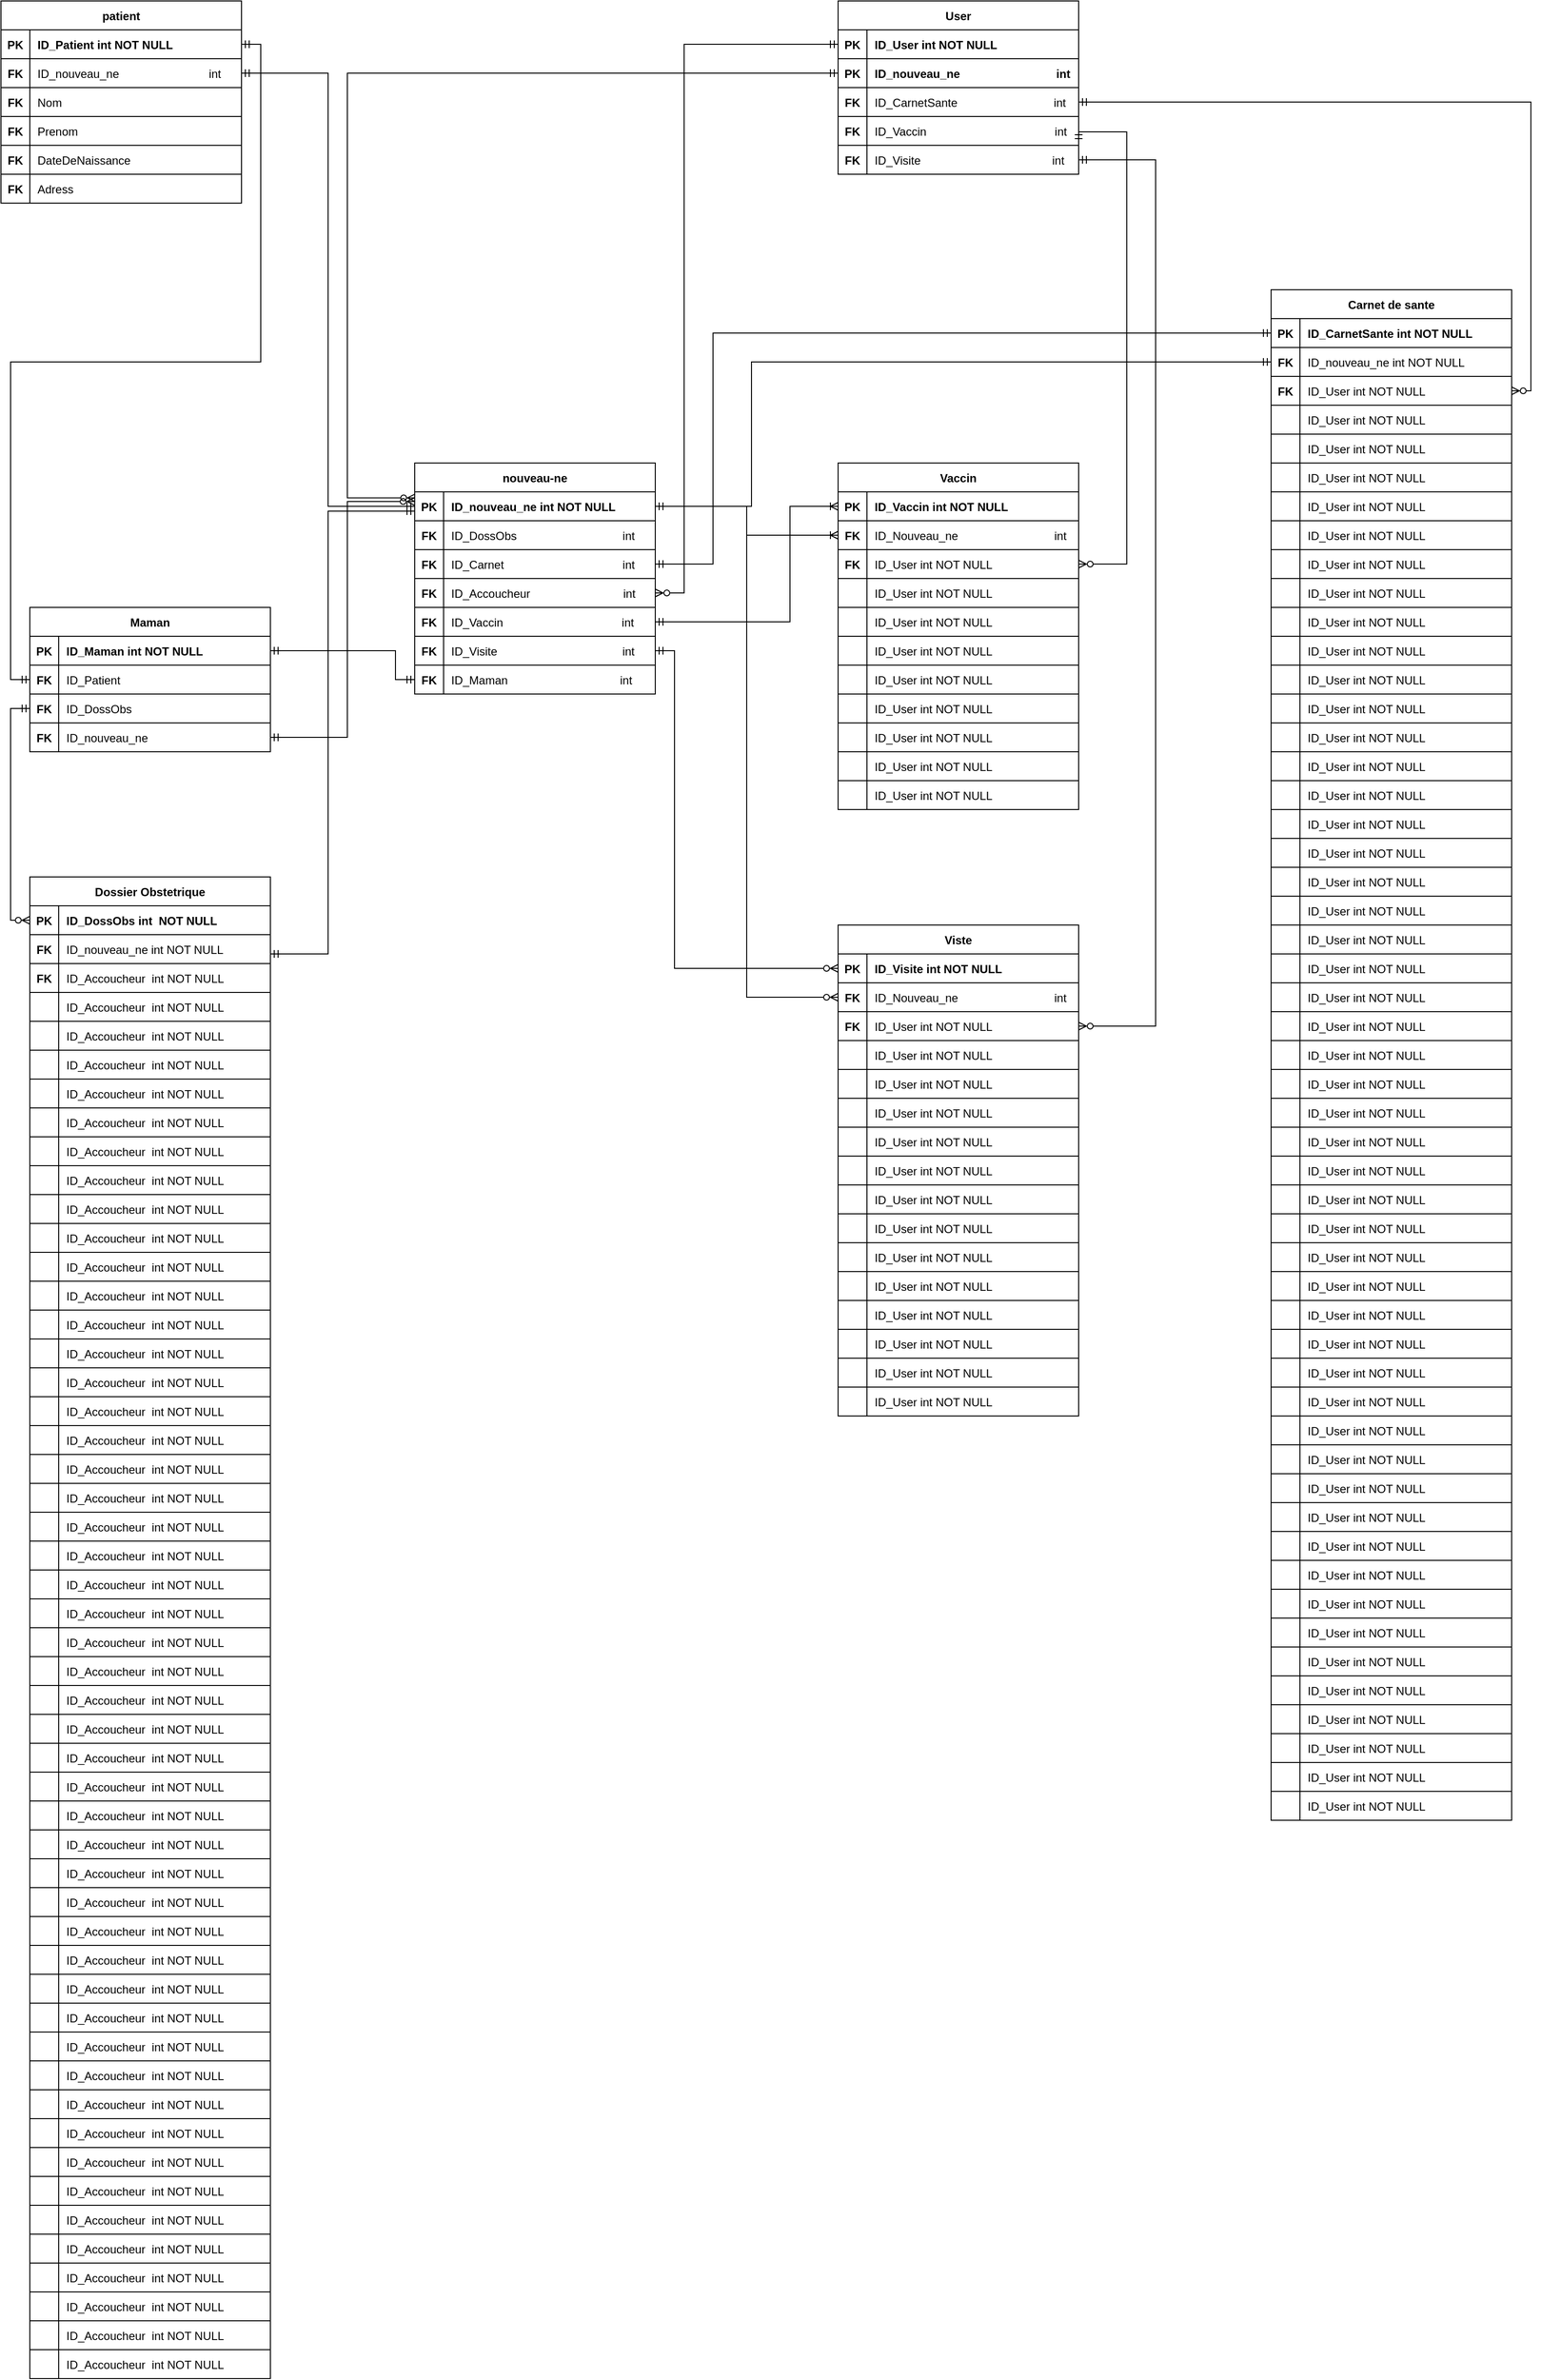 <mxfile version="21.2.8" type="github">
  <diagram id="R2lEEEUBdFMjLlhIrx00" name="Page-1">
    <mxGraphModel dx="3176" dy="2872" grid="1" gridSize="10" guides="1" tooltips="1" connect="1" arrows="1" fold="1" page="1" pageScale="1" pageWidth="850" pageHeight="1100" math="0" shadow="0" extFonts="Permanent Marker^https://fonts.googleapis.com/css?family=Permanent+Marker">
      <root>
        <mxCell id="0" />
        <mxCell id="1" parent="0" />
        <mxCell id="mAi7TiheJM4DYkqwbIXv-197" style="edgeStyle=orthogonalEdgeStyle;rounded=0;orthogonalLoop=1;jettySize=auto;html=1;endArrow=ERmandOne;endFill=0;startArrow=ERmandOne;startFill=0;entryX=0;entryY=0.664;entryDx=0;entryDy=0;entryPerimeter=0;" edge="1" parent="1" source="C-vyLk0tnHw3VtMMgP7b-2" target="C-vyLk0tnHw3VtMMgP7b-24">
          <mxGeometry relative="1" as="geometry">
            <mxPoint x="520" y="600" as="targetPoint" />
            <Array as="points">
              <mxPoint x="430" y="1060" />
              <mxPoint x="430" y="600" />
              <mxPoint x="520" y="600" />
            </Array>
          </mxGeometry>
        </mxCell>
        <mxCell id="C-vyLk0tnHw3VtMMgP7b-2" value="Dossier Obstetrique" style="shape=table;startSize=30;container=1;collapsible=1;childLayout=tableLayout;fixedRows=1;rowLines=0;fontStyle=1;align=center;resizeLast=1;" parent="1" vertex="1">
          <mxGeometry x="120" y="980" width="250" height="1560" as="geometry" />
        </mxCell>
        <mxCell id="C-vyLk0tnHw3VtMMgP7b-3" value="" style="shape=partialRectangle;collapsible=0;dropTarget=0;pointerEvents=0;fillColor=none;points=[[0,0.5],[1,0.5]];portConstraint=eastwest;top=0;left=0;right=0;bottom=1;" parent="C-vyLk0tnHw3VtMMgP7b-2" vertex="1">
          <mxGeometry y="30" width="250" height="30" as="geometry" />
        </mxCell>
        <mxCell id="C-vyLk0tnHw3VtMMgP7b-4" value="PK" style="shape=partialRectangle;overflow=hidden;connectable=0;fillColor=none;top=0;left=0;bottom=0;right=0;fontStyle=1;" parent="C-vyLk0tnHw3VtMMgP7b-3" vertex="1">
          <mxGeometry width="30" height="30" as="geometry">
            <mxRectangle width="30" height="30" as="alternateBounds" />
          </mxGeometry>
        </mxCell>
        <mxCell id="C-vyLk0tnHw3VtMMgP7b-5" value="ID_DossObs int  NOT NULL " style="shape=partialRectangle;overflow=hidden;connectable=0;fillColor=none;top=0;left=0;bottom=0;right=0;align=left;spacingLeft=6;fontStyle=1;" parent="C-vyLk0tnHw3VtMMgP7b-3" vertex="1">
          <mxGeometry x="30" width="220" height="30" as="geometry">
            <mxRectangle width="220" height="30" as="alternateBounds" />
          </mxGeometry>
        </mxCell>
        <mxCell id="mAi7TiheJM4DYkqwbIXv-78" value="" style="shape=partialRectangle;collapsible=0;dropTarget=0;pointerEvents=0;fillColor=none;points=[[0,0.5],[1,0.5]];portConstraint=eastwest;top=0;left=0;right=0;bottom=1;" vertex="1" parent="C-vyLk0tnHw3VtMMgP7b-2">
          <mxGeometry y="60" width="250" height="30" as="geometry" />
        </mxCell>
        <mxCell id="mAi7TiheJM4DYkqwbIXv-79" value="FK" style="shape=partialRectangle;overflow=hidden;connectable=0;fillColor=none;top=0;left=0;bottom=0;right=0;fontStyle=1;" vertex="1" parent="mAi7TiheJM4DYkqwbIXv-78">
          <mxGeometry width="30" height="30" as="geometry">
            <mxRectangle width="30" height="30" as="alternateBounds" />
          </mxGeometry>
        </mxCell>
        <mxCell id="mAi7TiheJM4DYkqwbIXv-80" value="ID_nouveau_ne int NOT NULL" style="shape=partialRectangle;overflow=hidden;connectable=0;fillColor=none;top=0;left=0;bottom=0;right=0;align=left;spacingLeft=6;fontStyle=0;" vertex="1" parent="mAi7TiheJM4DYkqwbIXv-78">
          <mxGeometry x="30" width="220" height="30" as="geometry">
            <mxRectangle width="220" height="30" as="alternateBounds" />
          </mxGeometry>
        </mxCell>
        <mxCell id="mAi7TiheJM4DYkqwbIXv-84" value="" style="shape=partialRectangle;collapsible=0;dropTarget=0;pointerEvents=0;fillColor=none;points=[[0,0.5],[1,0.5]];portConstraint=eastwest;top=0;left=0;right=0;bottom=1;" vertex="1" parent="C-vyLk0tnHw3VtMMgP7b-2">
          <mxGeometry y="90" width="250" height="30" as="geometry" />
        </mxCell>
        <mxCell id="mAi7TiheJM4DYkqwbIXv-85" value="FK" style="shape=partialRectangle;overflow=hidden;connectable=0;fillColor=none;top=0;left=0;bottom=0;right=0;fontStyle=1;" vertex="1" parent="mAi7TiheJM4DYkqwbIXv-84">
          <mxGeometry width="30" height="30" as="geometry">
            <mxRectangle width="30" height="30" as="alternateBounds" />
          </mxGeometry>
        </mxCell>
        <mxCell id="mAi7TiheJM4DYkqwbIXv-86" value="ID_Accoucheur  int NOT NULL" style="shape=partialRectangle;overflow=hidden;connectable=0;fillColor=none;top=0;left=0;bottom=0;right=0;align=left;spacingLeft=6;fontStyle=0;" vertex="1" parent="mAi7TiheJM4DYkqwbIXv-84">
          <mxGeometry x="30" width="220" height="30" as="geometry">
            <mxRectangle width="220" height="30" as="alternateBounds" />
          </mxGeometry>
        </mxCell>
        <mxCell id="mAi7TiheJM4DYkqwbIXv-208" value="" style="shape=partialRectangle;collapsible=0;dropTarget=0;pointerEvents=0;fillColor=none;points=[[0,0.5],[1,0.5]];portConstraint=eastwest;top=0;left=0;right=0;bottom=1;" vertex="1" parent="C-vyLk0tnHw3VtMMgP7b-2">
          <mxGeometry y="120" width="250" height="30" as="geometry" />
        </mxCell>
        <mxCell id="mAi7TiheJM4DYkqwbIXv-209" value="" style="shape=partialRectangle;overflow=hidden;connectable=0;fillColor=none;top=0;left=0;bottom=0;right=0;fontStyle=1;" vertex="1" parent="mAi7TiheJM4DYkqwbIXv-208">
          <mxGeometry width="30" height="30" as="geometry">
            <mxRectangle width="30" height="30" as="alternateBounds" />
          </mxGeometry>
        </mxCell>
        <mxCell id="mAi7TiheJM4DYkqwbIXv-210" value="ID_Accoucheur  int NOT NULL" style="shape=partialRectangle;overflow=hidden;connectable=0;fillColor=none;top=0;left=0;bottom=0;right=0;align=left;spacingLeft=6;fontStyle=0;" vertex="1" parent="mAi7TiheJM4DYkqwbIXv-208">
          <mxGeometry x="30" width="220" height="30" as="geometry">
            <mxRectangle width="220" height="30" as="alternateBounds" />
          </mxGeometry>
        </mxCell>
        <mxCell id="mAi7TiheJM4DYkqwbIXv-331" value="" style="shape=partialRectangle;collapsible=0;dropTarget=0;pointerEvents=0;fillColor=none;points=[[0,0.5],[1,0.5]];portConstraint=eastwest;top=0;left=0;right=0;bottom=1;" vertex="1" parent="C-vyLk0tnHw3VtMMgP7b-2">
          <mxGeometry y="150" width="250" height="30" as="geometry" />
        </mxCell>
        <mxCell id="mAi7TiheJM4DYkqwbIXv-332" value="" style="shape=partialRectangle;overflow=hidden;connectable=0;fillColor=none;top=0;left=0;bottom=0;right=0;fontStyle=1;" vertex="1" parent="mAi7TiheJM4DYkqwbIXv-331">
          <mxGeometry width="30" height="30" as="geometry">
            <mxRectangle width="30" height="30" as="alternateBounds" />
          </mxGeometry>
        </mxCell>
        <mxCell id="mAi7TiheJM4DYkqwbIXv-333" value="ID_Accoucheur  int NOT NULL" style="shape=partialRectangle;overflow=hidden;connectable=0;fillColor=none;top=0;left=0;bottom=0;right=0;align=left;spacingLeft=6;fontStyle=0;" vertex="1" parent="mAi7TiheJM4DYkqwbIXv-331">
          <mxGeometry x="30" width="220" height="30" as="geometry">
            <mxRectangle width="220" height="30" as="alternateBounds" />
          </mxGeometry>
        </mxCell>
        <mxCell id="mAi7TiheJM4DYkqwbIXv-334" value="" style="shape=partialRectangle;collapsible=0;dropTarget=0;pointerEvents=0;fillColor=none;points=[[0,0.5],[1,0.5]];portConstraint=eastwest;top=0;left=0;right=0;bottom=1;" vertex="1" parent="C-vyLk0tnHw3VtMMgP7b-2">
          <mxGeometry y="180" width="250" height="30" as="geometry" />
        </mxCell>
        <mxCell id="mAi7TiheJM4DYkqwbIXv-335" value="" style="shape=partialRectangle;overflow=hidden;connectable=0;fillColor=none;top=0;left=0;bottom=0;right=0;fontStyle=1;" vertex="1" parent="mAi7TiheJM4DYkqwbIXv-334">
          <mxGeometry width="30" height="30" as="geometry">
            <mxRectangle width="30" height="30" as="alternateBounds" />
          </mxGeometry>
        </mxCell>
        <mxCell id="mAi7TiheJM4DYkqwbIXv-336" value="ID_Accoucheur  int NOT NULL" style="shape=partialRectangle;overflow=hidden;connectable=0;fillColor=none;top=0;left=0;bottom=0;right=0;align=left;spacingLeft=6;fontStyle=0;" vertex="1" parent="mAi7TiheJM4DYkqwbIXv-334">
          <mxGeometry x="30" width="220" height="30" as="geometry">
            <mxRectangle width="220" height="30" as="alternateBounds" />
          </mxGeometry>
        </mxCell>
        <mxCell id="mAi7TiheJM4DYkqwbIXv-337" value="" style="shape=partialRectangle;collapsible=0;dropTarget=0;pointerEvents=0;fillColor=none;points=[[0,0.5],[1,0.5]];portConstraint=eastwest;top=0;left=0;right=0;bottom=1;" vertex="1" parent="C-vyLk0tnHw3VtMMgP7b-2">
          <mxGeometry y="210" width="250" height="30" as="geometry" />
        </mxCell>
        <mxCell id="mAi7TiheJM4DYkqwbIXv-338" value="" style="shape=partialRectangle;overflow=hidden;connectable=0;fillColor=none;top=0;left=0;bottom=0;right=0;fontStyle=1;" vertex="1" parent="mAi7TiheJM4DYkqwbIXv-337">
          <mxGeometry width="30" height="30" as="geometry">
            <mxRectangle width="30" height="30" as="alternateBounds" />
          </mxGeometry>
        </mxCell>
        <mxCell id="mAi7TiheJM4DYkqwbIXv-339" value="ID_Accoucheur  int NOT NULL" style="shape=partialRectangle;overflow=hidden;connectable=0;fillColor=none;top=0;left=0;bottom=0;right=0;align=left;spacingLeft=6;fontStyle=0;" vertex="1" parent="mAi7TiheJM4DYkqwbIXv-337">
          <mxGeometry x="30" width="220" height="30" as="geometry">
            <mxRectangle width="220" height="30" as="alternateBounds" />
          </mxGeometry>
        </mxCell>
        <mxCell id="mAi7TiheJM4DYkqwbIXv-340" value="" style="shape=partialRectangle;collapsible=0;dropTarget=0;pointerEvents=0;fillColor=none;points=[[0,0.5],[1,0.5]];portConstraint=eastwest;top=0;left=0;right=0;bottom=1;" vertex="1" parent="C-vyLk0tnHw3VtMMgP7b-2">
          <mxGeometry y="240" width="250" height="30" as="geometry" />
        </mxCell>
        <mxCell id="mAi7TiheJM4DYkqwbIXv-341" value="" style="shape=partialRectangle;overflow=hidden;connectable=0;fillColor=none;top=0;left=0;bottom=0;right=0;fontStyle=1;" vertex="1" parent="mAi7TiheJM4DYkqwbIXv-340">
          <mxGeometry width="30" height="30" as="geometry">
            <mxRectangle width="30" height="30" as="alternateBounds" />
          </mxGeometry>
        </mxCell>
        <mxCell id="mAi7TiheJM4DYkqwbIXv-342" value="ID_Accoucheur  int NOT NULL" style="shape=partialRectangle;overflow=hidden;connectable=0;fillColor=none;top=0;left=0;bottom=0;right=0;align=left;spacingLeft=6;fontStyle=0;" vertex="1" parent="mAi7TiheJM4DYkqwbIXv-340">
          <mxGeometry x="30" width="220" height="30" as="geometry">
            <mxRectangle width="220" height="30" as="alternateBounds" />
          </mxGeometry>
        </mxCell>
        <mxCell id="mAi7TiheJM4DYkqwbIXv-343" value="" style="shape=partialRectangle;collapsible=0;dropTarget=0;pointerEvents=0;fillColor=none;points=[[0,0.5],[1,0.5]];portConstraint=eastwest;top=0;left=0;right=0;bottom=1;" vertex="1" parent="C-vyLk0tnHw3VtMMgP7b-2">
          <mxGeometry y="270" width="250" height="30" as="geometry" />
        </mxCell>
        <mxCell id="mAi7TiheJM4DYkqwbIXv-344" value="" style="shape=partialRectangle;overflow=hidden;connectable=0;fillColor=none;top=0;left=0;bottom=0;right=0;fontStyle=1;" vertex="1" parent="mAi7TiheJM4DYkqwbIXv-343">
          <mxGeometry width="30" height="30" as="geometry">
            <mxRectangle width="30" height="30" as="alternateBounds" />
          </mxGeometry>
        </mxCell>
        <mxCell id="mAi7TiheJM4DYkqwbIXv-345" value="ID_Accoucheur  int NOT NULL" style="shape=partialRectangle;overflow=hidden;connectable=0;fillColor=none;top=0;left=0;bottom=0;right=0;align=left;spacingLeft=6;fontStyle=0;" vertex="1" parent="mAi7TiheJM4DYkqwbIXv-343">
          <mxGeometry x="30" width="220" height="30" as="geometry">
            <mxRectangle width="220" height="30" as="alternateBounds" />
          </mxGeometry>
        </mxCell>
        <mxCell id="mAi7TiheJM4DYkqwbIXv-346" value="" style="shape=partialRectangle;collapsible=0;dropTarget=0;pointerEvents=0;fillColor=none;points=[[0,0.5],[1,0.5]];portConstraint=eastwest;top=0;left=0;right=0;bottom=1;" vertex="1" parent="C-vyLk0tnHw3VtMMgP7b-2">
          <mxGeometry y="300" width="250" height="30" as="geometry" />
        </mxCell>
        <mxCell id="mAi7TiheJM4DYkqwbIXv-347" value="" style="shape=partialRectangle;overflow=hidden;connectable=0;fillColor=none;top=0;left=0;bottom=0;right=0;fontStyle=1;" vertex="1" parent="mAi7TiheJM4DYkqwbIXv-346">
          <mxGeometry width="30" height="30" as="geometry">
            <mxRectangle width="30" height="30" as="alternateBounds" />
          </mxGeometry>
        </mxCell>
        <mxCell id="mAi7TiheJM4DYkqwbIXv-348" value="ID_Accoucheur  int NOT NULL" style="shape=partialRectangle;overflow=hidden;connectable=0;fillColor=none;top=0;left=0;bottom=0;right=0;align=left;spacingLeft=6;fontStyle=0;" vertex="1" parent="mAi7TiheJM4DYkqwbIXv-346">
          <mxGeometry x="30" width="220" height="30" as="geometry">
            <mxRectangle width="220" height="30" as="alternateBounds" />
          </mxGeometry>
        </mxCell>
        <mxCell id="mAi7TiheJM4DYkqwbIXv-349" value="" style="shape=partialRectangle;collapsible=0;dropTarget=0;pointerEvents=0;fillColor=none;points=[[0,0.5],[1,0.5]];portConstraint=eastwest;top=0;left=0;right=0;bottom=1;" vertex="1" parent="C-vyLk0tnHw3VtMMgP7b-2">
          <mxGeometry y="330" width="250" height="30" as="geometry" />
        </mxCell>
        <mxCell id="mAi7TiheJM4DYkqwbIXv-350" value="" style="shape=partialRectangle;overflow=hidden;connectable=0;fillColor=none;top=0;left=0;bottom=0;right=0;fontStyle=1;" vertex="1" parent="mAi7TiheJM4DYkqwbIXv-349">
          <mxGeometry width="30" height="30" as="geometry">
            <mxRectangle width="30" height="30" as="alternateBounds" />
          </mxGeometry>
        </mxCell>
        <mxCell id="mAi7TiheJM4DYkqwbIXv-351" value="ID_Accoucheur  int NOT NULL" style="shape=partialRectangle;overflow=hidden;connectable=0;fillColor=none;top=0;left=0;bottom=0;right=0;align=left;spacingLeft=6;fontStyle=0;" vertex="1" parent="mAi7TiheJM4DYkqwbIXv-349">
          <mxGeometry x="30" width="220" height="30" as="geometry">
            <mxRectangle width="220" height="30" as="alternateBounds" />
          </mxGeometry>
        </mxCell>
        <mxCell id="mAi7TiheJM4DYkqwbIXv-352" value="" style="shape=partialRectangle;collapsible=0;dropTarget=0;pointerEvents=0;fillColor=none;points=[[0,0.5],[1,0.5]];portConstraint=eastwest;top=0;left=0;right=0;bottom=1;" vertex="1" parent="C-vyLk0tnHw3VtMMgP7b-2">
          <mxGeometry y="360" width="250" height="30" as="geometry" />
        </mxCell>
        <mxCell id="mAi7TiheJM4DYkqwbIXv-353" value="" style="shape=partialRectangle;overflow=hidden;connectable=0;fillColor=none;top=0;left=0;bottom=0;right=0;fontStyle=1;" vertex="1" parent="mAi7TiheJM4DYkqwbIXv-352">
          <mxGeometry width="30" height="30" as="geometry">
            <mxRectangle width="30" height="30" as="alternateBounds" />
          </mxGeometry>
        </mxCell>
        <mxCell id="mAi7TiheJM4DYkqwbIXv-354" value="ID_Accoucheur  int NOT NULL" style="shape=partialRectangle;overflow=hidden;connectable=0;fillColor=none;top=0;left=0;bottom=0;right=0;align=left;spacingLeft=6;fontStyle=0;" vertex="1" parent="mAi7TiheJM4DYkqwbIXv-352">
          <mxGeometry x="30" width="220" height="30" as="geometry">
            <mxRectangle width="220" height="30" as="alternateBounds" />
          </mxGeometry>
        </mxCell>
        <mxCell id="mAi7TiheJM4DYkqwbIXv-355" value="" style="shape=partialRectangle;collapsible=0;dropTarget=0;pointerEvents=0;fillColor=none;points=[[0,0.5],[1,0.5]];portConstraint=eastwest;top=0;left=0;right=0;bottom=1;" vertex="1" parent="C-vyLk0tnHw3VtMMgP7b-2">
          <mxGeometry y="390" width="250" height="30" as="geometry" />
        </mxCell>
        <mxCell id="mAi7TiheJM4DYkqwbIXv-356" value="" style="shape=partialRectangle;overflow=hidden;connectable=0;fillColor=none;top=0;left=0;bottom=0;right=0;fontStyle=1;" vertex="1" parent="mAi7TiheJM4DYkqwbIXv-355">
          <mxGeometry width="30" height="30" as="geometry">
            <mxRectangle width="30" height="30" as="alternateBounds" />
          </mxGeometry>
        </mxCell>
        <mxCell id="mAi7TiheJM4DYkqwbIXv-357" value="ID_Accoucheur  int NOT NULL" style="shape=partialRectangle;overflow=hidden;connectable=0;fillColor=none;top=0;left=0;bottom=0;right=0;align=left;spacingLeft=6;fontStyle=0;" vertex="1" parent="mAi7TiheJM4DYkqwbIXv-355">
          <mxGeometry x="30" width="220" height="30" as="geometry">
            <mxRectangle width="220" height="30" as="alternateBounds" />
          </mxGeometry>
        </mxCell>
        <mxCell id="mAi7TiheJM4DYkqwbIXv-358" value="" style="shape=partialRectangle;collapsible=0;dropTarget=0;pointerEvents=0;fillColor=none;points=[[0,0.5],[1,0.5]];portConstraint=eastwest;top=0;left=0;right=0;bottom=1;" vertex="1" parent="C-vyLk0tnHw3VtMMgP7b-2">
          <mxGeometry y="420" width="250" height="30" as="geometry" />
        </mxCell>
        <mxCell id="mAi7TiheJM4DYkqwbIXv-359" value="" style="shape=partialRectangle;overflow=hidden;connectable=0;fillColor=none;top=0;left=0;bottom=0;right=0;fontStyle=1;" vertex="1" parent="mAi7TiheJM4DYkqwbIXv-358">
          <mxGeometry width="30" height="30" as="geometry">
            <mxRectangle width="30" height="30" as="alternateBounds" />
          </mxGeometry>
        </mxCell>
        <mxCell id="mAi7TiheJM4DYkqwbIXv-360" value="ID_Accoucheur  int NOT NULL" style="shape=partialRectangle;overflow=hidden;connectable=0;fillColor=none;top=0;left=0;bottom=0;right=0;align=left;spacingLeft=6;fontStyle=0;" vertex="1" parent="mAi7TiheJM4DYkqwbIXv-358">
          <mxGeometry x="30" width="220" height="30" as="geometry">
            <mxRectangle width="220" height="30" as="alternateBounds" />
          </mxGeometry>
        </mxCell>
        <mxCell id="mAi7TiheJM4DYkqwbIXv-361" value="" style="shape=partialRectangle;collapsible=0;dropTarget=0;pointerEvents=0;fillColor=none;points=[[0,0.5],[1,0.5]];portConstraint=eastwest;top=0;left=0;right=0;bottom=1;" vertex="1" parent="C-vyLk0tnHw3VtMMgP7b-2">
          <mxGeometry y="450" width="250" height="30" as="geometry" />
        </mxCell>
        <mxCell id="mAi7TiheJM4DYkqwbIXv-362" value="" style="shape=partialRectangle;overflow=hidden;connectable=0;fillColor=none;top=0;left=0;bottom=0;right=0;fontStyle=1;" vertex="1" parent="mAi7TiheJM4DYkqwbIXv-361">
          <mxGeometry width="30" height="30" as="geometry">
            <mxRectangle width="30" height="30" as="alternateBounds" />
          </mxGeometry>
        </mxCell>
        <mxCell id="mAi7TiheJM4DYkqwbIXv-363" value="ID_Accoucheur  int NOT NULL" style="shape=partialRectangle;overflow=hidden;connectable=0;fillColor=none;top=0;left=0;bottom=0;right=0;align=left;spacingLeft=6;fontStyle=0;" vertex="1" parent="mAi7TiheJM4DYkqwbIXv-361">
          <mxGeometry x="30" width="220" height="30" as="geometry">
            <mxRectangle width="220" height="30" as="alternateBounds" />
          </mxGeometry>
        </mxCell>
        <mxCell id="mAi7TiheJM4DYkqwbIXv-364" value="" style="shape=partialRectangle;collapsible=0;dropTarget=0;pointerEvents=0;fillColor=none;points=[[0,0.5],[1,0.5]];portConstraint=eastwest;top=0;left=0;right=0;bottom=1;" vertex="1" parent="C-vyLk0tnHw3VtMMgP7b-2">
          <mxGeometry y="480" width="250" height="30" as="geometry" />
        </mxCell>
        <mxCell id="mAi7TiheJM4DYkqwbIXv-365" value="" style="shape=partialRectangle;overflow=hidden;connectable=0;fillColor=none;top=0;left=0;bottom=0;right=0;fontStyle=1;" vertex="1" parent="mAi7TiheJM4DYkqwbIXv-364">
          <mxGeometry width="30" height="30" as="geometry">
            <mxRectangle width="30" height="30" as="alternateBounds" />
          </mxGeometry>
        </mxCell>
        <mxCell id="mAi7TiheJM4DYkqwbIXv-366" value="ID_Accoucheur  int NOT NULL" style="shape=partialRectangle;overflow=hidden;connectable=0;fillColor=none;top=0;left=0;bottom=0;right=0;align=left;spacingLeft=6;fontStyle=0;" vertex="1" parent="mAi7TiheJM4DYkqwbIXv-364">
          <mxGeometry x="30" width="220" height="30" as="geometry">
            <mxRectangle width="220" height="30" as="alternateBounds" />
          </mxGeometry>
        </mxCell>
        <mxCell id="mAi7TiheJM4DYkqwbIXv-367" value="" style="shape=partialRectangle;collapsible=0;dropTarget=0;pointerEvents=0;fillColor=none;points=[[0,0.5],[1,0.5]];portConstraint=eastwest;top=0;left=0;right=0;bottom=1;" vertex="1" parent="C-vyLk0tnHw3VtMMgP7b-2">
          <mxGeometry y="510" width="250" height="30" as="geometry" />
        </mxCell>
        <mxCell id="mAi7TiheJM4DYkqwbIXv-368" value="" style="shape=partialRectangle;overflow=hidden;connectable=0;fillColor=none;top=0;left=0;bottom=0;right=0;fontStyle=1;" vertex="1" parent="mAi7TiheJM4DYkqwbIXv-367">
          <mxGeometry width="30" height="30" as="geometry">
            <mxRectangle width="30" height="30" as="alternateBounds" />
          </mxGeometry>
        </mxCell>
        <mxCell id="mAi7TiheJM4DYkqwbIXv-369" value="ID_Accoucheur  int NOT NULL" style="shape=partialRectangle;overflow=hidden;connectable=0;fillColor=none;top=0;left=0;bottom=0;right=0;align=left;spacingLeft=6;fontStyle=0;" vertex="1" parent="mAi7TiheJM4DYkqwbIXv-367">
          <mxGeometry x="30" width="220" height="30" as="geometry">
            <mxRectangle width="220" height="30" as="alternateBounds" />
          </mxGeometry>
        </mxCell>
        <mxCell id="mAi7TiheJM4DYkqwbIXv-370" value="" style="shape=partialRectangle;collapsible=0;dropTarget=0;pointerEvents=0;fillColor=none;points=[[0,0.5],[1,0.5]];portConstraint=eastwest;top=0;left=0;right=0;bottom=1;" vertex="1" parent="C-vyLk0tnHw3VtMMgP7b-2">
          <mxGeometry y="540" width="250" height="30" as="geometry" />
        </mxCell>
        <mxCell id="mAi7TiheJM4DYkqwbIXv-371" value="" style="shape=partialRectangle;overflow=hidden;connectable=0;fillColor=none;top=0;left=0;bottom=0;right=0;fontStyle=1;" vertex="1" parent="mAi7TiheJM4DYkqwbIXv-370">
          <mxGeometry width="30" height="30" as="geometry">
            <mxRectangle width="30" height="30" as="alternateBounds" />
          </mxGeometry>
        </mxCell>
        <mxCell id="mAi7TiheJM4DYkqwbIXv-372" value="ID_Accoucheur  int NOT NULL" style="shape=partialRectangle;overflow=hidden;connectable=0;fillColor=none;top=0;left=0;bottom=0;right=0;align=left;spacingLeft=6;fontStyle=0;" vertex="1" parent="mAi7TiheJM4DYkqwbIXv-370">
          <mxGeometry x="30" width="220" height="30" as="geometry">
            <mxRectangle width="220" height="30" as="alternateBounds" />
          </mxGeometry>
        </mxCell>
        <mxCell id="mAi7TiheJM4DYkqwbIXv-373" value="" style="shape=partialRectangle;collapsible=0;dropTarget=0;pointerEvents=0;fillColor=none;points=[[0,0.5],[1,0.5]];portConstraint=eastwest;top=0;left=0;right=0;bottom=1;" vertex="1" parent="C-vyLk0tnHw3VtMMgP7b-2">
          <mxGeometry y="570" width="250" height="30" as="geometry" />
        </mxCell>
        <mxCell id="mAi7TiheJM4DYkqwbIXv-374" value="" style="shape=partialRectangle;overflow=hidden;connectable=0;fillColor=none;top=0;left=0;bottom=0;right=0;fontStyle=1;" vertex="1" parent="mAi7TiheJM4DYkqwbIXv-373">
          <mxGeometry width="30" height="30" as="geometry">
            <mxRectangle width="30" height="30" as="alternateBounds" />
          </mxGeometry>
        </mxCell>
        <mxCell id="mAi7TiheJM4DYkqwbIXv-375" value="ID_Accoucheur  int NOT NULL" style="shape=partialRectangle;overflow=hidden;connectable=0;fillColor=none;top=0;left=0;bottom=0;right=0;align=left;spacingLeft=6;fontStyle=0;" vertex="1" parent="mAi7TiheJM4DYkqwbIXv-373">
          <mxGeometry x="30" width="220" height="30" as="geometry">
            <mxRectangle width="220" height="30" as="alternateBounds" />
          </mxGeometry>
        </mxCell>
        <mxCell id="mAi7TiheJM4DYkqwbIXv-376" value="" style="shape=partialRectangle;collapsible=0;dropTarget=0;pointerEvents=0;fillColor=none;points=[[0,0.5],[1,0.5]];portConstraint=eastwest;top=0;left=0;right=0;bottom=1;" vertex="1" parent="C-vyLk0tnHw3VtMMgP7b-2">
          <mxGeometry y="600" width="250" height="30" as="geometry" />
        </mxCell>
        <mxCell id="mAi7TiheJM4DYkqwbIXv-377" value="" style="shape=partialRectangle;overflow=hidden;connectable=0;fillColor=none;top=0;left=0;bottom=0;right=0;fontStyle=1;" vertex="1" parent="mAi7TiheJM4DYkqwbIXv-376">
          <mxGeometry width="30" height="30" as="geometry">
            <mxRectangle width="30" height="30" as="alternateBounds" />
          </mxGeometry>
        </mxCell>
        <mxCell id="mAi7TiheJM4DYkqwbIXv-378" value="ID_Accoucheur  int NOT NULL" style="shape=partialRectangle;overflow=hidden;connectable=0;fillColor=none;top=0;left=0;bottom=0;right=0;align=left;spacingLeft=6;fontStyle=0;" vertex="1" parent="mAi7TiheJM4DYkqwbIXv-376">
          <mxGeometry x="30" width="220" height="30" as="geometry">
            <mxRectangle width="220" height="30" as="alternateBounds" />
          </mxGeometry>
        </mxCell>
        <mxCell id="mAi7TiheJM4DYkqwbIXv-379" value="" style="shape=partialRectangle;collapsible=0;dropTarget=0;pointerEvents=0;fillColor=none;points=[[0,0.5],[1,0.5]];portConstraint=eastwest;top=0;left=0;right=0;bottom=1;" vertex="1" parent="C-vyLk0tnHw3VtMMgP7b-2">
          <mxGeometry y="630" width="250" height="30" as="geometry" />
        </mxCell>
        <mxCell id="mAi7TiheJM4DYkqwbIXv-380" value="" style="shape=partialRectangle;overflow=hidden;connectable=0;fillColor=none;top=0;left=0;bottom=0;right=0;fontStyle=1;" vertex="1" parent="mAi7TiheJM4DYkqwbIXv-379">
          <mxGeometry width="30" height="30" as="geometry">
            <mxRectangle width="30" height="30" as="alternateBounds" />
          </mxGeometry>
        </mxCell>
        <mxCell id="mAi7TiheJM4DYkqwbIXv-381" value="ID_Accoucheur  int NOT NULL" style="shape=partialRectangle;overflow=hidden;connectable=0;fillColor=none;top=0;left=0;bottom=0;right=0;align=left;spacingLeft=6;fontStyle=0;" vertex="1" parent="mAi7TiheJM4DYkqwbIXv-379">
          <mxGeometry x="30" width="220" height="30" as="geometry">
            <mxRectangle width="220" height="30" as="alternateBounds" />
          </mxGeometry>
        </mxCell>
        <mxCell id="mAi7TiheJM4DYkqwbIXv-382" value="" style="shape=partialRectangle;collapsible=0;dropTarget=0;pointerEvents=0;fillColor=none;points=[[0,0.5],[1,0.5]];portConstraint=eastwest;top=0;left=0;right=0;bottom=1;" vertex="1" parent="C-vyLk0tnHw3VtMMgP7b-2">
          <mxGeometry y="660" width="250" height="30" as="geometry" />
        </mxCell>
        <mxCell id="mAi7TiheJM4DYkqwbIXv-383" value="" style="shape=partialRectangle;overflow=hidden;connectable=0;fillColor=none;top=0;left=0;bottom=0;right=0;fontStyle=1;" vertex="1" parent="mAi7TiheJM4DYkqwbIXv-382">
          <mxGeometry width="30" height="30" as="geometry">
            <mxRectangle width="30" height="30" as="alternateBounds" />
          </mxGeometry>
        </mxCell>
        <mxCell id="mAi7TiheJM4DYkqwbIXv-384" value="ID_Accoucheur  int NOT NULL" style="shape=partialRectangle;overflow=hidden;connectable=0;fillColor=none;top=0;left=0;bottom=0;right=0;align=left;spacingLeft=6;fontStyle=0;" vertex="1" parent="mAi7TiheJM4DYkqwbIXv-382">
          <mxGeometry x="30" width="220" height="30" as="geometry">
            <mxRectangle width="220" height="30" as="alternateBounds" />
          </mxGeometry>
        </mxCell>
        <mxCell id="mAi7TiheJM4DYkqwbIXv-385" value="" style="shape=partialRectangle;collapsible=0;dropTarget=0;pointerEvents=0;fillColor=none;points=[[0,0.5],[1,0.5]];portConstraint=eastwest;top=0;left=0;right=0;bottom=1;" vertex="1" parent="C-vyLk0tnHw3VtMMgP7b-2">
          <mxGeometry y="690" width="250" height="30" as="geometry" />
        </mxCell>
        <mxCell id="mAi7TiheJM4DYkqwbIXv-386" value="" style="shape=partialRectangle;overflow=hidden;connectable=0;fillColor=none;top=0;left=0;bottom=0;right=0;fontStyle=1;" vertex="1" parent="mAi7TiheJM4DYkqwbIXv-385">
          <mxGeometry width="30" height="30" as="geometry">
            <mxRectangle width="30" height="30" as="alternateBounds" />
          </mxGeometry>
        </mxCell>
        <mxCell id="mAi7TiheJM4DYkqwbIXv-387" value="ID_Accoucheur  int NOT NULL" style="shape=partialRectangle;overflow=hidden;connectable=0;fillColor=none;top=0;left=0;bottom=0;right=0;align=left;spacingLeft=6;fontStyle=0;" vertex="1" parent="mAi7TiheJM4DYkqwbIXv-385">
          <mxGeometry x="30" width="220" height="30" as="geometry">
            <mxRectangle width="220" height="30" as="alternateBounds" />
          </mxGeometry>
        </mxCell>
        <mxCell id="mAi7TiheJM4DYkqwbIXv-388" value="" style="shape=partialRectangle;collapsible=0;dropTarget=0;pointerEvents=0;fillColor=none;points=[[0,0.5],[1,0.5]];portConstraint=eastwest;top=0;left=0;right=0;bottom=1;" vertex="1" parent="C-vyLk0tnHw3VtMMgP7b-2">
          <mxGeometry y="720" width="250" height="30" as="geometry" />
        </mxCell>
        <mxCell id="mAi7TiheJM4DYkqwbIXv-389" value="" style="shape=partialRectangle;overflow=hidden;connectable=0;fillColor=none;top=0;left=0;bottom=0;right=0;fontStyle=1;" vertex="1" parent="mAi7TiheJM4DYkqwbIXv-388">
          <mxGeometry width="30" height="30" as="geometry">
            <mxRectangle width="30" height="30" as="alternateBounds" />
          </mxGeometry>
        </mxCell>
        <mxCell id="mAi7TiheJM4DYkqwbIXv-390" value="ID_Accoucheur  int NOT NULL" style="shape=partialRectangle;overflow=hidden;connectable=0;fillColor=none;top=0;left=0;bottom=0;right=0;align=left;spacingLeft=6;fontStyle=0;" vertex="1" parent="mAi7TiheJM4DYkqwbIXv-388">
          <mxGeometry x="30" width="220" height="30" as="geometry">
            <mxRectangle width="220" height="30" as="alternateBounds" />
          </mxGeometry>
        </mxCell>
        <mxCell id="mAi7TiheJM4DYkqwbIXv-391" value="" style="shape=partialRectangle;collapsible=0;dropTarget=0;pointerEvents=0;fillColor=none;points=[[0,0.5],[1,0.5]];portConstraint=eastwest;top=0;left=0;right=0;bottom=1;" vertex="1" parent="C-vyLk0tnHw3VtMMgP7b-2">
          <mxGeometry y="750" width="250" height="30" as="geometry" />
        </mxCell>
        <mxCell id="mAi7TiheJM4DYkqwbIXv-392" value="" style="shape=partialRectangle;overflow=hidden;connectable=0;fillColor=none;top=0;left=0;bottom=0;right=0;fontStyle=1;" vertex="1" parent="mAi7TiheJM4DYkqwbIXv-391">
          <mxGeometry width="30" height="30" as="geometry">
            <mxRectangle width="30" height="30" as="alternateBounds" />
          </mxGeometry>
        </mxCell>
        <mxCell id="mAi7TiheJM4DYkqwbIXv-393" value="ID_Accoucheur  int NOT NULL" style="shape=partialRectangle;overflow=hidden;connectable=0;fillColor=none;top=0;left=0;bottom=0;right=0;align=left;spacingLeft=6;fontStyle=0;" vertex="1" parent="mAi7TiheJM4DYkqwbIXv-391">
          <mxGeometry x="30" width="220" height="30" as="geometry">
            <mxRectangle width="220" height="30" as="alternateBounds" />
          </mxGeometry>
        </mxCell>
        <mxCell id="mAi7TiheJM4DYkqwbIXv-394" value="" style="shape=partialRectangle;collapsible=0;dropTarget=0;pointerEvents=0;fillColor=none;points=[[0,0.5],[1,0.5]];portConstraint=eastwest;top=0;left=0;right=0;bottom=1;" vertex="1" parent="C-vyLk0tnHw3VtMMgP7b-2">
          <mxGeometry y="780" width="250" height="30" as="geometry" />
        </mxCell>
        <mxCell id="mAi7TiheJM4DYkqwbIXv-395" value="" style="shape=partialRectangle;overflow=hidden;connectable=0;fillColor=none;top=0;left=0;bottom=0;right=0;fontStyle=1;" vertex="1" parent="mAi7TiheJM4DYkqwbIXv-394">
          <mxGeometry width="30" height="30" as="geometry">
            <mxRectangle width="30" height="30" as="alternateBounds" />
          </mxGeometry>
        </mxCell>
        <mxCell id="mAi7TiheJM4DYkqwbIXv-396" value="ID_Accoucheur  int NOT NULL" style="shape=partialRectangle;overflow=hidden;connectable=0;fillColor=none;top=0;left=0;bottom=0;right=0;align=left;spacingLeft=6;fontStyle=0;" vertex="1" parent="mAi7TiheJM4DYkqwbIXv-394">
          <mxGeometry x="30" width="220" height="30" as="geometry">
            <mxRectangle width="220" height="30" as="alternateBounds" />
          </mxGeometry>
        </mxCell>
        <mxCell id="mAi7TiheJM4DYkqwbIXv-397" value="" style="shape=partialRectangle;collapsible=0;dropTarget=0;pointerEvents=0;fillColor=none;points=[[0,0.5],[1,0.5]];portConstraint=eastwest;top=0;left=0;right=0;bottom=1;" vertex="1" parent="C-vyLk0tnHw3VtMMgP7b-2">
          <mxGeometry y="810" width="250" height="30" as="geometry" />
        </mxCell>
        <mxCell id="mAi7TiheJM4DYkqwbIXv-398" value="" style="shape=partialRectangle;overflow=hidden;connectable=0;fillColor=none;top=0;left=0;bottom=0;right=0;fontStyle=1;" vertex="1" parent="mAi7TiheJM4DYkqwbIXv-397">
          <mxGeometry width="30" height="30" as="geometry">
            <mxRectangle width="30" height="30" as="alternateBounds" />
          </mxGeometry>
        </mxCell>
        <mxCell id="mAi7TiheJM4DYkqwbIXv-399" value="ID_Accoucheur  int NOT NULL" style="shape=partialRectangle;overflow=hidden;connectable=0;fillColor=none;top=0;left=0;bottom=0;right=0;align=left;spacingLeft=6;fontStyle=0;" vertex="1" parent="mAi7TiheJM4DYkqwbIXv-397">
          <mxGeometry x="30" width="220" height="30" as="geometry">
            <mxRectangle width="220" height="30" as="alternateBounds" />
          </mxGeometry>
        </mxCell>
        <mxCell id="mAi7TiheJM4DYkqwbIXv-400" value="" style="shape=partialRectangle;collapsible=0;dropTarget=0;pointerEvents=0;fillColor=none;points=[[0,0.5],[1,0.5]];portConstraint=eastwest;top=0;left=0;right=0;bottom=1;" vertex="1" parent="C-vyLk0tnHw3VtMMgP7b-2">
          <mxGeometry y="840" width="250" height="30" as="geometry" />
        </mxCell>
        <mxCell id="mAi7TiheJM4DYkqwbIXv-401" value="" style="shape=partialRectangle;overflow=hidden;connectable=0;fillColor=none;top=0;left=0;bottom=0;right=0;fontStyle=1;" vertex="1" parent="mAi7TiheJM4DYkqwbIXv-400">
          <mxGeometry width="30" height="30" as="geometry">
            <mxRectangle width="30" height="30" as="alternateBounds" />
          </mxGeometry>
        </mxCell>
        <mxCell id="mAi7TiheJM4DYkqwbIXv-402" value="ID_Accoucheur  int NOT NULL" style="shape=partialRectangle;overflow=hidden;connectable=0;fillColor=none;top=0;left=0;bottom=0;right=0;align=left;spacingLeft=6;fontStyle=0;" vertex="1" parent="mAi7TiheJM4DYkqwbIXv-400">
          <mxGeometry x="30" width="220" height="30" as="geometry">
            <mxRectangle width="220" height="30" as="alternateBounds" />
          </mxGeometry>
        </mxCell>
        <mxCell id="mAi7TiheJM4DYkqwbIXv-403" value="" style="shape=partialRectangle;collapsible=0;dropTarget=0;pointerEvents=0;fillColor=none;points=[[0,0.5],[1,0.5]];portConstraint=eastwest;top=0;left=0;right=0;bottom=1;" vertex="1" parent="C-vyLk0tnHw3VtMMgP7b-2">
          <mxGeometry y="870" width="250" height="30" as="geometry" />
        </mxCell>
        <mxCell id="mAi7TiheJM4DYkqwbIXv-404" value="" style="shape=partialRectangle;overflow=hidden;connectable=0;fillColor=none;top=0;left=0;bottom=0;right=0;fontStyle=1;" vertex="1" parent="mAi7TiheJM4DYkqwbIXv-403">
          <mxGeometry width="30" height="30" as="geometry">
            <mxRectangle width="30" height="30" as="alternateBounds" />
          </mxGeometry>
        </mxCell>
        <mxCell id="mAi7TiheJM4DYkqwbIXv-405" value="ID_Accoucheur  int NOT NULL" style="shape=partialRectangle;overflow=hidden;connectable=0;fillColor=none;top=0;left=0;bottom=0;right=0;align=left;spacingLeft=6;fontStyle=0;" vertex="1" parent="mAi7TiheJM4DYkqwbIXv-403">
          <mxGeometry x="30" width="220" height="30" as="geometry">
            <mxRectangle width="220" height="30" as="alternateBounds" />
          </mxGeometry>
        </mxCell>
        <mxCell id="mAi7TiheJM4DYkqwbIXv-406" value="" style="shape=partialRectangle;collapsible=0;dropTarget=0;pointerEvents=0;fillColor=none;points=[[0,0.5],[1,0.5]];portConstraint=eastwest;top=0;left=0;right=0;bottom=1;" vertex="1" parent="C-vyLk0tnHw3VtMMgP7b-2">
          <mxGeometry y="900" width="250" height="30" as="geometry" />
        </mxCell>
        <mxCell id="mAi7TiheJM4DYkqwbIXv-407" value="" style="shape=partialRectangle;overflow=hidden;connectable=0;fillColor=none;top=0;left=0;bottom=0;right=0;fontStyle=1;" vertex="1" parent="mAi7TiheJM4DYkqwbIXv-406">
          <mxGeometry width="30" height="30" as="geometry">
            <mxRectangle width="30" height="30" as="alternateBounds" />
          </mxGeometry>
        </mxCell>
        <mxCell id="mAi7TiheJM4DYkqwbIXv-408" value="ID_Accoucheur  int NOT NULL" style="shape=partialRectangle;overflow=hidden;connectable=0;fillColor=none;top=0;left=0;bottom=0;right=0;align=left;spacingLeft=6;fontStyle=0;" vertex="1" parent="mAi7TiheJM4DYkqwbIXv-406">
          <mxGeometry x="30" width="220" height="30" as="geometry">
            <mxRectangle width="220" height="30" as="alternateBounds" />
          </mxGeometry>
        </mxCell>
        <mxCell id="mAi7TiheJM4DYkqwbIXv-409" value="" style="shape=partialRectangle;collapsible=0;dropTarget=0;pointerEvents=0;fillColor=none;points=[[0,0.5],[1,0.5]];portConstraint=eastwest;top=0;left=0;right=0;bottom=1;" vertex="1" parent="C-vyLk0tnHw3VtMMgP7b-2">
          <mxGeometry y="930" width="250" height="30" as="geometry" />
        </mxCell>
        <mxCell id="mAi7TiheJM4DYkqwbIXv-410" value="" style="shape=partialRectangle;overflow=hidden;connectable=0;fillColor=none;top=0;left=0;bottom=0;right=0;fontStyle=1;" vertex="1" parent="mAi7TiheJM4DYkqwbIXv-409">
          <mxGeometry width="30" height="30" as="geometry">
            <mxRectangle width="30" height="30" as="alternateBounds" />
          </mxGeometry>
        </mxCell>
        <mxCell id="mAi7TiheJM4DYkqwbIXv-411" value="ID_Accoucheur  int NOT NULL" style="shape=partialRectangle;overflow=hidden;connectable=0;fillColor=none;top=0;left=0;bottom=0;right=0;align=left;spacingLeft=6;fontStyle=0;" vertex="1" parent="mAi7TiheJM4DYkqwbIXv-409">
          <mxGeometry x="30" width="220" height="30" as="geometry">
            <mxRectangle width="220" height="30" as="alternateBounds" />
          </mxGeometry>
        </mxCell>
        <mxCell id="mAi7TiheJM4DYkqwbIXv-412" value="" style="shape=partialRectangle;collapsible=0;dropTarget=0;pointerEvents=0;fillColor=none;points=[[0,0.5],[1,0.5]];portConstraint=eastwest;top=0;left=0;right=0;bottom=1;" vertex="1" parent="C-vyLk0tnHw3VtMMgP7b-2">
          <mxGeometry y="960" width="250" height="30" as="geometry" />
        </mxCell>
        <mxCell id="mAi7TiheJM4DYkqwbIXv-413" value="" style="shape=partialRectangle;overflow=hidden;connectable=0;fillColor=none;top=0;left=0;bottom=0;right=0;fontStyle=1;" vertex="1" parent="mAi7TiheJM4DYkqwbIXv-412">
          <mxGeometry width="30" height="30" as="geometry">
            <mxRectangle width="30" height="30" as="alternateBounds" />
          </mxGeometry>
        </mxCell>
        <mxCell id="mAi7TiheJM4DYkqwbIXv-414" value="ID_Accoucheur  int NOT NULL" style="shape=partialRectangle;overflow=hidden;connectable=0;fillColor=none;top=0;left=0;bottom=0;right=0;align=left;spacingLeft=6;fontStyle=0;" vertex="1" parent="mAi7TiheJM4DYkqwbIXv-412">
          <mxGeometry x="30" width="220" height="30" as="geometry">
            <mxRectangle width="220" height="30" as="alternateBounds" />
          </mxGeometry>
        </mxCell>
        <mxCell id="mAi7TiheJM4DYkqwbIXv-415" value="" style="shape=partialRectangle;collapsible=0;dropTarget=0;pointerEvents=0;fillColor=none;points=[[0,0.5],[1,0.5]];portConstraint=eastwest;top=0;left=0;right=0;bottom=1;" vertex="1" parent="C-vyLk0tnHw3VtMMgP7b-2">
          <mxGeometry y="990" width="250" height="30" as="geometry" />
        </mxCell>
        <mxCell id="mAi7TiheJM4DYkqwbIXv-416" value="" style="shape=partialRectangle;overflow=hidden;connectable=0;fillColor=none;top=0;left=0;bottom=0;right=0;fontStyle=1;" vertex="1" parent="mAi7TiheJM4DYkqwbIXv-415">
          <mxGeometry width="30" height="30" as="geometry">
            <mxRectangle width="30" height="30" as="alternateBounds" />
          </mxGeometry>
        </mxCell>
        <mxCell id="mAi7TiheJM4DYkqwbIXv-417" value="ID_Accoucheur  int NOT NULL" style="shape=partialRectangle;overflow=hidden;connectable=0;fillColor=none;top=0;left=0;bottom=0;right=0;align=left;spacingLeft=6;fontStyle=0;" vertex="1" parent="mAi7TiheJM4DYkqwbIXv-415">
          <mxGeometry x="30" width="220" height="30" as="geometry">
            <mxRectangle width="220" height="30" as="alternateBounds" />
          </mxGeometry>
        </mxCell>
        <mxCell id="mAi7TiheJM4DYkqwbIXv-418" value="" style="shape=partialRectangle;collapsible=0;dropTarget=0;pointerEvents=0;fillColor=none;points=[[0,0.5],[1,0.5]];portConstraint=eastwest;top=0;left=0;right=0;bottom=1;" vertex="1" parent="C-vyLk0tnHw3VtMMgP7b-2">
          <mxGeometry y="1020" width="250" height="30" as="geometry" />
        </mxCell>
        <mxCell id="mAi7TiheJM4DYkqwbIXv-419" value="" style="shape=partialRectangle;overflow=hidden;connectable=0;fillColor=none;top=0;left=0;bottom=0;right=0;fontStyle=1;" vertex="1" parent="mAi7TiheJM4DYkqwbIXv-418">
          <mxGeometry width="30" height="30" as="geometry">
            <mxRectangle width="30" height="30" as="alternateBounds" />
          </mxGeometry>
        </mxCell>
        <mxCell id="mAi7TiheJM4DYkqwbIXv-420" value="ID_Accoucheur  int NOT NULL" style="shape=partialRectangle;overflow=hidden;connectable=0;fillColor=none;top=0;left=0;bottom=0;right=0;align=left;spacingLeft=6;fontStyle=0;" vertex="1" parent="mAi7TiheJM4DYkqwbIXv-418">
          <mxGeometry x="30" width="220" height="30" as="geometry">
            <mxRectangle width="220" height="30" as="alternateBounds" />
          </mxGeometry>
        </mxCell>
        <mxCell id="mAi7TiheJM4DYkqwbIXv-421" value="" style="shape=partialRectangle;collapsible=0;dropTarget=0;pointerEvents=0;fillColor=none;points=[[0,0.5],[1,0.5]];portConstraint=eastwest;top=0;left=0;right=0;bottom=1;" vertex="1" parent="C-vyLk0tnHw3VtMMgP7b-2">
          <mxGeometry y="1050" width="250" height="30" as="geometry" />
        </mxCell>
        <mxCell id="mAi7TiheJM4DYkqwbIXv-422" value="" style="shape=partialRectangle;overflow=hidden;connectable=0;fillColor=none;top=0;left=0;bottom=0;right=0;fontStyle=1;" vertex="1" parent="mAi7TiheJM4DYkqwbIXv-421">
          <mxGeometry width="30" height="30" as="geometry">
            <mxRectangle width="30" height="30" as="alternateBounds" />
          </mxGeometry>
        </mxCell>
        <mxCell id="mAi7TiheJM4DYkqwbIXv-423" value="ID_Accoucheur  int NOT NULL" style="shape=partialRectangle;overflow=hidden;connectable=0;fillColor=none;top=0;left=0;bottom=0;right=0;align=left;spacingLeft=6;fontStyle=0;" vertex="1" parent="mAi7TiheJM4DYkqwbIXv-421">
          <mxGeometry x="30" width="220" height="30" as="geometry">
            <mxRectangle width="220" height="30" as="alternateBounds" />
          </mxGeometry>
        </mxCell>
        <mxCell id="mAi7TiheJM4DYkqwbIXv-424" value="" style="shape=partialRectangle;collapsible=0;dropTarget=0;pointerEvents=0;fillColor=none;points=[[0,0.5],[1,0.5]];portConstraint=eastwest;top=0;left=0;right=0;bottom=1;" vertex="1" parent="C-vyLk0tnHw3VtMMgP7b-2">
          <mxGeometry y="1080" width="250" height="30" as="geometry" />
        </mxCell>
        <mxCell id="mAi7TiheJM4DYkqwbIXv-425" value="" style="shape=partialRectangle;overflow=hidden;connectable=0;fillColor=none;top=0;left=0;bottom=0;right=0;fontStyle=1;" vertex="1" parent="mAi7TiheJM4DYkqwbIXv-424">
          <mxGeometry width="30" height="30" as="geometry">
            <mxRectangle width="30" height="30" as="alternateBounds" />
          </mxGeometry>
        </mxCell>
        <mxCell id="mAi7TiheJM4DYkqwbIXv-426" value="ID_Accoucheur  int NOT NULL" style="shape=partialRectangle;overflow=hidden;connectable=0;fillColor=none;top=0;left=0;bottom=0;right=0;align=left;spacingLeft=6;fontStyle=0;" vertex="1" parent="mAi7TiheJM4DYkqwbIXv-424">
          <mxGeometry x="30" width="220" height="30" as="geometry">
            <mxRectangle width="220" height="30" as="alternateBounds" />
          </mxGeometry>
        </mxCell>
        <mxCell id="mAi7TiheJM4DYkqwbIXv-427" value="" style="shape=partialRectangle;collapsible=0;dropTarget=0;pointerEvents=0;fillColor=none;points=[[0,0.5],[1,0.5]];portConstraint=eastwest;top=0;left=0;right=0;bottom=1;" vertex="1" parent="C-vyLk0tnHw3VtMMgP7b-2">
          <mxGeometry y="1110" width="250" height="30" as="geometry" />
        </mxCell>
        <mxCell id="mAi7TiheJM4DYkqwbIXv-428" value="" style="shape=partialRectangle;overflow=hidden;connectable=0;fillColor=none;top=0;left=0;bottom=0;right=0;fontStyle=1;" vertex="1" parent="mAi7TiheJM4DYkqwbIXv-427">
          <mxGeometry width="30" height="30" as="geometry">
            <mxRectangle width="30" height="30" as="alternateBounds" />
          </mxGeometry>
        </mxCell>
        <mxCell id="mAi7TiheJM4DYkqwbIXv-429" value="ID_Accoucheur  int NOT NULL" style="shape=partialRectangle;overflow=hidden;connectable=0;fillColor=none;top=0;left=0;bottom=0;right=0;align=left;spacingLeft=6;fontStyle=0;" vertex="1" parent="mAi7TiheJM4DYkqwbIXv-427">
          <mxGeometry x="30" width="220" height="30" as="geometry">
            <mxRectangle width="220" height="30" as="alternateBounds" />
          </mxGeometry>
        </mxCell>
        <mxCell id="mAi7TiheJM4DYkqwbIXv-430" value="" style="shape=partialRectangle;collapsible=0;dropTarget=0;pointerEvents=0;fillColor=none;points=[[0,0.5],[1,0.5]];portConstraint=eastwest;top=0;left=0;right=0;bottom=1;" vertex="1" parent="C-vyLk0tnHw3VtMMgP7b-2">
          <mxGeometry y="1140" width="250" height="30" as="geometry" />
        </mxCell>
        <mxCell id="mAi7TiheJM4DYkqwbIXv-431" value="" style="shape=partialRectangle;overflow=hidden;connectable=0;fillColor=none;top=0;left=0;bottom=0;right=0;fontStyle=1;" vertex="1" parent="mAi7TiheJM4DYkqwbIXv-430">
          <mxGeometry width="30" height="30" as="geometry">
            <mxRectangle width="30" height="30" as="alternateBounds" />
          </mxGeometry>
        </mxCell>
        <mxCell id="mAi7TiheJM4DYkqwbIXv-432" value="ID_Accoucheur  int NOT NULL" style="shape=partialRectangle;overflow=hidden;connectable=0;fillColor=none;top=0;left=0;bottom=0;right=0;align=left;spacingLeft=6;fontStyle=0;" vertex="1" parent="mAi7TiheJM4DYkqwbIXv-430">
          <mxGeometry x="30" width="220" height="30" as="geometry">
            <mxRectangle width="220" height="30" as="alternateBounds" />
          </mxGeometry>
        </mxCell>
        <mxCell id="mAi7TiheJM4DYkqwbIXv-433" value="" style="shape=partialRectangle;collapsible=0;dropTarget=0;pointerEvents=0;fillColor=none;points=[[0,0.5],[1,0.5]];portConstraint=eastwest;top=0;left=0;right=0;bottom=1;" vertex="1" parent="C-vyLk0tnHw3VtMMgP7b-2">
          <mxGeometry y="1170" width="250" height="30" as="geometry" />
        </mxCell>
        <mxCell id="mAi7TiheJM4DYkqwbIXv-434" value="" style="shape=partialRectangle;overflow=hidden;connectable=0;fillColor=none;top=0;left=0;bottom=0;right=0;fontStyle=1;" vertex="1" parent="mAi7TiheJM4DYkqwbIXv-433">
          <mxGeometry width="30" height="30" as="geometry">
            <mxRectangle width="30" height="30" as="alternateBounds" />
          </mxGeometry>
        </mxCell>
        <mxCell id="mAi7TiheJM4DYkqwbIXv-435" value="ID_Accoucheur  int NOT NULL" style="shape=partialRectangle;overflow=hidden;connectable=0;fillColor=none;top=0;left=0;bottom=0;right=0;align=left;spacingLeft=6;fontStyle=0;" vertex="1" parent="mAi7TiheJM4DYkqwbIXv-433">
          <mxGeometry x="30" width="220" height="30" as="geometry">
            <mxRectangle width="220" height="30" as="alternateBounds" />
          </mxGeometry>
        </mxCell>
        <mxCell id="mAi7TiheJM4DYkqwbIXv-436" value="" style="shape=partialRectangle;collapsible=0;dropTarget=0;pointerEvents=0;fillColor=none;points=[[0,0.5],[1,0.5]];portConstraint=eastwest;top=0;left=0;right=0;bottom=1;" vertex="1" parent="C-vyLk0tnHw3VtMMgP7b-2">
          <mxGeometry y="1200" width="250" height="30" as="geometry" />
        </mxCell>
        <mxCell id="mAi7TiheJM4DYkqwbIXv-437" value="" style="shape=partialRectangle;overflow=hidden;connectable=0;fillColor=none;top=0;left=0;bottom=0;right=0;fontStyle=1;" vertex="1" parent="mAi7TiheJM4DYkqwbIXv-436">
          <mxGeometry width="30" height="30" as="geometry">
            <mxRectangle width="30" height="30" as="alternateBounds" />
          </mxGeometry>
        </mxCell>
        <mxCell id="mAi7TiheJM4DYkqwbIXv-438" value="ID_Accoucheur  int NOT NULL" style="shape=partialRectangle;overflow=hidden;connectable=0;fillColor=none;top=0;left=0;bottom=0;right=0;align=left;spacingLeft=6;fontStyle=0;" vertex="1" parent="mAi7TiheJM4DYkqwbIXv-436">
          <mxGeometry x="30" width="220" height="30" as="geometry">
            <mxRectangle width="220" height="30" as="alternateBounds" />
          </mxGeometry>
        </mxCell>
        <mxCell id="mAi7TiheJM4DYkqwbIXv-439" value="" style="shape=partialRectangle;collapsible=0;dropTarget=0;pointerEvents=0;fillColor=none;points=[[0,0.5],[1,0.5]];portConstraint=eastwest;top=0;left=0;right=0;bottom=1;" vertex="1" parent="C-vyLk0tnHw3VtMMgP7b-2">
          <mxGeometry y="1230" width="250" height="30" as="geometry" />
        </mxCell>
        <mxCell id="mAi7TiheJM4DYkqwbIXv-440" value="" style="shape=partialRectangle;overflow=hidden;connectable=0;fillColor=none;top=0;left=0;bottom=0;right=0;fontStyle=1;" vertex="1" parent="mAi7TiheJM4DYkqwbIXv-439">
          <mxGeometry width="30" height="30" as="geometry">
            <mxRectangle width="30" height="30" as="alternateBounds" />
          </mxGeometry>
        </mxCell>
        <mxCell id="mAi7TiheJM4DYkqwbIXv-441" value="ID_Accoucheur  int NOT NULL" style="shape=partialRectangle;overflow=hidden;connectable=0;fillColor=none;top=0;left=0;bottom=0;right=0;align=left;spacingLeft=6;fontStyle=0;" vertex="1" parent="mAi7TiheJM4DYkqwbIXv-439">
          <mxGeometry x="30" width="220" height="30" as="geometry">
            <mxRectangle width="220" height="30" as="alternateBounds" />
          </mxGeometry>
        </mxCell>
        <mxCell id="mAi7TiheJM4DYkqwbIXv-442" value="" style="shape=partialRectangle;collapsible=0;dropTarget=0;pointerEvents=0;fillColor=none;points=[[0,0.5],[1,0.5]];portConstraint=eastwest;top=0;left=0;right=0;bottom=1;" vertex="1" parent="C-vyLk0tnHw3VtMMgP7b-2">
          <mxGeometry y="1260" width="250" height="30" as="geometry" />
        </mxCell>
        <mxCell id="mAi7TiheJM4DYkqwbIXv-443" value="" style="shape=partialRectangle;overflow=hidden;connectable=0;fillColor=none;top=0;left=0;bottom=0;right=0;fontStyle=1;" vertex="1" parent="mAi7TiheJM4DYkqwbIXv-442">
          <mxGeometry width="30" height="30" as="geometry">
            <mxRectangle width="30" height="30" as="alternateBounds" />
          </mxGeometry>
        </mxCell>
        <mxCell id="mAi7TiheJM4DYkqwbIXv-444" value="ID_Accoucheur  int NOT NULL" style="shape=partialRectangle;overflow=hidden;connectable=0;fillColor=none;top=0;left=0;bottom=0;right=0;align=left;spacingLeft=6;fontStyle=0;" vertex="1" parent="mAi7TiheJM4DYkqwbIXv-442">
          <mxGeometry x="30" width="220" height="30" as="geometry">
            <mxRectangle width="220" height="30" as="alternateBounds" />
          </mxGeometry>
        </mxCell>
        <mxCell id="mAi7TiheJM4DYkqwbIXv-445" value="" style="shape=partialRectangle;collapsible=0;dropTarget=0;pointerEvents=0;fillColor=none;points=[[0,0.5],[1,0.5]];portConstraint=eastwest;top=0;left=0;right=0;bottom=1;" vertex="1" parent="C-vyLk0tnHw3VtMMgP7b-2">
          <mxGeometry y="1290" width="250" height="30" as="geometry" />
        </mxCell>
        <mxCell id="mAi7TiheJM4DYkqwbIXv-446" value="" style="shape=partialRectangle;overflow=hidden;connectable=0;fillColor=none;top=0;left=0;bottom=0;right=0;fontStyle=1;" vertex="1" parent="mAi7TiheJM4DYkqwbIXv-445">
          <mxGeometry width="30" height="30" as="geometry">
            <mxRectangle width="30" height="30" as="alternateBounds" />
          </mxGeometry>
        </mxCell>
        <mxCell id="mAi7TiheJM4DYkqwbIXv-447" value="ID_Accoucheur  int NOT NULL" style="shape=partialRectangle;overflow=hidden;connectable=0;fillColor=none;top=0;left=0;bottom=0;right=0;align=left;spacingLeft=6;fontStyle=0;" vertex="1" parent="mAi7TiheJM4DYkqwbIXv-445">
          <mxGeometry x="30" width="220" height="30" as="geometry">
            <mxRectangle width="220" height="30" as="alternateBounds" />
          </mxGeometry>
        </mxCell>
        <mxCell id="mAi7TiheJM4DYkqwbIXv-448" value="" style="shape=partialRectangle;collapsible=0;dropTarget=0;pointerEvents=0;fillColor=none;points=[[0,0.5],[1,0.5]];portConstraint=eastwest;top=0;left=0;right=0;bottom=1;" vertex="1" parent="C-vyLk0tnHw3VtMMgP7b-2">
          <mxGeometry y="1320" width="250" height="30" as="geometry" />
        </mxCell>
        <mxCell id="mAi7TiheJM4DYkqwbIXv-449" value="" style="shape=partialRectangle;overflow=hidden;connectable=0;fillColor=none;top=0;left=0;bottom=0;right=0;fontStyle=1;" vertex="1" parent="mAi7TiheJM4DYkqwbIXv-448">
          <mxGeometry width="30" height="30" as="geometry">
            <mxRectangle width="30" height="30" as="alternateBounds" />
          </mxGeometry>
        </mxCell>
        <mxCell id="mAi7TiheJM4DYkqwbIXv-450" value="ID_Accoucheur  int NOT NULL" style="shape=partialRectangle;overflow=hidden;connectable=0;fillColor=none;top=0;left=0;bottom=0;right=0;align=left;spacingLeft=6;fontStyle=0;" vertex="1" parent="mAi7TiheJM4DYkqwbIXv-448">
          <mxGeometry x="30" width="220" height="30" as="geometry">
            <mxRectangle width="220" height="30" as="alternateBounds" />
          </mxGeometry>
        </mxCell>
        <mxCell id="mAi7TiheJM4DYkqwbIXv-451" value="" style="shape=partialRectangle;collapsible=0;dropTarget=0;pointerEvents=0;fillColor=none;points=[[0,0.5],[1,0.5]];portConstraint=eastwest;top=0;left=0;right=0;bottom=1;" vertex="1" parent="C-vyLk0tnHw3VtMMgP7b-2">
          <mxGeometry y="1350" width="250" height="30" as="geometry" />
        </mxCell>
        <mxCell id="mAi7TiheJM4DYkqwbIXv-452" value="" style="shape=partialRectangle;overflow=hidden;connectable=0;fillColor=none;top=0;left=0;bottom=0;right=0;fontStyle=1;" vertex="1" parent="mAi7TiheJM4DYkqwbIXv-451">
          <mxGeometry width="30" height="30" as="geometry">
            <mxRectangle width="30" height="30" as="alternateBounds" />
          </mxGeometry>
        </mxCell>
        <mxCell id="mAi7TiheJM4DYkqwbIXv-453" value="ID_Accoucheur  int NOT NULL" style="shape=partialRectangle;overflow=hidden;connectable=0;fillColor=none;top=0;left=0;bottom=0;right=0;align=left;spacingLeft=6;fontStyle=0;" vertex="1" parent="mAi7TiheJM4DYkqwbIXv-451">
          <mxGeometry x="30" width="220" height="30" as="geometry">
            <mxRectangle width="220" height="30" as="alternateBounds" />
          </mxGeometry>
        </mxCell>
        <mxCell id="mAi7TiheJM4DYkqwbIXv-454" value="" style="shape=partialRectangle;collapsible=0;dropTarget=0;pointerEvents=0;fillColor=none;points=[[0,0.5],[1,0.5]];portConstraint=eastwest;top=0;left=0;right=0;bottom=1;" vertex="1" parent="C-vyLk0tnHw3VtMMgP7b-2">
          <mxGeometry y="1380" width="250" height="30" as="geometry" />
        </mxCell>
        <mxCell id="mAi7TiheJM4DYkqwbIXv-455" value="" style="shape=partialRectangle;overflow=hidden;connectable=0;fillColor=none;top=0;left=0;bottom=0;right=0;fontStyle=1;" vertex="1" parent="mAi7TiheJM4DYkqwbIXv-454">
          <mxGeometry width="30" height="30" as="geometry">
            <mxRectangle width="30" height="30" as="alternateBounds" />
          </mxGeometry>
        </mxCell>
        <mxCell id="mAi7TiheJM4DYkqwbIXv-456" value="ID_Accoucheur  int NOT NULL" style="shape=partialRectangle;overflow=hidden;connectable=0;fillColor=none;top=0;left=0;bottom=0;right=0;align=left;spacingLeft=6;fontStyle=0;" vertex="1" parent="mAi7TiheJM4DYkqwbIXv-454">
          <mxGeometry x="30" width="220" height="30" as="geometry">
            <mxRectangle width="220" height="30" as="alternateBounds" />
          </mxGeometry>
        </mxCell>
        <mxCell id="mAi7TiheJM4DYkqwbIXv-457" value="" style="shape=partialRectangle;collapsible=0;dropTarget=0;pointerEvents=0;fillColor=none;points=[[0,0.5],[1,0.5]];portConstraint=eastwest;top=0;left=0;right=0;bottom=1;" vertex="1" parent="C-vyLk0tnHw3VtMMgP7b-2">
          <mxGeometry y="1410" width="250" height="30" as="geometry" />
        </mxCell>
        <mxCell id="mAi7TiheJM4DYkqwbIXv-458" value="" style="shape=partialRectangle;overflow=hidden;connectable=0;fillColor=none;top=0;left=0;bottom=0;right=0;fontStyle=1;" vertex="1" parent="mAi7TiheJM4DYkqwbIXv-457">
          <mxGeometry width="30" height="30" as="geometry">
            <mxRectangle width="30" height="30" as="alternateBounds" />
          </mxGeometry>
        </mxCell>
        <mxCell id="mAi7TiheJM4DYkqwbIXv-459" value="ID_Accoucheur  int NOT NULL" style="shape=partialRectangle;overflow=hidden;connectable=0;fillColor=none;top=0;left=0;bottom=0;right=0;align=left;spacingLeft=6;fontStyle=0;" vertex="1" parent="mAi7TiheJM4DYkqwbIXv-457">
          <mxGeometry x="30" width="220" height="30" as="geometry">
            <mxRectangle width="220" height="30" as="alternateBounds" />
          </mxGeometry>
        </mxCell>
        <mxCell id="mAi7TiheJM4DYkqwbIXv-460" value="" style="shape=partialRectangle;collapsible=0;dropTarget=0;pointerEvents=0;fillColor=none;points=[[0,0.5],[1,0.5]];portConstraint=eastwest;top=0;left=0;right=0;bottom=1;" vertex="1" parent="C-vyLk0tnHw3VtMMgP7b-2">
          <mxGeometry y="1440" width="250" height="30" as="geometry" />
        </mxCell>
        <mxCell id="mAi7TiheJM4DYkqwbIXv-461" value="" style="shape=partialRectangle;overflow=hidden;connectable=0;fillColor=none;top=0;left=0;bottom=0;right=0;fontStyle=1;" vertex="1" parent="mAi7TiheJM4DYkqwbIXv-460">
          <mxGeometry width="30" height="30" as="geometry">
            <mxRectangle width="30" height="30" as="alternateBounds" />
          </mxGeometry>
        </mxCell>
        <mxCell id="mAi7TiheJM4DYkqwbIXv-462" value="ID_Accoucheur  int NOT NULL" style="shape=partialRectangle;overflow=hidden;connectable=0;fillColor=none;top=0;left=0;bottom=0;right=0;align=left;spacingLeft=6;fontStyle=0;" vertex="1" parent="mAi7TiheJM4DYkqwbIXv-460">
          <mxGeometry x="30" width="220" height="30" as="geometry">
            <mxRectangle width="220" height="30" as="alternateBounds" />
          </mxGeometry>
        </mxCell>
        <mxCell id="mAi7TiheJM4DYkqwbIXv-463" value="" style="shape=partialRectangle;collapsible=0;dropTarget=0;pointerEvents=0;fillColor=none;points=[[0,0.5],[1,0.5]];portConstraint=eastwest;top=0;left=0;right=0;bottom=1;" vertex="1" parent="C-vyLk0tnHw3VtMMgP7b-2">
          <mxGeometry y="1470" width="250" height="30" as="geometry" />
        </mxCell>
        <mxCell id="mAi7TiheJM4DYkqwbIXv-464" value="" style="shape=partialRectangle;overflow=hidden;connectable=0;fillColor=none;top=0;left=0;bottom=0;right=0;fontStyle=1;" vertex="1" parent="mAi7TiheJM4DYkqwbIXv-463">
          <mxGeometry width="30" height="30" as="geometry">
            <mxRectangle width="30" height="30" as="alternateBounds" />
          </mxGeometry>
        </mxCell>
        <mxCell id="mAi7TiheJM4DYkqwbIXv-465" value="ID_Accoucheur  int NOT NULL" style="shape=partialRectangle;overflow=hidden;connectable=0;fillColor=none;top=0;left=0;bottom=0;right=0;align=left;spacingLeft=6;fontStyle=0;" vertex="1" parent="mAi7TiheJM4DYkqwbIXv-463">
          <mxGeometry x="30" width="220" height="30" as="geometry">
            <mxRectangle width="220" height="30" as="alternateBounds" />
          </mxGeometry>
        </mxCell>
        <mxCell id="mAi7TiheJM4DYkqwbIXv-466" value="" style="shape=partialRectangle;collapsible=0;dropTarget=0;pointerEvents=0;fillColor=none;points=[[0,0.5],[1,0.5]];portConstraint=eastwest;top=0;left=0;right=0;bottom=1;" vertex="1" parent="C-vyLk0tnHw3VtMMgP7b-2">
          <mxGeometry y="1500" width="250" height="30" as="geometry" />
        </mxCell>
        <mxCell id="mAi7TiheJM4DYkqwbIXv-467" value="" style="shape=partialRectangle;overflow=hidden;connectable=0;fillColor=none;top=0;left=0;bottom=0;right=0;fontStyle=1;" vertex="1" parent="mAi7TiheJM4DYkqwbIXv-466">
          <mxGeometry width="30" height="30" as="geometry">
            <mxRectangle width="30" height="30" as="alternateBounds" />
          </mxGeometry>
        </mxCell>
        <mxCell id="mAi7TiheJM4DYkqwbIXv-468" value="ID_Accoucheur  int NOT NULL" style="shape=partialRectangle;overflow=hidden;connectable=0;fillColor=none;top=0;left=0;bottom=0;right=0;align=left;spacingLeft=6;fontStyle=0;" vertex="1" parent="mAi7TiheJM4DYkqwbIXv-466">
          <mxGeometry x="30" width="220" height="30" as="geometry">
            <mxRectangle width="220" height="30" as="alternateBounds" />
          </mxGeometry>
        </mxCell>
        <mxCell id="mAi7TiheJM4DYkqwbIXv-469" value="" style="shape=partialRectangle;collapsible=0;dropTarget=0;pointerEvents=0;fillColor=none;points=[[0,0.5],[1,0.5]];portConstraint=eastwest;top=0;left=0;right=0;bottom=1;" vertex="1" parent="C-vyLk0tnHw3VtMMgP7b-2">
          <mxGeometry y="1530" width="250" height="30" as="geometry" />
        </mxCell>
        <mxCell id="mAi7TiheJM4DYkqwbIXv-470" value="" style="shape=partialRectangle;overflow=hidden;connectable=0;fillColor=none;top=0;left=0;bottom=0;right=0;fontStyle=1;" vertex="1" parent="mAi7TiheJM4DYkqwbIXv-469">
          <mxGeometry width="30" height="30" as="geometry">
            <mxRectangle width="30" height="30" as="alternateBounds" />
          </mxGeometry>
        </mxCell>
        <mxCell id="mAi7TiheJM4DYkqwbIXv-471" value="ID_Accoucheur  int NOT NULL" style="shape=partialRectangle;overflow=hidden;connectable=0;fillColor=none;top=0;left=0;bottom=0;right=0;align=left;spacingLeft=6;fontStyle=0;" vertex="1" parent="mAi7TiheJM4DYkqwbIXv-469">
          <mxGeometry x="30" width="220" height="30" as="geometry">
            <mxRectangle width="220" height="30" as="alternateBounds" />
          </mxGeometry>
        </mxCell>
        <mxCell id="C-vyLk0tnHw3VtMMgP7b-13" value="Carnet de sante" style="shape=table;startSize=30;container=1;collapsible=1;childLayout=tableLayout;fixedRows=1;rowLines=0;fontStyle=1;align=center;resizeLast=1;" parent="1" vertex="1">
          <mxGeometry x="1410" y="370" width="250" height="1590" as="geometry" />
        </mxCell>
        <mxCell id="C-vyLk0tnHw3VtMMgP7b-14" value="" style="shape=partialRectangle;collapsible=0;dropTarget=0;pointerEvents=0;fillColor=none;points=[[0,0.5],[1,0.5]];portConstraint=eastwest;top=0;left=0;right=0;bottom=1;" parent="C-vyLk0tnHw3VtMMgP7b-13" vertex="1">
          <mxGeometry y="30" width="250" height="30" as="geometry" />
        </mxCell>
        <mxCell id="C-vyLk0tnHw3VtMMgP7b-15" value="PK" style="shape=partialRectangle;overflow=hidden;connectable=0;fillColor=none;top=0;left=0;bottom=0;right=0;fontStyle=1;" parent="C-vyLk0tnHw3VtMMgP7b-14" vertex="1">
          <mxGeometry width="30" height="30" as="geometry">
            <mxRectangle width="30" height="30" as="alternateBounds" />
          </mxGeometry>
        </mxCell>
        <mxCell id="C-vyLk0tnHw3VtMMgP7b-16" value="ID_CarnetSante int NOT NULL " style="shape=partialRectangle;overflow=hidden;connectable=0;fillColor=none;top=0;left=0;bottom=0;right=0;align=left;spacingLeft=6;fontStyle=1;" parent="C-vyLk0tnHw3VtMMgP7b-14" vertex="1">
          <mxGeometry x="30" width="220" height="30" as="geometry">
            <mxRectangle width="220" height="30" as="alternateBounds" />
          </mxGeometry>
        </mxCell>
        <mxCell id="mAi7TiheJM4DYkqwbIXv-87" value="" style="shape=partialRectangle;collapsible=0;dropTarget=0;pointerEvents=0;fillColor=none;points=[[0,0.5],[1,0.5]];portConstraint=eastwest;top=0;left=0;right=0;bottom=1;" vertex="1" parent="C-vyLk0tnHw3VtMMgP7b-13">
          <mxGeometry y="60" width="250" height="30" as="geometry" />
        </mxCell>
        <mxCell id="mAi7TiheJM4DYkqwbIXv-88" value="FK" style="shape=partialRectangle;overflow=hidden;connectable=0;fillColor=none;top=0;left=0;bottom=0;right=0;fontStyle=1;" vertex="1" parent="mAi7TiheJM4DYkqwbIXv-87">
          <mxGeometry width="30" height="30" as="geometry">
            <mxRectangle width="30" height="30" as="alternateBounds" />
          </mxGeometry>
        </mxCell>
        <mxCell id="mAi7TiheJM4DYkqwbIXv-89" value="ID_nouveau_ne int NOT NULL" style="shape=partialRectangle;overflow=hidden;connectable=0;fillColor=none;top=0;left=0;bottom=0;right=0;align=left;spacingLeft=6;fontStyle=0;" vertex="1" parent="mAi7TiheJM4DYkqwbIXv-87">
          <mxGeometry x="30" width="220" height="30" as="geometry">
            <mxRectangle width="220" height="30" as="alternateBounds" />
          </mxGeometry>
        </mxCell>
        <mxCell id="mAi7TiheJM4DYkqwbIXv-90" value="" style="shape=partialRectangle;collapsible=0;dropTarget=0;pointerEvents=0;fillColor=none;points=[[0,0.5],[1,0.5]];portConstraint=eastwest;top=0;left=0;right=0;bottom=1;" vertex="1" parent="C-vyLk0tnHw3VtMMgP7b-13">
          <mxGeometry y="90" width="250" height="30" as="geometry" />
        </mxCell>
        <mxCell id="mAi7TiheJM4DYkqwbIXv-91" value="FK" style="shape=partialRectangle;overflow=hidden;connectable=0;fillColor=none;top=0;left=0;bottom=0;right=0;fontStyle=1;" vertex="1" parent="mAi7TiheJM4DYkqwbIXv-90">
          <mxGeometry width="30" height="30" as="geometry">
            <mxRectangle width="30" height="30" as="alternateBounds" />
          </mxGeometry>
        </mxCell>
        <mxCell id="mAi7TiheJM4DYkqwbIXv-92" value="ID_User int NOT NULL" style="shape=partialRectangle;overflow=hidden;connectable=0;fillColor=none;top=0;left=0;bottom=0;right=0;align=left;spacingLeft=6;fontStyle=0;" vertex="1" parent="mAi7TiheJM4DYkqwbIXv-90">
          <mxGeometry x="30" width="220" height="30" as="geometry">
            <mxRectangle width="220" height="30" as="alternateBounds" />
          </mxGeometry>
        </mxCell>
        <mxCell id="mAi7TiheJM4DYkqwbIXv-472" value="" style="shape=partialRectangle;collapsible=0;dropTarget=0;pointerEvents=0;fillColor=none;points=[[0,0.5],[1,0.5]];portConstraint=eastwest;top=0;left=0;right=0;bottom=1;" vertex="1" parent="C-vyLk0tnHw3VtMMgP7b-13">
          <mxGeometry y="120" width="250" height="30" as="geometry" />
        </mxCell>
        <mxCell id="mAi7TiheJM4DYkqwbIXv-473" value="" style="shape=partialRectangle;overflow=hidden;connectable=0;fillColor=none;top=0;left=0;bottom=0;right=0;fontStyle=1;" vertex="1" parent="mAi7TiheJM4DYkqwbIXv-472">
          <mxGeometry width="30" height="30" as="geometry">
            <mxRectangle width="30" height="30" as="alternateBounds" />
          </mxGeometry>
        </mxCell>
        <mxCell id="mAi7TiheJM4DYkqwbIXv-474" value="ID_User int NOT NULL" style="shape=partialRectangle;overflow=hidden;connectable=0;fillColor=none;top=0;left=0;bottom=0;right=0;align=left;spacingLeft=6;fontStyle=0;" vertex="1" parent="mAi7TiheJM4DYkqwbIXv-472">
          <mxGeometry x="30" width="220" height="30" as="geometry">
            <mxRectangle width="220" height="30" as="alternateBounds" />
          </mxGeometry>
        </mxCell>
        <mxCell id="mAi7TiheJM4DYkqwbIXv-475" value="" style="shape=partialRectangle;collapsible=0;dropTarget=0;pointerEvents=0;fillColor=none;points=[[0,0.5],[1,0.5]];portConstraint=eastwest;top=0;left=0;right=0;bottom=1;" vertex="1" parent="C-vyLk0tnHw3VtMMgP7b-13">
          <mxGeometry y="150" width="250" height="30" as="geometry" />
        </mxCell>
        <mxCell id="mAi7TiheJM4DYkqwbIXv-476" value="" style="shape=partialRectangle;overflow=hidden;connectable=0;fillColor=none;top=0;left=0;bottom=0;right=0;fontStyle=1;" vertex="1" parent="mAi7TiheJM4DYkqwbIXv-475">
          <mxGeometry width="30" height="30" as="geometry">
            <mxRectangle width="30" height="30" as="alternateBounds" />
          </mxGeometry>
        </mxCell>
        <mxCell id="mAi7TiheJM4DYkqwbIXv-477" value="ID_User int NOT NULL" style="shape=partialRectangle;overflow=hidden;connectable=0;fillColor=none;top=0;left=0;bottom=0;right=0;align=left;spacingLeft=6;fontStyle=0;" vertex="1" parent="mAi7TiheJM4DYkqwbIXv-475">
          <mxGeometry x="30" width="220" height="30" as="geometry">
            <mxRectangle width="220" height="30" as="alternateBounds" />
          </mxGeometry>
        </mxCell>
        <mxCell id="mAi7TiheJM4DYkqwbIXv-478" value="" style="shape=partialRectangle;collapsible=0;dropTarget=0;pointerEvents=0;fillColor=none;points=[[0,0.5],[1,0.5]];portConstraint=eastwest;top=0;left=0;right=0;bottom=1;" vertex="1" parent="C-vyLk0tnHw3VtMMgP7b-13">
          <mxGeometry y="180" width="250" height="30" as="geometry" />
        </mxCell>
        <mxCell id="mAi7TiheJM4DYkqwbIXv-479" value="" style="shape=partialRectangle;overflow=hidden;connectable=0;fillColor=none;top=0;left=0;bottom=0;right=0;fontStyle=1;" vertex="1" parent="mAi7TiheJM4DYkqwbIXv-478">
          <mxGeometry width="30" height="30" as="geometry">
            <mxRectangle width="30" height="30" as="alternateBounds" />
          </mxGeometry>
        </mxCell>
        <mxCell id="mAi7TiheJM4DYkqwbIXv-480" value="ID_User int NOT NULL" style="shape=partialRectangle;overflow=hidden;connectable=0;fillColor=none;top=0;left=0;bottom=0;right=0;align=left;spacingLeft=6;fontStyle=0;" vertex="1" parent="mAi7TiheJM4DYkqwbIXv-478">
          <mxGeometry x="30" width="220" height="30" as="geometry">
            <mxRectangle width="220" height="30" as="alternateBounds" />
          </mxGeometry>
        </mxCell>
        <mxCell id="mAi7TiheJM4DYkqwbIXv-481" value="" style="shape=partialRectangle;collapsible=0;dropTarget=0;pointerEvents=0;fillColor=none;points=[[0,0.5],[1,0.5]];portConstraint=eastwest;top=0;left=0;right=0;bottom=1;" vertex="1" parent="C-vyLk0tnHw3VtMMgP7b-13">
          <mxGeometry y="210" width="250" height="30" as="geometry" />
        </mxCell>
        <mxCell id="mAi7TiheJM4DYkqwbIXv-482" value="" style="shape=partialRectangle;overflow=hidden;connectable=0;fillColor=none;top=0;left=0;bottom=0;right=0;fontStyle=1;" vertex="1" parent="mAi7TiheJM4DYkqwbIXv-481">
          <mxGeometry width="30" height="30" as="geometry">
            <mxRectangle width="30" height="30" as="alternateBounds" />
          </mxGeometry>
        </mxCell>
        <mxCell id="mAi7TiheJM4DYkqwbIXv-483" value="ID_User int NOT NULL" style="shape=partialRectangle;overflow=hidden;connectable=0;fillColor=none;top=0;left=0;bottom=0;right=0;align=left;spacingLeft=6;fontStyle=0;" vertex="1" parent="mAi7TiheJM4DYkqwbIXv-481">
          <mxGeometry x="30" width="220" height="30" as="geometry">
            <mxRectangle width="220" height="30" as="alternateBounds" />
          </mxGeometry>
        </mxCell>
        <mxCell id="mAi7TiheJM4DYkqwbIXv-484" value="" style="shape=partialRectangle;collapsible=0;dropTarget=0;pointerEvents=0;fillColor=none;points=[[0,0.5],[1,0.5]];portConstraint=eastwest;top=0;left=0;right=0;bottom=1;" vertex="1" parent="C-vyLk0tnHw3VtMMgP7b-13">
          <mxGeometry y="240" width="250" height="30" as="geometry" />
        </mxCell>
        <mxCell id="mAi7TiheJM4DYkqwbIXv-485" value="" style="shape=partialRectangle;overflow=hidden;connectable=0;fillColor=none;top=0;left=0;bottom=0;right=0;fontStyle=1;" vertex="1" parent="mAi7TiheJM4DYkqwbIXv-484">
          <mxGeometry width="30" height="30" as="geometry">
            <mxRectangle width="30" height="30" as="alternateBounds" />
          </mxGeometry>
        </mxCell>
        <mxCell id="mAi7TiheJM4DYkqwbIXv-486" value="ID_User int NOT NULL" style="shape=partialRectangle;overflow=hidden;connectable=0;fillColor=none;top=0;left=0;bottom=0;right=0;align=left;spacingLeft=6;fontStyle=0;" vertex="1" parent="mAi7TiheJM4DYkqwbIXv-484">
          <mxGeometry x="30" width="220" height="30" as="geometry">
            <mxRectangle width="220" height="30" as="alternateBounds" />
          </mxGeometry>
        </mxCell>
        <mxCell id="mAi7TiheJM4DYkqwbIXv-487" value="" style="shape=partialRectangle;collapsible=0;dropTarget=0;pointerEvents=0;fillColor=none;points=[[0,0.5],[1,0.5]];portConstraint=eastwest;top=0;left=0;right=0;bottom=1;" vertex="1" parent="C-vyLk0tnHw3VtMMgP7b-13">
          <mxGeometry y="270" width="250" height="30" as="geometry" />
        </mxCell>
        <mxCell id="mAi7TiheJM4DYkqwbIXv-488" value="" style="shape=partialRectangle;overflow=hidden;connectable=0;fillColor=none;top=0;left=0;bottom=0;right=0;fontStyle=1;" vertex="1" parent="mAi7TiheJM4DYkqwbIXv-487">
          <mxGeometry width="30" height="30" as="geometry">
            <mxRectangle width="30" height="30" as="alternateBounds" />
          </mxGeometry>
        </mxCell>
        <mxCell id="mAi7TiheJM4DYkqwbIXv-489" value="ID_User int NOT NULL" style="shape=partialRectangle;overflow=hidden;connectable=0;fillColor=none;top=0;left=0;bottom=0;right=0;align=left;spacingLeft=6;fontStyle=0;" vertex="1" parent="mAi7TiheJM4DYkqwbIXv-487">
          <mxGeometry x="30" width="220" height="30" as="geometry">
            <mxRectangle width="220" height="30" as="alternateBounds" />
          </mxGeometry>
        </mxCell>
        <mxCell id="mAi7TiheJM4DYkqwbIXv-490" value="" style="shape=partialRectangle;collapsible=0;dropTarget=0;pointerEvents=0;fillColor=none;points=[[0,0.5],[1,0.5]];portConstraint=eastwest;top=0;left=0;right=0;bottom=1;" vertex="1" parent="C-vyLk0tnHw3VtMMgP7b-13">
          <mxGeometry y="300" width="250" height="30" as="geometry" />
        </mxCell>
        <mxCell id="mAi7TiheJM4DYkqwbIXv-491" value="" style="shape=partialRectangle;overflow=hidden;connectable=0;fillColor=none;top=0;left=0;bottom=0;right=0;fontStyle=1;" vertex="1" parent="mAi7TiheJM4DYkqwbIXv-490">
          <mxGeometry width="30" height="30" as="geometry">
            <mxRectangle width="30" height="30" as="alternateBounds" />
          </mxGeometry>
        </mxCell>
        <mxCell id="mAi7TiheJM4DYkqwbIXv-492" value="ID_User int NOT NULL" style="shape=partialRectangle;overflow=hidden;connectable=0;fillColor=none;top=0;left=0;bottom=0;right=0;align=left;spacingLeft=6;fontStyle=0;" vertex="1" parent="mAi7TiheJM4DYkqwbIXv-490">
          <mxGeometry x="30" width="220" height="30" as="geometry">
            <mxRectangle width="220" height="30" as="alternateBounds" />
          </mxGeometry>
        </mxCell>
        <mxCell id="mAi7TiheJM4DYkqwbIXv-493" value="" style="shape=partialRectangle;collapsible=0;dropTarget=0;pointerEvents=0;fillColor=none;points=[[0,0.5],[1,0.5]];portConstraint=eastwest;top=0;left=0;right=0;bottom=1;" vertex="1" parent="C-vyLk0tnHw3VtMMgP7b-13">
          <mxGeometry y="330" width="250" height="30" as="geometry" />
        </mxCell>
        <mxCell id="mAi7TiheJM4DYkqwbIXv-494" value="" style="shape=partialRectangle;overflow=hidden;connectable=0;fillColor=none;top=0;left=0;bottom=0;right=0;fontStyle=1;" vertex="1" parent="mAi7TiheJM4DYkqwbIXv-493">
          <mxGeometry width="30" height="30" as="geometry">
            <mxRectangle width="30" height="30" as="alternateBounds" />
          </mxGeometry>
        </mxCell>
        <mxCell id="mAi7TiheJM4DYkqwbIXv-495" value="ID_User int NOT NULL" style="shape=partialRectangle;overflow=hidden;connectable=0;fillColor=none;top=0;left=0;bottom=0;right=0;align=left;spacingLeft=6;fontStyle=0;" vertex="1" parent="mAi7TiheJM4DYkqwbIXv-493">
          <mxGeometry x="30" width="220" height="30" as="geometry">
            <mxRectangle width="220" height="30" as="alternateBounds" />
          </mxGeometry>
        </mxCell>
        <mxCell id="mAi7TiheJM4DYkqwbIXv-496" value="" style="shape=partialRectangle;collapsible=0;dropTarget=0;pointerEvents=0;fillColor=none;points=[[0,0.5],[1,0.5]];portConstraint=eastwest;top=0;left=0;right=0;bottom=1;" vertex="1" parent="C-vyLk0tnHw3VtMMgP7b-13">
          <mxGeometry y="360" width="250" height="30" as="geometry" />
        </mxCell>
        <mxCell id="mAi7TiheJM4DYkqwbIXv-497" value="" style="shape=partialRectangle;overflow=hidden;connectable=0;fillColor=none;top=0;left=0;bottom=0;right=0;fontStyle=1;" vertex="1" parent="mAi7TiheJM4DYkqwbIXv-496">
          <mxGeometry width="30" height="30" as="geometry">
            <mxRectangle width="30" height="30" as="alternateBounds" />
          </mxGeometry>
        </mxCell>
        <mxCell id="mAi7TiheJM4DYkqwbIXv-498" value="ID_User int NOT NULL" style="shape=partialRectangle;overflow=hidden;connectable=0;fillColor=none;top=0;left=0;bottom=0;right=0;align=left;spacingLeft=6;fontStyle=0;" vertex="1" parent="mAi7TiheJM4DYkqwbIXv-496">
          <mxGeometry x="30" width="220" height="30" as="geometry">
            <mxRectangle width="220" height="30" as="alternateBounds" />
          </mxGeometry>
        </mxCell>
        <mxCell id="mAi7TiheJM4DYkqwbIXv-499" value="" style="shape=partialRectangle;collapsible=0;dropTarget=0;pointerEvents=0;fillColor=none;points=[[0,0.5],[1,0.5]];portConstraint=eastwest;top=0;left=0;right=0;bottom=1;" vertex="1" parent="C-vyLk0tnHw3VtMMgP7b-13">
          <mxGeometry y="390" width="250" height="30" as="geometry" />
        </mxCell>
        <mxCell id="mAi7TiheJM4DYkqwbIXv-500" value="" style="shape=partialRectangle;overflow=hidden;connectable=0;fillColor=none;top=0;left=0;bottom=0;right=0;fontStyle=1;" vertex="1" parent="mAi7TiheJM4DYkqwbIXv-499">
          <mxGeometry width="30" height="30" as="geometry">
            <mxRectangle width="30" height="30" as="alternateBounds" />
          </mxGeometry>
        </mxCell>
        <mxCell id="mAi7TiheJM4DYkqwbIXv-501" value="ID_User int NOT NULL" style="shape=partialRectangle;overflow=hidden;connectable=0;fillColor=none;top=0;left=0;bottom=0;right=0;align=left;spacingLeft=6;fontStyle=0;" vertex="1" parent="mAi7TiheJM4DYkqwbIXv-499">
          <mxGeometry x="30" width="220" height="30" as="geometry">
            <mxRectangle width="220" height="30" as="alternateBounds" />
          </mxGeometry>
        </mxCell>
        <mxCell id="mAi7TiheJM4DYkqwbIXv-502" value="" style="shape=partialRectangle;collapsible=0;dropTarget=0;pointerEvents=0;fillColor=none;points=[[0,0.5],[1,0.5]];portConstraint=eastwest;top=0;left=0;right=0;bottom=1;" vertex="1" parent="C-vyLk0tnHw3VtMMgP7b-13">
          <mxGeometry y="420" width="250" height="30" as="geometry" />
        </mxCell>
        <mxCell id="mAi7TiheJM4DYkqwbIXv-503" value="" style="shape=partialRectangle;overflow=hidden;connectable=0;fillColor=none;top=0;left=0;bottom=0;right=0;fontStyle=1;" vertex="1" parent="mAi7TiheJM4DYkqwbIXv-502">
          <mxGeometry width="30" height="30" as="geometry">
            <mxRectangle width="30" height="30" as="alternateBounds" />
          </mxGeometry>
        </mxCell>
        <mxCell id="mAi7TiheJM4DYkqwbIXv-504" value="ID_User int NOT NULL" style="shape=partialRectangle;overflow=hidden;connectable=0;fillColor=none;top=0;left=0;bottom=0;right=0;align=left;spacingLeft=6;fontStyle=0;" vertex="1" parent="mAi7TiheJM4DYkqwbIXv-502">
          <mxGeometry x="30" width="220" height="30" as="geometry">
            <mxRectangle width="220" height="30" as="alternateBounds" />
          </mxGeometry>
        </mxCell>
        <mxCell id="mAi7TiheJM4DYkqwbIXv-505" value="" style="shape=partialRectangle;collapsible=0;dropTarget=0;pointerEvents=0;fillColor=none;points=[[0,0.5],[1,0.5]];portConstraint=eastwest;top=0;left=0;right=0;bottom=1;" vertex="1" parent="C-vyLk0tnHw3VtMMgP7b-13">
          <mxGeometry y="450" width="250" height="30" as="geometry" />
        </mxCell>
        <mxCell id="mAi7TiheJM4DYkqwbIXv-506" value="" style="shape=partialRectangle;overflow=hidden;connectable=0;fillColor=none;top=0;left=0;bottom=0;right=0;fontStyle=1;" vertex="1" parent="mAi7TiheJM4DYkqwbIXv-505">
          <mxGeometry width="30" height="30" as="geometry">
            <mxRectangle width="30" height="30" as="alternateBounds" />
          </mxGeometry>
        </mxCell>
        <mxCell id="mAi7TiheJM4DYkqwbIXv-507" value="ID_User int NOT NULL" style="shape=partialRectangle;overflow=hidden;connectable=0;fillColor=none;top=0;left=0;bottom=0;right=0;align=left;spacingLeft=6;fontStyle=0;" vertex="1" parent="mAi7TiheJM4DYkqwbIXv-505">
          <mxGeometry x="30" width="220" height="30" as="geometry">
            <mxRectangle width="220" height="30" as="alternateBounds" />
          </mxGeometry>
        </mxCell>
        <mxCell id="mAi7TiheJM4DYkqwbIXv-508" value="" style="shape=partialRectangle;collapsible=0;dropTarget=0;pointerEvents=0;fillColor=none;points=[[0,0.5],[1,0.5]];portConstraint=eastwest;top=0;left=0;right=0;bottom=1;" vertex="1" parent="C-vyLk0tnHw3VtMMgP7b-13">
          <mxGeometry y="480" width="250" height="30" as="geometry" />
        </mxCell>
        <mxCell id="mAi7TiheJM4DYkqwbIXv-509" value="" style="shape=partialRectangle;overflow=hidden;connectable=0;fillColor=none;top=0;left=0;bottom=0;right=0;fontStyle=1;" vertex="1" parent="mAi7TiheJM4DYkqwbIXv-508">
          <mxGeometry width="30" height="30" as="geometry">
            <mxRectangle width="30" height="30" as="alternateBounds" />
          </mxGeometry>
        </mxCell>
        <mxCell id="mAi7TiheJM4DYkqwbIXv-510" value="ID_User int NOT NULL" style="shape=partialRectangle;overflow=hidden;connectable=0;fillColor=none;top=0;left=0;bottom=0;right=0;align=left;spacingLeft=6;fontStyle=0;" vertex="1" parent="mAi7TiheJM4DYkqwbIXv-508">
          <mxGeometry x="30" width="220" height="30" as="geometry">
            <mxRectangle width="220" height="30" as="alternateBounds" />
          </mxGeometry>
        </mxCell>
        <mxCell id="mAi7TiheJM4DYkqwbIXv-511" value="" style="shape=partialRectangle;collapsible=0;dropTarget=0;pointerEvents=0;fillColor=none;points=[[0,0.5],[1,0.5]];portConstraint=eastwest;top=0;left=0;right=0;bottom=1;" vertex="1" parent="C-vyLk0tnHw3VtMMgP7b-13">
          <mxGeometry y="510" width="250" height="30" as="geometry" />
        </mxCell>
        <mxCell id="mAi7TiheJM4DYkqwbIXv-512" value="" style="shape=partialRectangle;overflow=hidden;connectable=0;fillColor=none;top=0;left=0;bottom=0;right=0;fontStyle=1;" vertex="1" parent="mAi7TiheJM4DYkqwbIXv-511">
          <mxGeometry width="30" height="30" as="geometry">
            <mxRectangle width="30" height="30" as="alternateBounds" />
          </mxGeometry>
        </mxCell>
        <mxCell id="mAi7TiheJM4DYkqwbIXv-513" value="ID_User int NOT NULL" style="shape=partialRectangle;overflow=hidden;connectable=0;fillColor=none;top=0;left=0;bottom=0;right=0;align=left;spacingLeft=6;fontStyle=0;" vertex="1" parent="mAi7TiheJM4DYkqwbIXv-511">
          <mxGeometry x="30" width="220" height="30" as="geometry">
            <mxRectangle width="220" height="30" as="alternateBounds" />
          </mxGeometry>
        </mxCell>
        <mxCell id="mAi7TiheJM4DYkqwbIXv-514" value="" style="shape=partialRectangle;collapsible=0;dropTarget=0;pointerEvents=0;fillColor=none;points=[[0,0.5],[1,0.5]];portConstraint=eastwest;top=0;left=0;right=0;bottom=1;" vertex="1" parent="C-vyLk0tnHw3VtMMgP7b-13">
          <mxGeometry y="540" width="250" height="30" as="geometry" />
        </mxCell>
        <mxCell id="mAi7TiheJM4DYkqwbIXv-515" value="" style="shape=partialRectangle;overflow=hidden;connectable=0;fillColor=none;top=0;left=0;bottom=0;right=0;fontStyle=1;" vertex="1" parent="mAi7TiheJM4DYkqwbIXv-514">
          <mxGeometry width="30" height="30" as="geometry">
            <mxRectangle width="30" height="30" as="alternateBounds" />
          </mxGeometry>
        </mxCell>
        <mxCell id="mAi7TiheJM4DYkqwbIXv-516" value="ID_User int NOT NULL" style="shape=partialRectangle;overflow=hidden;connectable=0;fillColor=none;top=0;left=0;bottom=0;right=0;align=left;spacingLeft=6;fontStyle=0;" vertex="1" parent="mAi7TiheJM4DYkqwbIXv-514">
          <mxGeometry x="30" width="220" height="30" as="geometry">
            <mxRectangle width="220" height="30" as="alternateBounds" />
          </mxGeometry>
        </mxCell>
        <mxCell id="mAi7TiheJM4DYkqwbIXv-517" value="" style="shape=partialRectangle;collapsible=0;dropTarget=0;pointerEvents=0;fillColor=none;points=[[0,0.5],[1,0.5]];portConstraint=eastwest;top=0;left=0;right=0;bottom=1;" vertex="1" parent="C-vyLk0tnHw3VtMMgP7b-13">
          <mxGeometry y="570" width="250" height="30" as="geometry" />
        </mxCell>
        <mxCell id="mAi7TiheJM4DYkqwbIXv-518" value="" style="shape=partialRectangle;overflow=hidden;connectable=0;fillColor=none;top=0;left=0;bottom=0;right=0;fontStyle=1;" vertex="1" parent="mAi7TiheJM4DYkqwbIXv-517">
          <mxGeometry width="30" height="30" as="geometry">
            <mxRectangle width="30" height="30" as="alternateBounds" />
          </mxGeometry>
        </mxCell>
        <mxCell id="mAi7TiheJM4DYkqwbIXv-519" value="ID_User int NOT NULL" style="shape=partialRectangle;overflow=hidden;connectable=0;fillColor=none;top=0;left=0;bottom=0;right=0;align=left;spacingLeft=6;fontStyle=0;" vertex="1" parent="mAi7TiheJM4DYkqwbIXv-517">
          <mxGeometry x="30" width="220" height="30" as="geometry">
            <mxRectangle width="220" height="30" as="alternateBounds" />
          </mxGeometry>
        </mxCell>
        <mxCell id="mAi7TiheJM4DYkqwbIXv-520" value="" style="shape=partialRectangle;collapsible=0;dropTarget=0;pointerEvents=0;fillColor=none;points=[[0,0.5],[1,0.5]];portConstraint=eastwest;top=0;left=0;right=0;bottom=1;" vertex="1" parent="C-vyLk0tnHw3VtMMgP7b-13">
          <mxGeometry y="600" width="250" height="30" as="geometry" />
        </mxCell>
        <mxCell id="mAi7TiheJM4DYkqwbIXv-521" value="" style="shape=partialRectangle;overflow=hidden;connectable=0;fillColor=none;top=0;left=0;bottom=0;right=0;fontStyle=1;" vertex="1" parent="mAi7TiheJM4DYkqwbIXv-520">
          <mxGeometry width="30" height="30" as="geometry">
            <mxRectangle width="30" height="30" as="alternateBounds" />
          </mxGeometry>
        </mxCell>
        <mxCell id="mAi7TiheJM4DYkqwbIXv-522" value="ID_User int NOT NULL" style="shape=partialRectangle;overflow=hidden;connectable=0;fillColor=none;top=0;left=0;bottom=0;right=0;align=left;spacingLeft=6;fontStyle=0;" vertex="1" parent="mAi7TiheJM4DYkqwbIXv-520">
          <mxGeometry x="30" width="220" height="30" as="geometry">
            <mxRectangle width="220" height="30" as="alternateBounds" />
          </mxGeometry>
        </mxCell>
        <mxCell id="mAi7TiheJM4DYkqwbIXv-523" value="" style="shape=partialRectangle;collapsible=0;dropTarget=0;pointerEvents=0;fillColor=none;points=[[0,0.5],[1,0.5]];portConstraint=eastwest;top=0;left=0;right=0;bottom=1;" vertex="1" parent="C-vyLk0tnHw3VtMMgP7b-13">
          <mxGeometry y="630" width="250" height="30" as="geometry" />
        </mxCell>
        <mxCell id="mAi7TiheJM4DYkqwbIXv-524" value="" style="shape=partialRectangle;overflow=hidden;connectable=0;fillColor=none;top=0;left=0;bottom=0;right=0;fontStyle=1;" vertex="1" parent="mAi7TiheJM4DYkqwbIXv-523">
          <mxGeometry width="30" height="30" as="geometry">
            <mxRectangle width="30" height="30" as="alternateBounds" />
          </mxGeometry>
        </mxCell>
        <mxCell id="mAi7TiheJM4DYkqwbIXv-525" value="ID_User int NOT NULL" style="shape=partialRectangle;overflow=hidden;connectable=0;fillColor=none;top=0;left=0;bottom=0;right=0;align=left;spacingLeft=6;fontStyle=0;" vertex="1" parent="mAi7TiheJM4DYkqwbIXv-523">
          <mxGeometry x="30" width="220" height="30" as="geometry">
            <mxRectangle width="220" height="30" as="alternateBounds" />
          </mxGeometry>
        </mxCell>
        <mxCell id="mAi7TiheJM4DYkqwbIXv-526" value="" style="shape=partialRectangle;collapsible=0;dropTarget=0;pointerEvents=0;fillColor=none;points=[[0,0.5],[1,0.5]];portConstraint=eastwest;top=0;left=0;right=0;bottom=1;" vertex="1" parent="C-vyLk0tnHw3VtMMgP7b-13">
          <mxGeometry y="660" width="250" height="30" as="geometry" />
        </mxCell>
        <mxCell id="mAi7TiheJM4DYkqwbIXv-527" value="" style="shape=partialRectangle;overflow=hidden;connectable=0;fillColor=none;top=0;left=0;bottom=0;right=0;fontStyle=1;" vertex="1" parent="mAi7TiheJM4DYkqwbIXv-526">
          <mxGeometry width="30" height="30" as="geometry">
            <mxRectangle width="30" height="30" as="alternateBounds" />
          </mxGeometry>
        </mxCell>
        <mxCell id="mAi7TiheJM4DYkqwbIXv-528" value="ID_User int NOT NULL" style="shape=partialRectangle;overflow=hidden;connectable=0;fillColor=none;top=0;left=0;bottom=0;right=0;align=left;spacingLeft=6;fontStyle=0;" vertex="1" parent="mAi7TiheJM4DYkqwbIXv-526">
          <mxGeometry x="30" width="220" height="30" as="geometry">
            <mxRectangle width="220" height="30" as="alternateBounds" />
          </mxGeometry>
        </mxCell>
        <mxCell id="mAi7TiheJM4DYkqwbIXv-529" value="" style="shape=partialRectangle;collapsible=0;dropTarget=0;pointerEvents=0;fillColor=none;points=[[0,0.5],[1,0.5]];portConstraint=eastwest;top=0;left=0;right=0;bottom=1;" vertex="1" parent="C-vyLk0tnHw3VtMMgP7b-13">
          <mxGeometry y="690" width="250" height="30" as="geometry" />
        </mxCell>
        <mxCell id="mAi7TiheJM4DYkqwbIXv-530" value="" style="shape=partialRectangle;overflow=hidden;connectable=0;fillColor=none;top=0;left=0;bottom=0;right=0;fontStyle=1;" vertex="1" parent="mAi7TiheJM4DYkqwbIXv-529">
          <mxGeometry width="30" height="30" as="geometry">
            <mxRectangle width="30" height="30" as="alternateBounds" />
          </mxGeometry>
        </mxCell>
        <mxCell id="mAi7TiheJM4DYkqwbIXv-531" value="ID_User int NOT NULL" style="shape=partialRectangle;overflow=hidden;connectable=0;fillColor=none;top=0;left=0;bottom=0;right=0;align=left;spacingLeft=6;fontStyle=0;" vertex="1" parent="mAi7TiheJM4DYkqwbIXv-529">
          <mxGeometry x="30" width="220" height="30" as="geometry">
            <mxRectangle width="220" height="30" as="alternateBounds" />
          </mxGeometry>
        </mxCell>
        <mxCell id="mAi7TiheJM4DYkqwbIXv-532" value="" style="shape=partialRectangle;collapsible=0;dropTarget=0;pointerEvents=0;fillColor=none;points=[[0,0.5],[1,0.5]];portConstraint=eastwest;top=0;left=0;right=0;bottom=1;" vertex="1" parent="C-vyLk0tnHw3VtMMgP7b-13">
          <mxGeometry y="720" width="250" height="30" as="geometry" />
        </mxCell>
        <mxCell id="mAi7TiheJM4DYkqwbIXv-533" value="" style="shape=partialRectangle;overflow=hidden;connectable=0;fillColor=none;top=0;left=0;bottom=0;right=0;fontStyle=1;" vertex="1" parent="mAi7TiheJM4DYkqwbIXv-532">
          <mxGeometry width="30" height="30" as="geometry">
            <mxRectangle width="30" height="30" as="alternateBounds" />
          </mxGeometry>
        </mxCell>
        <mxCell id="mAi7TiheJM4DYkqwbIXv-534" value="ID_User int NOT NULL" style="shape=partialRectangle;overflow=hidden;connectable=0;fillColor=none;top=0;left=0;bottom=0;right=0;align=left;spacingLeft=6;fontStyle=0;" vertex="1" parent="mAi7TiheJM4DYkqwbIXv-532">
          <mxGeometry x="30" width="220" height="30" as="geometry">
            <mxRectangle width="220" height="30" as="alternateBounds" />
          </mxGeometry>
        </mxCell>
        <mxCell id="mAi7TiheJM4DYkqwbIXv-535" value="" style="shape=partialRectangle;collapsible=0;dropTarget=0;pointerEvents=0;fillColor=none;points=[[0,0.5],[1,0.5]];portConstraint=eastwest;top=0;left=0;right=0;bottom=1;" vertex="1" parent="C-vyLk0tnHw3VtMMgP7b-13">
          <mxGeometry y="750" width="250" height="30" as="geometry" />
        </mxCell>
        <mxCell id="mAi7TiheJM4DYkqwbIXv-536" value="" style="shape=partialRectangle;overflow=hidden;connectable=0;fillColor=none;top=0;left=0;bottom=0;right=0;fontStyle=1;" vertex="1" parent="mAi7TiheJM4DYkqwbIXv-535">
          <mxGeometry width="30" height="30" as="geometry">
            <mxRectangle width="30" height="30" as="alternateBounds" />
          </mxGeometry>
        </mxCell>
        <mxCell id="mAi7TiheJM4DYkqwbIXv-537" value="ID_User int NOT NULL" style="shape=partialRectangle;overflow=hidden;connectable=0;fillColor=none;top=0;left=0;bottom=0;right=0;align=left;spacingLeft=6;fontStyle=0;" vertex="1" parent="mAi7TiheJM4DYkqwbIXv-535">
          <mxGeometry x="30" width="220" height="30" as="geometry">
            <mxRectangle width="220" height="30" as="alternateBounds" />
          </mxGeometry>
        </mxCell>
        <mxCell id="mAi7TiheJM4DYkqwbIXv-538" value="" style="shape=partialRectangle;collapsible=0;dropTarget=0;pointerEvents=0;fillColor=none;points=[[0,0.5],[1,0.5]];portConstraint=eastwest;top=0;left=0;right=0;bottom=1;" vertex="1" parent="C-vyLk0tnHw3VtMMgP7b-13">
          <mxGeometry y="780" width="250" height="30" as="geometry" />
        </mxCell>
        <mxCell id="mAi7TiheJM4DYkqwbIXv-539" value="" style="shape=partialRectangle;overflow=hidden;connectable=0;fillColor=none;top=0;left=0;bottom=0;right=0;fontStyle=1;" vertex="1" parent="mAi7TiheJM4DYkqwbIXv-538">
          <mxGeometry width="30" height="30" as="geometry">
            <mxRectangle width="30" height="30" as="alternateBounds" />
          </mxGeometry>
        </mxCell>
        <mxCell id="mAi7TiheJM4DYkqwbIXv-540" value="ID_User int NOT NULL" style="shape=partialRectangle;overflow=hidden;connectable=0;fillColor=none;top=0;left=0;bottom=0;right=0;align=left;spacingLeft=6;fontStyle=0;" vertex="1" parent="mAi7TiheJM4DYkqwbIXv-538">
          <mxGeometry x="30" width="220" height="30" as="geometry">
            <mxRectangle width="220" height="30" as="alternateBounds" />
          </mxGeometry>
        </mxCell>
        <mxCell id="mAi7TiheJM4DYkqwbIXv-541" value="" style="shape=partialRectangle;collapsible=0;dropTarget=0;pointerEvents=0;fillColor=none;points=[[0,0.5],[1,0.5]];portConstraint=eastwest;top=0;left=0;right=0;bottom=1;" vertex="1" parent="C-vyLk0tnHw3VtMMgP7b-13">
          <mxGeometry y="810" width="250" height="30" as="geometry" />
        </mxCell>
        <mxCell id="mAi7TiheJM4DYkqwbIXv-542" value="" style="shape=partialRectangle;overflow=hidden;connectable=0;fillColor=none;top=0;left=0;bottom=0;right=0;fontStyle=1;" vertex="1" parent="mAi7TiheJM4DYkqwbIXv-541">
          <mxGeometry width="30" height="30" as="geometry">
            <mxRectangle width="30" height="30" as="alternateBounds" />
          </mxGeometry>
        </mxCell>
        <mxCell id="mAi7TiheJM4DYkqwbIXv-543" value="ID_User int NOT NULL" style="shape=partialRectangle;overflow=hidden;connectable=0;fillColor=none;top=0;left=0;bottom=0;right=0;align=left;spacingLeft=6;fontStyle=0;" vertex="1" parent="mAi7TiheJM4DYkqwbIXv-541">
          <mxGeometry x="30" width="220" height="30" as="geometry">
            <mxRectangle width="220" height="30" as="alternateBounds" />
          </mxGeometry>
        </mxCell>
        <mxCell id="mAi7TiheJM4DYkqwbIXv-544" value="" style="shape=partialRectangle;collapsible=0;dropTarget=0;pointerEvents=0;fillColor=none;points=[[0,0.5],[1,0.5]];portConstraint=eastwest;top=0;left=0;right=0;bottom=1;" vertex="1" parent="C-vyLk0tnHw3VtMMgP7b-13">
          <mxGeometry y="840" width="250" height="30" as="geometry" />
        </mxCell>
        <mxCell id="mAi7TiheJM4DYkqwbIXv-545" value="" style="shape=partialRectangle;overflow=hidden;connectable=0;fillColor=none;top=0;left=0;bottom=0;right=0;fontStyle=1;" vertex="1" parent="mAi7TiheJM4DYkqwbIXv-544">
          <mxGeometry width="30" height="30" as="geometry">
            <mxRectangle width="30" height="30" as="alternateBounds" />
          </mxGeometry>
        </mxCell>
        <mxCell id="mAi7TiheJM4DYkqwbIXv-546" value="ID_User int NOT NULL" style="shape=partialRectangle;overflow=hidden;connectable=0;fillColor=none;top=0;left=0;bottom=0;right=0;align=left;spacingLeft=6;fontStyle=0;" vertex="1" parent="mAi7TiheJM4DYkqwbIXv-544">
          <mxGeometry x="30" width="220" height="30" as="geometry">
            <mxRectangle width="220" height="30" as="alternateBounds" />
          </mxGeometry>
        </mxCell>
        <mxCell id="mAi7TiheJM4DYkqwbIXv-547" value="" style="shape=partialRectangle;collapsible=0;dropTarget=0;pointerEvents=0;fillColor=none;points=[[0,0.5],[1,0.5]];portConstraint=eastwest;top=0;left=0;right=0;bottom=1;" vertex="1" parent="C-vyLk0tnHw3VtMMgP7b-13">
          <mxGeometry y="870" width="250" height="30" as="geometry" />
        </mxCell>
        <mxCell id="mAi7TiheJM4DYkqwbIXv-548" value="" style="shape=partialRectangle;overflow=hidden;connectable=0;fillColor=none;top=0;left=0;bottom=0;right=0;fontStyle=1;" vertex="1" parent="mAi7TiheJM4DYkqwbIXv-547">
          <mxGeometry width="30" height="30" as="geometry">
            <mxRectangle width="30" height="30" as="alternateBounds" />
          </mxGeometry>
        </mxCell>
        <mxCell id="mAi7TiheJM4DYkqwbIXv-549" value="ID_User int NOT NULL" style="shape=partialRectangle;overflow=hidden;connectable=0;fillColor=none;top=0;left=0;bottom=0;right=0;align=left;spacingLeft=6;fontStyle=0;" vertex="1" parent="mAi7TiheJM4DYkqwbIXv-547">
          <mxGeometry x="30" width="220" height="30" as="geometry">
            <mxRectangle width="220" height="30" as="alternateBounds" />
          </mxGeometry>
        </mxCell>
        <mxCell id="mAi7TiheJM4DYkqwbIXv-550" value="" style="shape=partialRectangle;collapsible=0;dropTarget=0;pointerEvents=0;fillColor=none;points=[[0,0.5],[1,0.5]];portConstraint=eastwest;top=0;left=0;right=0;bottom=1;" vertex="1" parent="C-vyLk0tnHw3VtMMgP7b-13">
          <mxGeometry y="900" width="250" height="30" as="geometry" />
        </mxCell>
        <mxCell id="mAi7TiheJM4DYkqwbIXv-551" value="" style="shape=partialRectangle;overflow=hidden;connectable=0;fillColor=none;top=0;left=0;bottom=0;right=0;fontStyle=1;" vertex="1" parent="mAi7TiheJM4DYkqwbIXv-550">
          <mxGeometry width="30" height="30" as="geometry">
            <mxRectangle width="30" height="30" as="alternateBounds" />
          </mxGeometry>
        </mxCell>
        <mxCell id="mAi7TiheJM4DYkqwbIXv-552" value="ID_User int NOT NULL" style="shape=partialRectangle;overflow=hidden;connectable=0;fillColor=none;top=0;left=0;bottom=0;right=0;align=left;spacingLeft=6;fontStyle=0;" vertex="1" parent="mAi7TiheJM4DYkqwbIXv-550">
          <mxGeometry x="30" width="220" height="30" as="geometry">
            <mxRectangle width="220" height="30" as="alternateBounds" />
          </mxGeometry>
        </mxCell>
        <mxCell id="mAi7TiheJM4DYkqwbIXv-553" value="" style="shape=partialRectangle;collapsible=0;dropTarget=0;pointerEvents=0;fillColor=none;points=[[0,0.5],[1,0.5]];portConstraint=eastwest;top=0;left=0;right=0;bottom=1;" vertex="1" parent="C-vyLk0tnHw3VtMMgP7b-13">
          <mxGeometry y="930" width="250" height="30" as="geometry" />
        </mxCell>
        <mxCell id="mAi7TiheJM4DYkqwbIXv-554" value="" style="shape=partialRectangle;overflow=hidden;connectable=0;fillColor=none;top=0;left=0;bottom=0;right=0;fontStyle=1;" vertex="1" parent="mAi7TiheJM4DYkqwbIXv-553">
          <mxGeometry width="30" height="30" as="geometry">
            <mxRectangle width="30" height="30" as="alternateBounds" />
          </mxGeometry>
        </mxCell>
        <mxCell id="mAi7TiheJM4DYkqwbIXv-555" value="ID_User int NOT NULL" style="shape=partialRectangle;overflow=hidden;connectable=0;fillColor=none;top=0;left=0;bottom=0;right=0;align=left;spacingLeft=6;fontStyle=0;" vertex="1" parent="mAi7TiheJM4DYkqwbIXv-553">
          <mxGeometry x="30" width="220" height="30" as="geometry">
            <mxRectangle width="220" height="30" as="alternateBounds" />
          </mxGeometry>
        </mxCell>
        <mxCell id="mAi7TiheJM4DYkqwbIXv-556" value="" style="shape=partialRectangle;collapsible=0;dropTarget=0;pointerEvents=0;fillColor=none;points=[[0,0.5],[1,0.5]];portConstraint=eastwest;top=0;left=0;right=0;bottom=1;" vertex="1" parent="C-vyLk0tnHw3VtMMgP7b-13">
          <mxGeometry y="960" width="250" height="30" as="geometry" />
        </mxCell>
        <mxCell id="mAi7TiheJM4DYkqwbIXv-557" value="" style="shape=partialRectangle;overflow=hidden;connectable=0;fillColor=none;top=0;left=0;bottom=0;right=0;fontStyle=1;" vertex="1" parent="mAi7TiheJM4DYkqwbIXv-556">
          <mxGeometry width="30" height="30" as="geometry">
            <mxRectangle width="30" height="30" as="alternateBounds" />
          </mxGeometry>
        </mxCell>
        <mxCell id="mAi7TiheJM4DYkqwbIXv-558" value="ID_User int NOT NULL" style="shape=partialRectangle;overflow=hidden;connectable=0;fillColor=none;top=0;left=0;bottom=0;right=0;align=left;spacingLeft=6;fontStyle=0;" vertex="1" parent="mAi7TiheJM4DYkqwbIXv-556">
          <mxGeometry x="30" width="220" height="30" as="geometry">
            <mxRectangle width="220" height="30" as="alternateBounds" />
          </mxGeometry>
        </mxCell>
        <mxCell id="mAi7TiheJM4DYkqwbIXv-559" value="" style="shape=partialRectangle;collapsible=0;dropTarget=0;pointerEvents=0;fillColor=none;points=[[0,0.5],[1,0.5]];portConstraint=eastwest;top=0;left=0;right=0;bottom=1;" vertex="1" parent="C-vyLk0tnHw3VtMMgP7b-13">
          <mxGeometry y="990" width="250" height="30" as="geometry" />
        </mxCell>
        <mxCell id="mAi7TiheJM4DYkqwbIXv-560" value="" style="shape=partialRectangle;overflow=hidden;connectable=0;fillColor=none;top=0;left=0;bottom=0;right=0;fontStyle=1;" vertex="1" parent="mAi7TiheJM4DYkqwbIXv-559">
          <mxGeometry width="30" height="30" as="geometry">
            <mxRectangle width="30" height="30" as="alternateBounds" />
          </mxGeometry>
        </mxCell>
        <mxCell id="mAi7TiheJM4DYkqwbIXv-561" value="ID_User int NOT NULL" style="shape=partialRectangle;overflow=hidden;connectable=0;fillColor=none;top=0;left=0;bottom=0;right=0;align=left;spacingLeft=6;fontStyle=0;" vertex="1" parent="mAi7TiheJM4DYkqwbIXv-559">
          <mxGeometry x="30" width="220" height="30" as="geometry">
            <mxRectangle width="220" height="30" as="alternateBounds" />
          </mxGeometry>
        </mxCell>
        <mxCell id="mAi7TiheJM4DYkqwbIXv-562" value="" style="shape=partialRectangle;collapsible=0;dropTarget=0;pointerEvents=0;fillColor=none;points=[[0,0.5],[1,0.5]];portConstraint=eastwest;top=0;left=0;right=0;bottom=1;" vertex="1" parent="C-vyLk0tnHw3VtMMgP7b-13">
          <mxGeometry y="1020" width="250" height="30" as="geometry" />
        </mxCell>
        <mxCell id="mAi7TiheJM4DYkqwbIXv-563" value="" style="shape=partialRectangle;overflow=hidden;connectable=0;fillColor=none;top=0;left=0;bottom=0;right=0;fontStyle=1;" vertex="1" parent="mAi7TiheJM4DYkqwbIXv-562">
          <mxGeometry width="30" height="30" as="geometry">
            <mxRectangle width="30" height="30" as="alternateBounds" />
          </mxGeometry>
        </mxCell>
        <mxCell id="mAi7TiheJM4DYkqwbIXv-564" value="ID_User int NOT NULL" style="shape=partialRectangle;overflow=hidden;connectable=0;fillColor=none;top=0;left=0;bottom=0;right=0;align=left;spacingLeft=6;fontStyle=0;" vertex="1" parent="mAi7TiheJM4DYkqwbIXv-562">
          <mxGeometry x="30" width="220" height="30" as="geometry">
            <mxRectangle width="220" height="30" as="alternateBounds" />
          </mxGeometry>
        </mxCell>
        <mxCell id="mAi7TiheJM4DYkqwbIXv-565" value="" style="shape=partialRectangle;collapsible=0;dropTarget=0;pointerEvents=0;fillColor=none;points=[[0,0.5],[1,0.5]];portConstraint=eastwest;top=0;left=0;right=0;bottom=1;" vertex="1" parent="C-vyLk0tnHw3VtMMgP7b-13">
          <mxGeometry y="1050" width="250" height="30" as="geometry" />
        </mxCell>
        <mxCell id="mAi7TiheJM4DYkqwbIXv-566" value="" style="shape=partialRectangle;overflow=hidden;connectable=0;fillColor=none;top=0;left=0;bottom=0;right=0;fontStyle=1;" vertex="1" parent="mAi7TiheJM4DYkqwbIXv-565">
          <mxGeometry width="30" height="30" as="geometry">
            <mxRectangle width="30" height="30" as="alternateBounds" />
          </mxGeometry>
        </mxCell>
        <mxCell id="mAi7TiheJM4DYkqwbIXv-567" value="ID_User int NOT NULL" style="shape=partialRectangle;overflow=hidden;connectable=0;fillColor=none;top=0;left=0;bottom=0;right=0;align=left;spacingLeft=6;fontStyle=0;" vertex="1" parent="mAi7TiheJM4DYkqwbIXv-565">
          <mxGeometry x="30" width="220" height="30" as="geometry">
            <mxRectangle width="220" height="30" as="alternateBounds" />
          </mxGeometry>
        </mxCell>
        <mxCell id="mAi7TiheJM4DYkqwbIXv-568" value="" style="shape=partialRectangle;collapsible=0;dropTarget=0;pointerEvents=0;fillColor=none;points=[[0,0.5],[1,0.5]];portConstraint=eastwest;top=0;left=0;right=0;bottom=1;" vertex="1" parent="C-vyLk0tnHw3VtMMgP7b-13">
          <mxGeometry y="1080" width="250" height="30" as="geometry" />
        </mxCell>
        <mxCell id="mAi7TiheJM4DYkqwbIXv-569" value="" style="shape=partialRectangle;overflow=hidden;connectable=0;fillColor=none;top=0;left=0;bottom=0;right=0;fontStyle=1;" vertex="1" parent="mAi7TiheJM4DYkqwbIXv-568">
          <mxGeometry width="30" height="30" as="geometry">
            <mxRectangle width="30" height="30" as="alternateBounds" />
          </mxGeometry>
        </mxCell>
        <mxCell id="mAi7TiheJM4DYkqwbIXv-570" value="ID_User int NOT NULL" style="shape=partialRectangle;overflow=hidden;connectable=0;fillColor=none;top=0;left=0;bottom=0;right=0;align=left;spacingLeft=6;fontStyle=0;" vertex="1" parent="mAi7TiheJM4DYkqwbIXv-568">
          <mxGeometry x="30" width="220" height="30" as="geometry">
            <mxRectangle width="220" height="30" as="alternateBounds" />
          </mxGeometry>
        </mxCell>
        <mxCell id="mAi7TiheJM4DYkqwbIXv-571" value="" style="shape=partialRectangle;collapsible=0;dropTarget=0;pointerEvents=0;fillColor=none;points=[[0,0.5],[1,0.5]];portConstraint=eastwest;top=0;left=0;right=0;bottom=1;" vertex="1" parent="C-vyLk0tnHw3VtMMgP7b-13">
          <mxGeometry y="1110" width="250" height="30" as="geometry" />
        </mxCell>
        <mxCell id="mAi7TiheJM4DYkqwbIXv-572" value="" style="shape=partialRectangle;overflow=hidden;connectable=0;fillColor=none;top=0;left=0;bottom=0;right=0;fontStyle=1;" vertex="1" parent="mAi7TiheJM4DYkqwbIXv-571">
          <mxGeometry width="30" height="30" as="geometry">
            <mxRectangle width="30" height="30" as="alternateBounds" />
          </mxGeometry>
        </mxCell>
        <mxCell id="mAi7TiheJM4DYkqwbIXv-573" value="ID_User int NOT NULL" style="shape=partialRectangle;overflow=hidden;connectable=0;fillColor=none;top=0;left=0;bottom=0;right=0;align=left;spacingLeft=6;fontStyle=0;" vertex="1" parent="mAi7TiheJM4DYkqwbIXv-571">
          <mxGeometry x="30" width="220" height="30" as="geometry">
            <mxRectangle width="220" height="30" as="alternateBounds" />
          </mxGeometry>
        </mxCell>
        <mxCell id="mAi7TiheJM4DYkqwbIXv-574" value="" style="shape=partialRectangle;collapsible=0;dropTarget=0;pointerEvents=0;fillColor=none;points=[[0,0.5],[1,0.5]];portConstraint=eastwest;top=0;left=0;right=0;bottom=1;" vertex="1" parent="C-vyLk0tnHw3VtMMgP7b-13">
          <mxGeometry y="1140" width="250" height="30" as="geometry" />
        </mxCell>
        <mxCell id="mAi7TiheJM4DYkqwbIXv-575" value="" style="shape=partialRectangle;overflow=hidden;connectable=0;fillColor=none;top=0;left=0;bottom=0;right=0;fontStyle=1;" vertex="1" parent="mAi7TiheJM4DYkqwbIXv-574">
          <mxGeometry width="30" height="30" as="geometry">
            <mxRectangle width="30" height="30" as="alternateBounds" />
          </mxGeometry>
        </mxCell>
        <mxCell id="mAi7TiheJM4DYkqwbIXv-576" value="ID_User int NOT NULL" style="shape=partialRectangle;overflow=hidden;connectable=0;fillColor=none;top=0;left=0;bottom=0;right=0;align=left;spacingLeft=6;fontStyle=0;" vertex="1" parent="mAi7TiheJM4DYkqwbIXv-574">
          <mxGeometry x="30" width="220" height="30" as="geometry">
            <mxRectangle width="220" height="30" as="alternateBounds" />
          </mxGeometry>
        </mxCell>
        <mxCell id="mAi7TiheJM4DYkqwbIXv-577" value="" style="shape=partialRectangle;collapsible=0;dropTarget=0;pointerEvents=0;fillColor=none;points=[[0,0.5],[1,0.5]];portConstraint=eastwest;top=0;left=0;right=0;bottom=1;" vertex="1" parent="C-vyLk0tnHw3VtMMgP7b-13">
          <mxGeometry y="1170" width="250" height="30" as="geometry" />
        </mxCell>
        <mxCell id="mAi7TiheJM4DYkqwbIXv-578" value="" style="shape=partialRectangle;overflow=hidden;connectable=0;fillColor=none;top=0;left=0;bottom=0;right=0;fontStyle=1;" vertex="1" parent="mAi7TiheJM4DYkqwbIXv-577">
          <mxGeometry width="30" height="30" as="geometry">
            <mxRectangle width="30" height="30" as="alternateBounds" />
          </mxGeometry>
        </mxCell>
        <mxCell id="mAi7TiheJM4DYkqwbIXv-579" value="ID_User int NOT NULL" style="shape=partialRectangle;overflow=hidden;connectable=0;fillColor=none;top=0;left=0;bottom=0;right=0;align=left;spacingLeft=6;fontStyle=0;" vertex="1" parent="mAi7TiheJM4DYkqwbIXv-577">
          <mxGeometry x="30" width="220" height="30" as="geometry">
            <mxRectangle width="220" height="30" as="alternateBounds" />
          </mxGeometry>
        </mxCell>
        <mxCell id="mAi7TiheJM4DYkqwbIXv-580" value="" style="shape=partialRectangle;collapsible=0;dropTarget=0;pointerEvents=0;fillColor=none;points=[[0,0.5],[1,0.5]];portConstraint=eastwest;top=0;left=0;right=0;bottom=1;" vertex="1" parent="C-vyLk0tnHw3VtMMgP7b-13">
          <mxGeometry y="1200" width="250" height="30" as="geometry" />
        </mxCell>
        <mxCell id="mAi7TiheJM4DYkqwbIXv-581" value="" style="shape=partialRectangle;overflow=hidden;connectable=0;fillColor=none;top=0;left=0;bottom=0;right=0;fontStyle=1;" vertex="1" parent="mAi7TiheJM4DYkqwbIXv-580">
          <mxGeometry width="30" height="30" as="geometry">
            <mxRectangle width="30" height="30" as="alternateBounds" />
          </mxGeometry>
        </mxCell>
        <mxCell id="mAi7TiheJM4DYkqwbIXv-582" value="ID_User int NOT NULL" style="shape=partialRectangle;overflow=hidden;connectable=0;fillColor=none;top=0;left=0;bottom=0;right=0;align=left;spacingLeft=6;fontStyle=0;" vertex="1" parent="mAi7TiheJM4DYkqwbIXv-580">
          <mxGeometry x="30" width="220" height="30" as="geometry">
            <mxRectangle width="220" height="30" as="alternateBounds" />
          </mxGeometry>
        </mxCell>
        <mxCell id="mAi7TiheJM4DYkqwbIXv-583" value="" style="shape=partialRectangle;collapsible=0;dropTarget=0;pointerEvents=0;fillColor=none;points=[[0,0.5],[1,0.5]];portConstraint=eastwest;top=0;left=0;right=0;bottom=1;" vertex="1" parent="C-vyLk0tnHw3VtMMgP7b-13">
          <mxGeometry y="1230" width="250" height="30" as="geometry" />
        </mxCell>
        <mxCell id="mAi7TiheJM4DYkqwbIXv-584" value="" style="shape=partialRectangle;overflow=hidden;connectable=0;fillColor=none;top=0;left=0;bottom=0;right=0;fontStyle=1;" vertex="1" parent="mAi7TiheJM4DYkqwbIXv-583">
          <mxGeometry width="30" height="30" as="geometry">
            <mxRectangle width="30" height="30" as="alternateBounds" />
          </mxGeometry>
        </mxCell>
        <mxCell id="mAi7TiheJM4DYkqwbIXv-585" value="ID_User int NOT NULL" style="shape=partialRectangle;overflow=hidden;connectable=0;fillColor=none;top=0;left=0;bottom=0;right=0;align=left;spacingLeft=6;fontStyle=0;" vertex="1" parent="mAi7TiheJM4DYkqwbIXv-583">
          <mxGeometry x="30" width="220" height="30" as="geometry">
            <mxRectangle width="220" height="30" as="alternateBounds" />
          </mxGeometry>
        </mxCell>
        <mxCell id="mAi7TiheJM4DYkqwbIXv-586" value="" style="shape=partialRectangle;collapsible=0;dropTarget=0;pointerEvents=0;fillColor=none;points=[[0,0.5],[1,0.5]];portConstraint=eastwest;top=0;left=0;right=0;bottom=1;" vertex="1" parent="C-vyLk0tnHw3VtMMgP7b-13">
          <mxGeometry y="1260" width="250" height="30" as="geometry" />
        </mxCell>
        <mxCell id="mAi7TiheJM4DYkqwbIXv-587" value="" style="shape=partialRectangle;overflow=hidden;connectable=0;fillColor=none;top=0;left=0;bottom=0;right=0;fontStyle=1;" vertex="1" parent="mAi7TiheJM4DYkqwbIXv-586">
          <mxGeometry width="30" height="30" as="geometry">
            <mxRectangle width="30" height="30" as="alternateBounds" />
          </mxGeometry>
        </mxCell>
        <mxCell id="mAi7TiheJM4DYkqwbIXv-588" value="ID_User int NOT NULL" style="shape=partialRectangle;overflow=hidden;connectable=0;fillColor=none;top=0;left=0;bottom=0;right=0;align=left;spacingLeft=6;fontStyle=0;" vertex="1" parent="mAi7TiheJM4DYkqwbIXv-586">
          <mxGeometry x="30" width="220" height="30" as="geometry">
            <mxRectangle width="220" height="30" as="alternateBounds" />
          </mxGeometry>
        </mxCell>
        <mxCell id="mAi7TiheJM4DYkqwbIXv-589" value="" style="shape=partialRectangle;collapsible=0;dropTarget=0;pointerEvents=0;fillColor=none;points=[[0,0.5],[1,0.5]];portConstraint=eastwest;top=0;left=0;right=0;bottom=1;" vertex="1" parent="C-vyLk0tnHw3VtMMgP7b-13">
          <mxGeometry y="1290" width="250" height="30" as="geometry" />
        </mxCell>
        <mxCell id="mAi7TiheJM4DYkqwbIXv-590" value="" style="shape=partialRectangle;overflow=hidden;connectable=0;fillColor=none;top=0;left=0;bottom=0;right=0;fontStyle=1;" vertex="1" parent="mAi7TiheJM4DYkqwbIXv-589">
          <mxGeometry width="30" height="30" as="geometry">
            <mxRectangle width="30" height="30" as="alternateBounds" />
          </mxGeometry>
        </mxCell>
        <mxCell id="mAi7TiheJM4DYkqwbIXv-591" value="ID_User int NOT NULL" style="shape=partialRectangle;overflow=hidden;connectable=0;fillColor=none;top=0;left=0;bottom=0;right=0;align=left;spacingLeft=6;fontStyle=0;" vertex="1" parent="mAi7TiheJM4DYkqwbIXv-589">
          <mxGeometry x="30" width="220" height="30" as="geometry">
            <mxRectangle width="220" height="30" as="alternateBounds" />
          </mxGeometry>
        </mxCell>
        <mxCell id="mAi7TiheJM4DYkqwbIXv-592" value="" style="shape=partialRectangle;collapsible=0;dropTarget=0;pointerEvents=0;fillColor=none;points=[[0,0.5],[1,0.5]];portConstraint=eastwest;top=0;left=0;right=0;bottom=1;" vertex="1" parent="C-vyLk0tnHw3VtMMgP7b-13">
          <mxGeometry y="1320" width="250" height="30" as="geometry" />
        </mxCell>
        <mxCell id="mAi7TiheJM4DYkqwbIXv-593" value="" style="shape=partialRectangle;overflow=hidden;connectable=0;fillColor=none;top=0;left=0;bottom=0;right=0;fontStyle=1;" vertex="1" parent="mAi7TiheJM4DYkqwbIXv-592">
          <mxGeometry width="30" height="30" as="geometry">
            <mxRectangle width="30" height="30" as="alternateBounds" />
          </mxGeometry>
        </mxCell>
        <mxCell id="mAi7TiheJM4DYkqwbIXv-594" value="ID_User int NOT NULL" style="shape=partialRectangle;overflow=hidden;connectable=0;fillColor=none;top=0;left=0;bottom=0;right=0;align=left;spacingLeft=6;fontStyle=0;" vertex="1" parent="mAi7TiheJM4DYkqwbIXv-592">
          <mxGeometry x="30" width="220" height="30" as="geometry">
            <mxRectangle width="220" height="30" as="alternateBounds" />
          </mxGeometry>
        </mxCell>
        <mxCell id="mAi7TiheJM4DYkqwbIXv-595" value="" style="shape=partialRectangle;collapsible=0;dropTarget=0;pointerEvents=0;fillColor=none;points=[[0,0.5],[1,0.5]];portConstraint=eastwest;top=0;left=0;right=0;bottom=1;" vertex="1" parent="C-vyLk0tnHw3VtMMgP7b-13">
          <mxGeometry y="1350" width="250" height="30" as="geometry" />
        </mxCell>
        <mxCell id="mAi7TiheJM4DYkqwbIXv-596" value="" style="shape=partialRectangle;overflow=hidden;connectable=0;fillColor=none;top=0;left=0;bottom=0;right=0;fontStyle=1;" vertex="1" parent="mAi7TiheJM4DYkqwbIXv-595">
          <mxGeometry width="30" height="30" as="geometry">
            <mxRectangle width="30" height="30" as="alternateBounds" />
          </mxGeometry>
        </mxCell>
        <mxCell id="mAi7TiheJM4DYkqwbIXv-597" value="ID_User int NOT NULL" style="shape=partialRectangle;overflow=hidden;connectable=0;fillColor=none;top=0;left=0;bottom=0;right=0;align=left;spacingLeft=6;fontStyle=0;" vertex="1" parent="mAi7TiheJM4DYkqwbIXv-595">
          <mxGeometry x="30" width="220" height="30" as="geometry">
            <mxRectangle width="220" height="30" as="alternateBounds" />
          </mxGeometry>
        </mxCell>
        <mxCell id="mAi7TiheJM4DYkqwbIXv-598" value="" style="shape=partialRectangle;collapsible=0;dropTarget=0;pointerEvents=0;fillColor=none;points=[[0,0.5],[1,0.5]];portConstraint=eastwest;top=0;left=0;right=0;bottom=1;" vertex="1" parent="C-vyLk0tnHw3VtMMgP7b-13">
          <mxGeometry y="1380" width="250" height="30" as="geometry" />
        </mxCell>
        <mxCell id="mAi7TiheJM4DYkqwbIXv-599" value="" style="shape=partialRectangle;overflow=hidden;connectable=0;fillColor=none;top=0;left=0;bottom=0;right=0;fontStyle=1;" vertex="1" parent="mAi7TiheJM4DYkqwbIXv-598">
          <mxGeometry width="30" height="30" as="geometry">
            <mxRectangle width="30" height="30" as="alternateBounds" />
          </mxGeometry>
        </mxCell>
        <mxCell id="mAi7TiheJM4DYkqwbIXv-600" value="ID_User int NOT NULL" style="shape=partialRectangle;overflow=hidden;connectable=0;fillColor=none;top=0;left=0;bottom=0;right=0;align=left;spacingLeft=6;fontStyle=0;" vertex="1" parent="mAi7TiheJM4DYkqwbIXv-598">
          <mxGeometry x="30" width="220" height="30" as="geometry">
            <mxRectangle width="220" height="30" as="alternateBounds" />
          </mxGeometry>
        </mxCell>
        <mxCell id="mAi7TiheJM4DYkqwbIXv-601" value="" style="shape=partialRectangle;collapsible=0;dropTarget=0;pointerEvents=0;fillColor=none;points=[[0,0.5],[1,0.5]];portConstraint=eastwest;top=0;left=0;right=0;bottom=1;" vertex="1" parent="C-vyLk0tnHw3VtMMgP7b-13">
          <mxGeometry y="1410" width="250" height="30" as="geometry" />
        </mxCell>
        <mxCell id="mAi7TiheJM4DYkqwbIXv-602" value="" style="shape=partialRectangle;overflow=hidden;connectable=0;fillColor=none;top=0;left=0;bottom=0;right=0;fontStyle=1;" vertex="1" parent="mAi7TiheJM4DYkqwbIXv-601">
          <mxGeometry width="30" height="30" as="geometry">
            <mxRectangle width="30" height="30" as="alternateBounds" />
          </mxGeometry>
        </mxCell>
        <mxCell id="mAi7TiheJM4DYkqwbIXv-603" value="ID_User int NOT NULL" style="shape=partialRectangle;overflow=hidden;connectable=0;fillColor=none;top=0;left=0;bottom=0;right=0;align=left;spacingLeft=6;fontStyle=0;" vertex="1" parent="mAi7TiheJM4DYkqwbIXv-601">
          <mxGeometry x="30" width="220" height="30" as="geometry">
            <mxRectangle width="220" height="30" as="alternateBounds" />
          </mxGeometry>
        </mxCell>
        <mxCell id="mAi7TiheJM4DYkqwbIXv-604" value="" style="shape=partialRectangle;collapsible=0;dropTarget=0;pointerEvents=0;fillColor=none;points=[[0,0.5],[1,0.5]];portConstraint=eastwest;top=0;left=0;right=0;bottom=1;" vertex="1" parent="C-vyLk0tnHw3VtMMgP7b-13">
          <mxGeometry y="1440" width="250" height="30" as="geometry" />
        </mxCell>
        <mxCell id="mAi7TiheJM4DYkqwbIXv-605" value="" style="shape=partialRectangle;overflow=hidden;connectable=0;fillColor=none;top=0;left=0;bottom=0;right=0;fontStyle=1;" vertex="1" parent="mAi7TiheJM4DYkqwbIXv-604">
          <mxGeometry width="30" height="30" as="geometry">
            <mxRectangle width="30" height="30" as="alternateBounds" />
          </mxGeometry>
        </mxCell>
        <mxCell id="mAi7TiheJM4DYkqwbIXv-606" value="ID_User int NOT NULL" style="shape=partialRectangle;overflow=hidden;connectable=0;fillColor=none;top=0;left=0;bottom=0;right=0;align=left;spacingLeft=6;fontStyle=0;" vertex="1" parent="mAi7TiheJM4DYkqwbIXv-604">
          <mxGeometry x="30" width="220" height="30" as="geometry">
            <mxRectangle width="220" height="30" as="alternateBounds" />
          </mxGeometry>
        </mxCell>
        <mxCell id="mAi7TiheJM4DYkqwbIXv-607" value="" style="shape=partialRectangle;collapsible=0;dropTarget=0;pointerEvents=0;fillColor=none;points=[[0,0.5],[1,0.5]];portConstraint=eastwest;top=0;left=0;right=0;bottom=1;" vertex="1" parent="C-vyLk0tnHw3VtMMgP7b-13">
          <mxGeometry y="1470" width="250" height="30" as="geometry" />
        </mxCell>
        <mxCell id="mAi7TiheJM4DYkqwbIXv-608" value="" style="shape=partialRectangle;overflow=hidden;connectable=0;fillColor=none;top=0;left=0;bottom=0;right=0;fontStyle=1;" vertex="1" parent="mAi7TiheJM4DYkqwbIXv-607">
          <mxGeometry width="30" height="30" as="geometry">
            <mxRectangle width="30" height="30" as="alternateBounds" />
          </mxGeometry>
        </mxCell>
        <mxCell id="mAi7TiheJM4DYkqwbIXv-609" value="ID_User int NOT NULL" style="shape=partialRectangle;overflow=hidden;connectable=0;fillColor=none;top=0;left=0;bottom=0;right=0;align=left;spacingLeft=6;fontStyle=0;" vertex="1" parent="mAi7TiheJM4DYkqwbIXv-607">
          <mxGeometry x="30" width="220" height="30" as="geometry">
            <mxRectangle width="220" height="30" as="alternateBounds" />
          </mxGeometry>
        </mxCell>
        <mxCell id="mAi7TiheJM4DYkqwbIXv-610" value="" style="shape=partialRectangle;collapsible=0;dropTarget=0;pointerEvents=0;fillColor=none;points=[[0,0.5],[1,0.5]];portConstraint=eastwest;top=0;left=0;right=0;bottom=1;" vertex="1" parent="C-vyLk0tnHw3VtMMgP7b-13">
          <mxGeometry y="1500" width="250" height="30" as="geometry" />
        </mxCell>
        <mxCell id="mAi7TiheJM4DYkqwbIXv-611" value="" style="shape=partialRectangle;overflow=hidden;connectable=0;fillColor=none;top=0;left=0;bottom=0;right=0;fontStyle=1;" vertex="1" parent="mAi7TiheJM4DYkqwbIXv-610">
          <mxGeometry width="30" height="30" as="geometry">
            <mxRectangle width="30" height="30" as="alternateBounds" />
          </mxGeometry>
        </mxCell>
        <mxCell id="mAi7TiheJM4DYkqwbIXv-612" value="ID_User int NOT NULL" style="shape=partialRectangle;overflow=hidden;connectable=0;fillColor=none;top=0;left=0;bottom=0;right=0;align=left;spacingLeft=6;fontStyle=0;" vertex="1" parent="mAi7TiheJM4DYkqwbIXv-610">
          <mxGeometry x="30" width="220" height="30" as="geometry">
            <mxRectangle width="220" height="30" as="alternateBounds" />
          </mxGeometry>
        </mxCell>
        <mxCell id="mAi7TiheJM4DYkqwbIXv-613" value="" style="shape=partialRectangle;collapsible=0;dropTarget=0;pointerEvents=0;fillColor=none;points=[[0,0.5],[1,0.5]];portConstraint=eastwest;top=0;left=0;right=0;bottom=1;" vertex="1" parent="C-vyLk0tnHw3VtMMgP7b-13">
          <mxGeometry y="1530" width="250" height="30" as="geometry" />
        </mxCell>
        <mxCell id="mAi7TiheJM4DYkqwbIXv-614" value="" style="shape=partialRectangle;overflow=hidden;connectable=0;fillColor=none;top=0;left=0;bottom=0;right=0;fontStyle=1;" vertex="1" parent="mAi7TiheJM4DYkqwbIXv-613">
          <mxGeometry width="30" height="30" as="geometry">
            <mxRectangle width="30" height="30" as="alternateBounds" />
          </mxGeometry>
        </mxCell>
        <mxCell id="mAi7TiheJM4DYkqwbIXv-615" value="ID_User int NOT NULL" style="shape=partialRectangle;overflow=hidden;connectable=0;fillColor=none;top=0;left=0;bottom=0;right=0;align=left;spacingLeft=6;fontStyle=0;" vertex="1" parent="mAi7TiheJM4DYkqwbIXv-613">
          <mxGeometry x="30" width="220" height="30" as="geometry">
            <mxRectangle width="220" height="30" as="alternateBounds" />
          </mxGeometry>
        </mxCell>
        <mxCell id="mAi7TiheJM4DYkqwbIXv-616" value="" style="shape=partialRectangle;collapsible=0;dropTarget=0;pointerEvents=0;fillColor=none;points=[[0,0.5],[1,0.5]];portConstraint=eastwest;top=0;left=0;right=0;bottom=1;" vertex="1" parent="C-vyLk0tnHw3VtMMgP7b-13">
          <mxGeometry y="1560" width="250" height="30" as="geometry" />
        </mxCell>
        <mxCell id="mAi7TiheJM4DYkqwbIXv-617" value="" style="shape=partialRectangle;overflow=hidden;connectable=0;fillColor=none;top=0;left=0;bottom=0;right=0;fontStyle=1;" vertex="1" parent="mAi7TiheJM4DYkqwbIXv-616">
          <mxGeometry width="30" height="30" as="geometry">
            <mxRectangle width="30" height="30" as="alternateBounds" />
          </mxGeometry>
        </mxCell>
        <mxCell id="mAi7TiheJM4DYkqwbIXv-618" value="ID_User int NOT NULL" style="shape=partialRectangle;overflow=hidden;connectable=0;fillColor=none;top=0;left=0;bottom=0;right=0;align=left;spacingLeft=6;fontStyle=0;" vertex="1" parent="mAi7TiheJM4DYkqwbIXv-616">
          <mxGeometry x="30" width="220" height="30" as="geometry">
            <mxRectangle width="220" height="30" as="alternateBounds" />
          </mxGeometry>
        </mxCell>
        <mxCell id="mAi7TiheJM4DYkqwbIXv-93" style="edgeStyle=orthogonalEdgeStyle;rounded=0;orthogonalLoop=1;jettySize=auto;html=1;endArrow=ERmandOne;endFill=0;startArrow=ERmandOne;startFill=0;entryX=0;entryY=0.5;entryDx=0;entryDy=0;" edge="1" parent="1" source="C-vyLk0tnHw3VtMMgP7b-23" target="C-vyLk0tnHw3VtMMgP7b-14">
          <mxGeometry relative="1" as="geometry">
            <Array as="points">
              <mxPoint x="830" y="655" />
              <mxPoint x="830" y="415" />
            </Array>
          </mxGeometry>
        </mxCell>
        <mxCell id="C-vyLk0tnHw3VtMMgP7b-23" value="nouveau-ne" style="shape=table;startSize=30;container=1;collapsible=1;childLayout=tableLayout;fixedRows=1;rowLines=0;fontStyle=1;align=center;resizeLast=1;" parent="1" vertex="1">
          <mxGeometry x="520" y="550" width="250" height="240" as="geometry" />
        </mxCell>
        <mxCell id="C-vyLk0tnHw3VtMMgP7b-24" value="" style="shape=partialRectangle;collapsible=0;dropTarget=0;pointerEvents=0;fillColor=none;points=[[0,0.5],[1,0.5]];portConstraint=eastwest;top=0;left=0;right=0;bottom=1;" parent="C-vyLk0tnHw3VtMMgP7b-23" vertex="1">
          <mxGeometry y="30" width="250" height="30" as="geometry" />
        </mxCell>
        <mxCell id="C-vyLk0tnHw3VtMMgP7b-25" value="PK" style="shape=partialRectangle;overflow=hidden;connectable=0;fillColor=none;top=0;left=0;bottom=0;right=0;fontStyle=1;" parent="C-vyLk0tnHw3VtMMgP7b-24" vertex="1">
          <mxGeometry width="30" height="30" as="geometry">
            <mxRectangle width="30" height="30" as="alternateBounds" />
          </mxGeometry>
        </mxCell>
        <mxCell id="C-vyLk0tnHw3VtMMgP7b-26" value="ID_nouveau_ne int NOT NULL " style="shape=partialRectangle;overflow=hidden;connectable=0;fillColor=none;top=0;left=0;bottom=0;right=0;align=left;spacingLeft=6;fontStyle=1;" parent="C-vyLk0tnHw3VtMMgP7b-24" vertex="1">
          <mxGeometry x="30" width="220" height="30" as="geometry">
            <mxRectangle width="220" height="30" as="alternateBounds" />
          </mxGeometry>
        </mxCell>
        <mxCell id="mAi7TiheJM4DYkqwbIXv-47" value="" style="shape=partialRectangle;collapsible=0;dropTarget=0;pointerEvents=0;fillColor=none;points=[[0,0.5],[1,0.5]];portConstraint=eastwest;top=0;left=0;right=0;bottom=1;" vertex="1" parent="C-vyLk0tnHw3VtMMgP7b-23">
          <mxGeometry y="60" width="250" height="30" as="geometry" />
        </mxCell>
        <mxCell id="mAi7TiheJM4DYkqwbIXv-48" value="FK" style="shape=partialRectangle;overflow=hidden;connectable=0;fillColor=none;top=0;left=0;bottom=0;right=0;fontStyle=1;" vertex="1" parent="mAi7TiheJM4DYkqwbIXv-47">
          <mxGeometry width="30" height="30" as="geometry">
            <mxRectangle width="30" height="30" as="alternateBounds" />
          </mxGeometry>
        </mxCell>
        <mxCell id="mAi7TiheJM4DYkqwbIXv-49" value="ID_DossObs                                 int " style="shape=partialRectangle;overflow=hidden;connectable=0;fillColor=none;top=0;left=0;bottom=0;right=0;align=left;spacingLeft=6;fontStyle=0;" vertex="1" parent="mAi7TiheJM4DYkqwbIXv-47">
          <mxGeometry x="30" width="220" height="30" as="geometry">
            <mxRectangle width="220" height="30" as="alternateBounds" />
          </mxGeometry>
        </mxCell>
        <mxCell id="mAi7TiheJM4DYkqwbIXv-50" value="" style="shape=partialRectangle;collapsible=0;dropTarget=0;pointerEvents=0;fillColor=none;points=[[0,0.5],[1,0.5]];portConstraint=eastwest;top=0;left=0;right=0;bottom=1;" vertex="1" parent="C-vyLk0tnHw3VtMMgP7b-23">
          <mxGeometry y="90" width="250" height="30" as="geometry" />
        </mxCell>
        <mxCell id="mAi7TiheJM4DYkqwbIXv-51" value="FK" style="shape=partialRectangle;overflow=hidden;connectable=0;fillColor=none;top=0;left=0;bottom=0;right=0;fontStyle=1;" vertex="1" parent="mAi7TiheJM4DYkqwbIXv-50">
          <mxGeometry width="30" height="30" as="geometry">
            <mxRectangle width="30" height="30" as="alternateBounds" />
          </mxGeometry>
        </mxCell>
        <mxCell id="mAi7TiheJM4DYkqwbIXv-52" value="ID_Carnet                                     int " style="shape=partialRectangle;overflow=hidden;connectable=0;fillColor=none;top=0;left=0;bottom=0;right=0;align=left;spacingLeft=6;fontStyle=0;" vertex="1" parent="mAi7TiheJM4DYkqwbIXv-50">
          <mxGeometry x="30" width="220" height="30" as="geometry">
            <mxRectangle width="220" height="30" as="alternateBounds" />
          </mxGeometry>
        </mxCell>
        <mxCell id="mAi7TiheJM4DYkqwbIXv-75" value="" style="shape=partialRectangle;collapsible=0;dropTarget=0;pointerEvents=0;fillColor=none;points=[[0,0.5],[1,0.5]];portConstraint=eastwest;top=0;left=0;right=0;bottom=1;" vertex="1" parent="C-vyLk0tnHw3VtMMgP7b-23">
          <mxGeometry y="120" width="250" height="30" as="geometry" />
        </mxCell>
        <mxCell id="mAi7TiheJM4DYkqwbIXv-76" value="FK" style="shape=partialRectangle;overflow=hidden;connectable=0;fillColor=none;top=0;left=0;bottom=0;right=0;fontStyle=1;" vertex="1" parent="mAi7TiheJM4DYkqwbIXv-75">
          <mxGeometry width="30" height="30" as="geometry">
            <mxRectangle width="30" height="30" as="alternateBounds" />
          </mxGeometry>
        </mxCell>
        <mxCell id="mAi7TiheJM4DYkqwbIXv-77" value="ID_Accoucheur                             int" style="shape=partialRectangle;overflow=hidden;connectable=0;fillColor=none;top=0;left=0;bottom=0;right=0;align=left;spacingLeft=6;fontStyle=0;" vertex="1" parent="mAi7TiheJM4DYkqwbIXv-75">
          <mxGeometry x="30" width="220" height="30" as="geometry">
            <mxRectangle width="220" height="30" as="alternateBounds" />
          </mxGeometry>
        </mxCell>
        <mxCell id="mAi7TiheJM4DYkqwbIXv-53" value="" style="shape=partialRectangle;collapsible=0;dropTarget=0;pointerEvents=0;fillColor=none;points=[[0,0.5],[1,0.5]];portConstraint=eastwest;top=0;left=0;right=0;bottom=1;" vertex="1" parent="C-vyLk0tnHw3VtMMgP7b-23">
          <mxGeometry y="150" width="250" height="30" as="geometry" />
        </mxCell>
        <mxCell id="mAi7TiheJM4DYkqwbIXv-54" value="FK" style="shape=partialRectangle;overflow=hidden;connectable=0;fillColor=none;top=0;left=0;bottom=0;right=0;fontStyle=1;" vertex="1" parent="mAi7TiheJM4DYkqwbIXv-53">
          <mxGeometry width="30" height="30" as="geometry">
            <mxRectangle width="30" height="30" as="alternateBounds" />
          </mxGeometry>
        </mxCell>
        <mxCell id="mAi7TiheJM4DYkqwbIXv-55" value="ID_Vaccin                                     int " style="shape=partialRectangle;overflow=hidden;connectable=0;fillColor=none;top=0;left=0;bottom=0;right=0;align=left;spacingLeft=6;fontStyle=0;" vertex="1" parent="mAi7TiheJM4DYkqwbIXv-53">
          <mxGeometry x="30" width="220" height="30" as="geometry">
            <mxRectangle width="220" height="30" as="alternateBounds" />
          </mxGeometry>
        </mxCell>
        <mxCell id="mAi7TiheJM4DYkqwbIXv-56" value="" style="shape=partialRectangle;collapsible=0;dropTarget=0;pointerEvents=0;fillColor=none;points=[[0,0.5],[1,0.5]];portConstraint=eastwest;top=0;left=0;right=0;bottom=1;" vertex="1" parent="C-vyLk0tnHw3VtMMgP7b-23">
          <mxGeometry y="180" width="250" height="30" as="geometry" />
        </mxCell>
        <mxCell id="mAi7TiheJM4DYkqwbIXv-57" value="FK" style="shape=partialRectangle;overflow=hidden;connectable=0;fillColor=none;top=0;left=0;bottom=0;right=0;fontStyle=1;" vertex="1" parent="mAi7TiheJM4DYkqwbIXv-56">
          <mxGeometry width="30" height="30" as="geometry">
            <mxRectangle width="30" height="30" as="alternateBounds" />
          </mxGeometry>
        </mxCell>
        <mxCell id="mAi7TiheJM4DYkqwbIXv-58" value="ID_Visite                                       int " style="shape=partialRectangle;overflow=hidden;connectable=0;fillColor=none;top=0;left=0;bottom=0;right=0;align=left;spacingLeft=6;fontStyle=0;" vertex="1" parent="mAi7TiheJM4DYkqwbIXv-56">
          <mxGeometry x="30" width="220" height="30" as="geometry">
            <mxRectangle width="220" height="30" as="alternateBounds" />
          </mxGeometry>
        </mxCell>
        <mxCell id="mAi7TiheJM4DYkqwbIXv-200" value="" style="shape=partialRectangle;collapsible=0;dropTarget=0;pointerEvents=0;fillColor=none;points=[[0,0.5],[1,0.5]];portConstraint=eastwest;top=0;left=0;right=0;bottom=1;" vertex="1" parent="C-vyLk0tnHw3VtMMgP7b-23">
          <mxGeometry y="210" width="250" height="30" as="geometry" />
        </mxCell>
        <mxCell id="mAi7TiheJM4DYkqwbIXv-201" value="FK" style="shape=partialRectangle;overflow=hidden;connectable=0;fillColor=none;top=0;left=0;bottom=0;right=0;fontStyle=1;" vertex="1" parent="mAi7TiheJM4DYkqwbIXv-200">
          <mxGeometry width="30" height="30" as="geometry">
            <mxRectangle width="30" height="30" as="alternateBounds" />
          </mxGeometry>
        </mxCell>
        <mxCell id="mAi7TiheJM4DYkqwbIXv-202" value="ID_Maman                                   int " style="shape=partialRectangle;overflow=hidden;connectable=0;fillColor=none;top=0;left=0;bottom=0;right=0;align=left;spacingLeft=6;fontStyle=0;" vertex="1" parent="mAi7TiheJM4DYkqwbIXv-200">
          <mxGeometry x="30" width="220" height="30" as="geometry">
            <mxRectangle width="220" height="30" as="alternateBounds" />
          </mxGeometry>
        </mxCell>
        <mxCell id="mAi7TiheJM4DYkqwbIXv-40" style="edgeStyle=orthogonalEdgeStyle;rounded=0;orthogonalLoop=1;jettySize=auto;html=1;entryX=0;entryY=0.5;entryDx=0;entryDy=0;endArrow=ERmandOne;endFill=0;startArrow=ERzeroToMany;startFill=0;exitX=0.002;exitY=0.208;exitDx=0;exitDy=0;exitPerimeter=0;" edge="1" parent="1" source="C-vyLk0tnHw3VtMMgP7b-24" target="mAi7TiheJM4DYkqwbIXv-139">
          <mxGeometry relative="1" as="geometry">
            <mxPoint x="240" y="510" as="sourcePoint" />
            <Array as="points">
              <mxPoint x="450" y="586" />
              <mxPoint x="450" y="145" />
            </Array>
          </mxGeometry>
        </mxCell>
        <mxCell id="mAi7TiheJM4DYkqwbIXv-99" style="edgeStyle=orthogonalEdgeStyle;rounded=0;orthogonalLoop=1;jettySize=auto;html=1;entryX=0;entryY=0.5;entryDx=0;entryDy=0;startArrow=ERmandOne;startFill=0;endArrow=ERmandOne;endFill=0;exitX=1;exitY=0.5;exitDx=0;exitDy=0;" edge="1" parent="1" source="C-vyLk0tnHw3VtMMgP7b-24" target="mAi7TiheJM4DYkqwbIXv-87">
          <mxGeometry relative="1" as="geometry">
            <Array as="points">
              <mxPoint x="870" y="595" />
              <mxPoint x="870" y="445" />
            </Array>
          </mxGeometry>
        </mxCell>
        <mxCell id="mAi7TiheJM4DYkqwbIXv-100" value="User" style="shape=table;startSize=30;container=1;collapsible=1;childLayout=tableLayout;fixedRows=1;rowLines=0;fontStyle=1;align=center;resizeLast=1;" vertex="1" parent="1">
          <mxGeometry x="960" y="70" width="250" height="180" as="geometry" />
        </mxCell>
        <mxCell id="mAi7TiheJM4DYkqwbIXv-101" value="" style="shape=partialRectangle;collapsible=0;dropTarget=0;pointerEvents=0;fillColor=none;points=[[0,0.5],[1,0.5]];portConstraint=eastwest;top=0;left=0;right=0;bottom=1;" vertex="1" parent="mAi7TiheJM4DYkqwbIXv-100">
          <mxGeometry y="30" width="250" height="30" as="geometry" />
        </mxCell>
        <mxCell id="mAi7TiheJM4DYkqwbIXv-102" value="PK" style="shape=partialRectangle;overflow=hidden;connectable=0;fillColor=none;top=0;left=0;bottom=0;right=0;fontStyle=1;" vertex="1" parent="mAi7TiheJM4DYkqwbIXv-101">
          <mxGeometry width="30" height="30" as="geometry">
            <mxRectangle width="30" height="30" as="alternateBounds" />
          </mxGeometry>
        </mxCell>
        <mxCell id="mAi7TiheJM4DYkqwbIXv-103" value="ID_User int NOT NULL " style="shape=partialRectangle;overflow=hidden;connectable=0;fillColor=none;top=0;left=0;bottom=0;right=0;align=left;spacingLeft=6;fontStyle=1;" vertex="1" parent="mAi7TiheJM4DYkqwbIXv-101">
          <mxGeometry x="30" width="220" height="30" as="geometry">
            <mxRectangle width="220" height="30" as="alternateBounds" />
          </mxGeometry>
        </mxCell>
        <mxCell id="mAi7TiheJM4DYkqwbIXv-139" value="" style="shape=partialRectangle;collapsible=0;dropTarget=0;pointerEvents=0;fillColor=none;points=[[0,0.5],[1,0.5]];portConstraint=eastwest;top=0;left=0;right=0;bottom=1;" vertex="1" parent="mAi7TiheJM4DYkqwbIXv-100">
          <mxGeometry y="60" width="250" height="30" as="geometry" />
        </mxCell>
        <mxCell id="mAi7TiheJM4DYkqwbIXv-140" value="PK" style="shape=partialRectangle;overflow=hidden;connectable=0;fillColor=none;top=0;left=0;bottom=0;right=0;fontStyle=1;" vertex="1" parent="mAi7TiheJM4DYkqwbIXv-139">
          <mxGeometry width="30" height="30" as="geometry">
            <mxRectangle width="30" height="30" as="alternateBounds" />
          </mxGeometry>
        </mxCell>
        <mxCell id="mAi7TiheJM4DYkqwbIXv-141" value="ID_nouveau_ne                              int " style="shape=partialRectangle;overflow=hidden;connectable=0;fillColor=none;top=0;left=0;bottom=0;right=0;align=left;spacingLeft=6;fontStyle=1;" vertex="1" parent="mAi7TiheJM4DYkqwbIXv-139">
          <mxGeometry x="30" width="220" height="30" as="geometry">
            <mxRectangle width="220" height="30" as="alternateBounds" />
          </mxGeometry>
        </mxCell>
        <mxCell id="mAi7TiheJM4DYkqwbIXv-104" value="" style="shape=partialRectangle;collapsible=0;dropTarget=0;pointerEvents=0;fillColor=none;points=[[0,0.5],[1,0.5]];portConstraint=eastwest;top=0;left=0;right=0;bottom=1;" vertex="1" parent="mAi7TiheJM4DYkqwbIXv-100">
          <mxGeometry y="90" width="250" height="30" as="geometry" />
        </mxCell>
        <mxCell id="mAi7TiheJM4DYkqwbIXv-105" value="FK" style="shape=partialRectangle;overflow=hidden;connectable=0;fillColor=none;top=0;left=0;bottom=0;right=0;fontStyle=1;" vertex="1" parent="mAi7TiheJM4DYkqwbIXv-104">
          <mxGeometry width="30" height="30" as="geometry">
            <mxRectangle width="30" height="30" as="alternateBounds" />
          </mxGeometry>
        </mxCell>
        <mxCell id="mAi7TiheJM4DYkqwbIXv-106" value="ID_CarnetSante                              int " style="shape=partialRectangle;overflow=hidden;connectable=0;fillColor=none;top=0;left=0;bottom=0;right=0;align=left;spacingLeft=6;fontStyle=0;" vertex="1" parent="mAi7TiheJM4DYkqwbIXv-104">
          <mxGeometry x="30" width="220" height="30" as="geometry">
            <mxRectangle width="220" height="30" as="alternateBounds" />
          </mxGeometry>
        </mxCell>
        <mxCell id="mAi7TiheJM4DYkqwbIXv-142" value="" style="shape=partialRectangle;collapsible=0;dropTarget=0;pointerEvents=0;fillColor=none;points=[[0,0.5],[1,0.5]];portConstraint=eastwest;top=0;left=0;right=0;bottom=1;" vertex="1" parent="mAi7TiheJM4DYkqwbIXv-100">
          <mxGeometry y="120" width="250" height="30" as="geometry" />
        </mxCell>
        <mxCell id="mAi7TiheJM4DYkqwbIXv-143" value="FK" style="shape=partialRectangle;overflow=hidden;connectable=0;fillColor=none;top=0;left=0;bottom=0;right=0;fontStyle=1;" vertex="1" parent="mAi7TiheJM4DYkqwbIXv-142">
          <mxGeometry width="30" height="30" as="geometry">
            <mxRectangle width="30" height="30" as="alternateBounds" />
          </mxGeometry>
        </mxCell>
        <mxCell id="mAi7TiheJM4DYkqwbIXv-144" value="ID_Vaccin                                        int" style="shape=partialRectangle;overflow=hidden;connectable=0;fillColor=none;top=0;left=0;bottom=0;right=0;align=left;spacingLeft=6;fontStyle=0;" vertex="1" parent="mAi7TiheJM4DYkqwbIXv-142">
          <mxGeometry x="30" width="220" height="30" as="geometry">
            <mxRectangle width="220" height="30" as="alternateBounds" />
          </mxGeometry>
        </mxCell>
        <mxCell id="mAi7TiheJM4DYkqwbIXv-145" value="" style="shape=partialRectangle;collapsible=0;dropTarget=0;pointerEvents=0;fillColor=none;points=[[0,0.5],[1,0.5]];portConstraint=eastwest;top=0;left=0;right=0;bottom=1;" vertex="1" parent="mAi7TiheJM4DYkqwbIXv-100">
          <mxGeometry y="150" width="250" height="30" as="geometry" />
        </mxCell>
        <mxCell id="mAi7TiheJM4DYkqwbIXv-146" value="FK" style="shape=partialRectangle;overflow=hidden;connectable=0;fillColor=none;top=0;left=0;bottom=0;right=0;fontStyle=1;" vertex="1" parent="mAi7TiheJM4DYkqwbIXv-145">
          <mxGeometry width="30" height="30" as="geometry">
            <mxRectangle width="30" height="30" as="alternateBounds" />
          </mxGeometry>
        </mxCell>
        <mxCell id="mAi7TiheJM4DYkqwbIXv-147" value="ID_Visite                                          int" style="shape=partialRectangle;overflow=hidden;connectable=0;fillColor=none;top=0;left=0;bottom=0;right=0;align=left;spacingLeft=6;fontStyle=0;" vertex="1" parent="mAi7TiheJM4DYkqwbIXv-145">
          <mxGeometry x="30" width="220" height="30" as="geometry">
            <mxRectangle width="220" height="30" as="alternateBounds" />
          </mxGeometry>
        </mxCell>
        <mxCell id="mAi7TiheJM4DYkqwbIXv-108" style="edgeStyle=orthogonalEdgeStyle;rounded=0;orthogonalLoop=1;jettySize=auto;html=1;entryX=1;entryY=0.5;entryDx=0;entryDy=0;endArrow=ERzeroToMany;endFill=0;startArrow=ERmandOne;startFill=0;exitX=1;exitY=0.5;exitDx=0;exitDy=0;" edge="1" parent="1" source="mAi7TiheJM4DYkqwbIXv-104" target="mAi7TiheJM4DYkqwbIXv-90">
          <mxGeometry relative="1" as="geometry">
            <mxPoint x="1300" y="790.0" as="targetPoint" />
            <Array as="points">
              <mxPoint x="1680" y="175" />
              <mxPoint x="1680" y="475" />
            </Array>
          </mxGeometry>
        </mxCell>
        <mxCell id="mAi7TiheJM4DYkqwbIXv-109" value="Vaccin" style="shape=table;startSize=30;container=1;collapsible=1;childLayout=tableLayout;fixedRows=1;rowLines=0;fontStyle=1;align=center;resizeLast=1;" vertex="1" parent="1">
          <mxGeometry x="960" y="550" width="250" height="360" as="geometry" />
        </mxCell>
        <mxCell id="mAi7TiheJM4DYkqwbIXv-110" value="" style="shape=partialRectangle;collapsible=0;dropTarget=0;pointerEvents=0;fillColor=none;points=[[0,0.5],[1,0.5]];portConstraint=eastwest;top=0;left=0;right=0;bottom=1;" vertex="1" parent="mAi7TiheJM4DYkqwbIXv-109">
          <mxGeometry y="30" width="250" height="30" as="geometry" />
        </mxCell>
        <mxCell id="mAi7TiheJM4DYkqwbIXv-111" value="PK" style="shape=partialRectangle;overflow=hidden;connectable=0;fillColor=none;top=0;left=0;bottom=0;right=0;fontStyle=1;" vertex="1" parent="mAi7TiheJM4DYkqwbIXv-110">
          <mxGeometry width="30" height="30" as="geometry">
            <mxRectangle width="30" height="30" as="alternateBounds" />
          </mxGeometry>
        </mxCell>
        <mxCell id="mAi7TiheJM4DYkqwbIXv-112" value="ID_Vaccin int NOT NULL " style="shape=partialRectangle;overflow=hidden;connectable=0;fillColor=none;top=0;left=0;bottom=0;right=0;align=left;spacingLeft=6;fontStyle=1;" vertex="1" parent="mAi7TiheJM4DYkqwbIXv-110">
          <mxGeometry x="30" width="220" height="30" as="geometry">
            <mxRectangle width="220" height="30" as="alternateBounds" />
          </mxGeometry>
        </mxCell>
        <mxCell id="mAi7TiheJM4DYkqwbIXv-113" value="" style="shape=partialRectangle;collapsible=0;dropTarget=0;pointerEvents=0;fillColor=none;points=[[0,0.5],[1,0.5]];portConstraint=eastwest;top=0;left=0;right=0;bottom=1;" vertex="1" parent="mAi7TiheJM4DYkqwbIXv-109">
          <mxGeometry y="60" width="250" height="30" as="geometry" />
        </mxCell>
        <mxCell id="mAi7TiheJM4DYkqwbIXv-114" value="FK" style="shape=partialRectangle;overflow=hidden;connectable=0;fillColor=none;top=0;left=0;bottom=0;right=0;fontStyle=1;" vertex="1" parent="mAi7TiheJM4DYkqwbIXv-113">
          <mxGeometry width="30" height="30" as="geometry">
            <mxRectangle width="30" height="30" as="alternateBounds" />
          </mxGeometry>
        </mxCell>
        <mxCell id="mAi7TiheJM4DYkqwbIXv-115" value="ID_Nouveau_ne                              int " style="shape=partialRectangle;overflow=hidden;connectable=0;fillColor=none;top=0;left=0;bottom=0;right=0;align=left;spacingLeft=6;fontStyle=0;" vertex="1" parent="mAi7TiheJM4DYkqwbIXv-113">
          <mxGeometry x="30" width="220" height="30" as="geometry">
            <mxRectangle width="220" height="30" as="alternateBounds" />
          </mxGeometry>
        </mxCell>
        <mxCell id="mAi7TiheJM4DYkqwbIXv-131" value="" style="shape=partialRectangle;collapsible=0;dropTarget=0;pointerEvents=0;fillColor=none;points=[[0,0.5],[1,0.5]];portConstraint=eastwest;top=0;left=0;right=0;bottom=1;" vertex="1" parent="mAi7TiheJM4DYkqwbIXv-109">
          <mxGeometry y="90" width="250" height="30" as="geometry" />
        </mxCell>
        <mxCell id="mAi7TiheJM4DYkqwbIXv-132" value="FK" style="shape=partialRectangle;overflow=hidden;connectable=0;fillColor=none;top=0;left=0;bottom=0;right=0;fontStyle=1;" vertex="1" parent="mAi7TiheJM4DYkqwbIXv-131">
          <mxGeometry width="30" height="30" as="geometry">
            <mxRectangle width="30" height="30" as="alternateBounds" />
          </mxGeometry>
        </mxCell>
        <mxCell id="mAi7TiheJM4DYkqwbIXv-133" value="ID_User int NOT NULL" style="shape=partialRectangle;overflow=hidden;connectable=0;fillColor=none;top=0;left=0;bottom=0;right=0;align=left;spacingLeft=6;fontStyle=0;" vertex="1" parent="mAi7TiheJM4DYkqwbIXv-131">
          <mxGeometry x="30" width="220" height="30" as="geometry">
            <mxRectangle width="220" height="30" as="alternateBounds" />
          </mxGeometry>
        </mxCell>
        <mxCell id="mAi7TiheJM4DYkqwbIXv-619" value="" style="shape=partialRectangle;collapsible=0;dropTarget=0;pointerEvents=0;fillColor=none;points=[[0,0.5],[1,0.5]];portConstraint=eastwest;top=0;left=0;right=0;bottom=1;" vertex="1" parent="mAi7TiheJM4DYkqwbIXv-109">
          <mxGeometry y="120" width="250" height="30" as="geometry" />
        </mxCell>
        <mxCell id="mAi7TiheJM4DYkqwbIXv-620" value="" style="shape=partialRectangle;overflow=hidden;connectable=0;fillColor=none;top=0;left=0;bottom=0;right=0;fontStyle=1;" vertex="1" parent="mAi7TiheJM4DYkqwbIXv-619">
          <mxGeometry width="30" height="30" as="geometry">
            <mxRectangle width="30" height="30" as="alternateBounds" />
          </mxGeometry>
        </mxCell>
        <mxCell id="mAi7TiheJM4DYkqwbIXv-621" value="ID_User int NOT NULL" style="shape=partialRectangle;overflow=hidden;connectable=0;fillColor=none;top=0;left=0;bottom=0;right=0;align=left;spacingLeft=6;fontStyle=0;" vertex="1" parent="mAi7TiheJM4DYkqwbIXv-619">
          <mxGeometry x="30" width="220" height="30" as="geometry">
            <mxRectangle width="220" height="30" as="alternateBounds" />
          </mxGeometry>
        </mxCell>
        <mxCell id="mAi7TiheJM4DYkqwbIXv-622" value="" style="shape=partialRectangle;collapsible=0;dropTarget=0;pointerEvents=0;fillColor=none;points=[[0,0.5],[1,0.5]];portConstraint=eastwest;top=0;left=0;right=0;bottom=1;" vertex="1" parent="mAi7TiheJM4DYkqwbIXv-109">
          <mxGeometry y="150" width="250" height="30" as="geometry" />
        </mxCell>
        <mxCell id="mAi7TiheJM4DYkqwbIXv-623" value="" style="shape=partialRectangle;overflow=hidden;connectable=0;fillColor=none;top=0;left=0;bottom=0;right=0;fontStyle=1;" vertex="1" parent="mAi7TiheJM4DYkqwbIXv-622">
          <mxGeometry width="30" height="30" as="geometry">
            <mxRectangle width="30" height="30" as="alternateBounds" />
          </mxGeometry>
        </mxCell>
        <mxCell id="mAi7TiheJM4DYkqwbIXv-624" value="ID_User int NOT NULL" style="shape=partialRectangle;overflow=hidden;connectable=0;fillColor=none;top=0;left=0;bottom=0;right=0;align=left;spacingLeft=6;fontStyle=0;" vertex="1" parent="mAi7TiheJM4DYkqwbIXv-622">
          <mxGeometry x="30" width="220" height="30" as="geometry">
            <mxRectangle width="220" height="30" as="alternateBounds" />
          </mxGeometry>
        </mxCell>
        <mxCell id="mAi7TiheJM4DYkqwbIXv-625" value="" style="shape=partialRectangle;collapsible=0;dropTarget=0;pointerEvents=0;fillColor=none;points=[[0,0.5],[1,0.5]];portConstraint=eastwest;top=0;left=0;right=0;bottom=1;" vertex="1" parent="mAi7TiheJM4DYkqwbIXv-109">
          <mxGeometry y="180" width="250" height="30" as="geometry" />
        </mxCell>
        <mxCell id="mAi7TiheJM4DYkqwbIXv-626" value="" style="shape=partialRectangle;overflow=hidden;connectable=0;fillColor=none;top=0;left=0;bottom=0;right=0;fontStyle=1;" vertex="1" parent="mAi7TiheJM4DYkqwbIXv-625">
          <mxGeometry width="30" height="30" as="geometry">
            <mxRectangle width="30" height="30" as="alternateBounds" />
          </mxGeometry>
        </mxCell>
        <mxCell id="mAi7TiheJM4DYkqwbIXv-627" value="ID_User int NOT NULL" style="shape=partialRectangle;overflow=hidden;connectable=0;fillColor=none;top=0;left=0;bottom=0;right=0;align=left;spacingLeft=6;fontStyle=0;" vertex="1" parent="mAi7TiheJM4DYkqwbIXv-625">
          <mxGeometry x="30" width="220" height="30" as="geometry">
            <mxRectangle width="220" height="30" as="alternateBounds" />
          </mxGeometry>
        </mxCell>
        <mxCell id="mAi7TiheJM4DYkqwbIXv-628" value="" style="shape=partialRectangle;collapsible=0;dropTarget=0;pointerEvents=0;fillColor=none;points=[[0,0.5],[1,0.5]];portConstraint=eastwest;top=0;left=0;right=0;bottom=1;" vertex="1" parent="mAi7TiheJM4DYkqwbIXv-109">
          <mxGeometry y="210" width="250" height="30" as="geometry" />
        </mxCell>
        <mxCell id="mAi7TiheJM4DYkqwbIXv-629" value="" style="shape=partialRectangle;overflow=hidden;connectable=0;fillColor=none;top=0;left=0;bottom=0;right=0;fontStyle=1;" vertex="1" parent="mAi7TiheJM4DYkqwbIXv-628">
          <mxGeometry width="30" height="30" as="geometry">
            <mxRectangle width="30" height="30" as="alternateBounds" />
          </mxGeometry>
        </mxCell>
        <mxCell id="mAi7TiheJM4DYkqwbIXv-630" value="ID_User int NOT NULL" style="shape=partialRectangle;overflow=hidden;connectable=0;fillColor=none;top=0;left=0;bottom=0;right=0;align=left;spacingLeft=6;fontStyle=0;" vertex="1" parent="mAi7TiheJM4DYkqwbIXv-628">
          <mxGeometry x="30" width="220" height="30" as="geometry">
            <mxRectangle width="220" height="30" as="alternateBounds" />
          </mxGeometry>
        </mxCell>
        <mxCell id="mAi7TiheJM4DYkqwbIXv-631" value="" style="shape=partialRectangle;collapsible=0;dropTarget=0;pointerEvents=0;fillColor=none;points=[[0,0.5],[1,0.5]];portConstraint=eastwest;top=0;left=0;right=0;bottom=1;" vertex="1" parent="mAi7TiheJM4DYkqwbIXv-109">
          <mxGeometry y="240" width="250" height="30" as="geometry" />
        </mxCell>
        <mxCell id="mAi7TiheJM4DYkqwbIXv-632" value="" style="shape=partialRectangle;overflow=hidden;connectable=0;fillColor=none;top=0;left=0;bottom=0;right=0;fontStyle=1;" vertex="1" parent="mAi7TiheJM4DYkqwbIXv-631">
          <mxGeometry width="30" height="30" as="geometry">
            <mxRectangle width="30" height="30" as="alternateBounds" />
          </mxGeometry>
        </mxCell>
        <mxCell id="mAi7TiheJM4DYkqwbIXv-633" value="ID_User int NOT NULL" style="shape=partialRectangle;overflow=hidden;connectable=0;fillColor=none;top=0;left=0;bottom=0;right=0;align=left;spacingLeft=6;fontStyle=0;" vertex="1" parent="mAi7TiheJM4DYkqwbIXv-631">
          <mxGeometry x="30" width="220" height="30" as="geometry">
            <mxRectangle width="220" height="30" as="alternateBounds" />
          </mxGeometry>
        </mxCell>
        <mxCell id="mAi7TiheJM4DYkqwbIXv-634" value="" style="shape=partialRectangle;collapsible=0;dropTarget=0;pointerEvents=0;fillColor=none;points=[[0,0.5],[1,0.5]];portConstraint=eastwest;top=0;left=0;right=0;bottom=1;" vertex="1" parent="mAi7TiheJM4DYkqwbIXv-109">
          <mxGeometry y="270" width="250" height="30" as="geometry" />
        </mxCell>
        <mxCell id="mAi7TiheJM4DYkqwbIXv-635" value="" style="shape=partialRectangle;overflow=hidden;connectable=0;fillColor=none;top=0;left=0;bottom=0;right=0;fontStyle=1;" vertex="1" parent="mAi7TiheJM4DYkqwbIXv-634">
          <mxGeometry width="30" height="30" as="geometry">
            <mxRectangle width="30" height="30" as="alternateBounds" />
          </mxGeometry>
        </mxCell>
        <mxCell id="mAi7TiheJM4DYkqwbIXv-636" value="ID_User int NOT NULL" style="shape=partialRectangle;overflow=hidden;connectable=0;fillColor=none;top=0;left=0;bottom=0;right=0;align=left;spacingLeft=6;fontStyle=0;" vertex="1" parent="mAi7TiheJM4DYkqwbIXv-634">
          <mxGeometry x="30" width="220" height="30" as="geometry">
            <mxRectangle width="220" height="30" as="alternateBounds" />
          </mxGeometry>
        </mxCell>
        <mxCell id="mAi7TiheJM4DYkqwbIXv-637" value="" style="shape=partialRectangle;collapsible=0;dropTarget=0;pointerEvents=0;fillColor=none;points=[[0,0.5],[1,0.5]];portConstraint=eastwest;top=0;left=0;right=0;bottom=1;" vertex="1" parent="mAi7TiheJM4DYkqwbIXv-109">
          <mxGeometry y="300" width="250" height="30" as="geometry" />
        </mxCell>
        <mxCell id="mAi7TiheJM4DYkqwbIXv-638" value="" style="shape=partialRectangle;overflow=hidden;connectable=0;fillColor=none;top=0;left=0;bottom=0;right=0;fontStyle=1;" vertex="1" parent="mAi7TiheJM4DYkqwbIXv-637">
          <mxGeometry width="30" height="30" as="geometry">
            <mxRectangle width="30" height="30" as="alternateBounds" />
          </mxGeometry>
        </mxCell>
        <mxCell id="mAi7TiheJM4DYkqwbIXv-639" value="ID_User int NOT NULL" style="shape=partialRectangle;overflow=hidden;connectable=0;fillColor=none;top=0;left=0;bottom=0;right=0;align=left;spacingLeft=6;fontStyle=0;" vertex="1" parent="mAi7TiheJM4DYkqwbIXv-637">
          <mxGeometry x="30" width="220" height="30" as="geometry">
            <mxRectangle width="220" height="30" as="alternateBounds" />
          </mxGeometry>
        </mxCell>
        <mxCell id="mAi7TiheJM4DYkqwbIXv-640" value="" style="shape=partialRectangle;collapsible=0;dropTarget=0;pointerEvents=0;fillColor=none;points=[[0,0.5],[1,0.5]];portConstraint=eastwest;top=0;left=0;right=0;bottom=1;" vertex="1" parent="mAi7TiheJM4DYkqwbIXv-109">
          <mxGeometry y="330" width="250" height="30" as="geometry" />
        </mxCell>
        <mxCell id="mAi7TiheJM4DYkqwbIXv-641" value="" style="shape=partialRectangle;overflow=hidden;connectable=0;fillColor=none;top=0;left=0;bottom=0;right=0;fontStyle=1;" vertex="1" parent="mAi7TiheJM4DYkqwbIXv-640">
          <mxGeometry width="30" height="30" as="geometry">
            <mxRectangle width="30" height="30" as="alternateBounds" />
          </mxGeometry>
        </mxCell>
        <mxCell id="mAi7TiheJM4DYkqwbIXv-642" value="ID_User int NOT NULL" style="shape=partialRectangle;overflow=hidden;connectable=0;fillColor=none;top=0;left=0;bottom=0;right=0;align=left;spacingLeft=6;fontStyle=0;" vertex="1" parent="mAi7TiheJM4DYkqwbIXv-640">
          <mxGeometry x="30" width="220" height="30" as="geometry">
            <mxRectangle width="220" height="30" as="alternateBounds" />
          </mxGeometry>
        </mxCell>
        <mxCell id="mAi7TiheJM4DYkqwbIXv-116" value="Viste" style="shape=table;startSize=30;container=1;collapsible=1;childLayout=tableLayout;fixedRows=1;rowLines=0;fontStyle=1;align=center;resizeLast=1;" vertex="1" parent="1">
          <mxGeometry x="960" y="1030" width="250" height="510" as="geometry" />
        </mxCell>
        <mxCell id="mAi7TiheJM4DYkqwbIXv-117" value="" style="shape=partialRectangle;collapsible=0;dropTarget=0;pointerEvents=0;fillColor=none;points=[[0,0.5],[1,0.5]];portConstraint=eastwest;top=0;left=0;right=0;bottom=1;" vertex="1" parent="mAi7TiheJM4DYkqwbIXv-116">
          <mxGeometry y="30" width="250" height="30" as="geometry" />
        </mxCell>
        <mxCell id="mAi7TiheJM4DYkqwbIXv-118" value="PK" style="shape=partialRectangle;overflow=hidden;connectable=0;fillColor=none;top=0;left=0;bottom=0;right=0;fontStyle=1;" vertex="1" parent="mAi7TiheJM4DYkqwbIXv-117">
          <mxGeometry width="30" height="30" as="geometry">
            <mxRectangle width="30" height="30" as="alternateBounds" />
          </mxGeometry>
        </mxCell>
        <mxCell id="mAi7TiheJM4DYkqwbIXv-119" value="ID_Visite int NOT NULL " style="shape=partialRectangle;overflow=hidden;connectable=0;fillColor=none;top=0;left=0;bottom=0;right=0;align=left;spacingLeft=6;fontStyle=1;" vertex="1" parent="mAi7TiheJM4DYkqwbIXv-117">
          <mxGeometry x="30" width="220" height="30" as="geometry">
            <mxRectangle width="220" height="30" as="alternateBounds" />
          </mxGeometry>
        </mxCell>
        <mxCell id="mAi7TiheJM4DYkqwbIXv-120" value="" style="shape=partialRectangle;collapsible=0;dropTarget=0;pointerEvents=0;fillColor=none;points=[[0,0.5],[1,0.5]];portConstraint=eastwest;top=0;left=0;right=0;bottom=1;" vertex="1" parent="mAi7TiheJM4DYkqwbIXv-116">
          <mxGeometry y="60" width="250" height="30" as="geometry" />
        </mxCell>
        <mxCell id="mAi7TiheJM4DYkqwbIXv-121" value="FK" style="shape=partialRectangle;overflow=hidden;connectable=0;fillColor=none;top=0;left=0;bottom=0;right=0;fontStyle=1;" vertex="1" parent="mAi7TiheJM4DYkqwbIXv-120">
          <mxGeometry width="30" height="30" as="geometry">
            <mxRectangle width="30" height="30" as="alternateBounds" />
          </mxGeometry>
        </mxCell>
        <mxCell id="mAi7TiheJM4DYkqwbIXv-122" value="ID_Nouveau_ne                              int " style="shape=partialRectangle;overflow=hidden;connectable=0;fillColor=none;top=0;left=0;bottom=0;right=0;align=left;spacingLeft=6;fontStyle=0;" vertex="1" parent="mAi7TiheJM4DYkqwbIXv-120">
          <mxGeometry x="30" width="220" height="30" as="geometry">
            <mxRectangle width="220" height="30" as="alternateBounds" />
          </mxGeometry>
        </mxCell>
        <mxCell id="mAi7TiheJM4DYkqwbIXv-134" value="" style="shape=partialRectangle;collapsible=0;dropTarget=0;pointerEvents=0;fillColor=none;points=[[0,0.5],[1,0.5]];portConstraint=eastwest;top=0;left=0;right=0;bottom=1;" vertex="1" parent="mAi7TiheJM4DYkqwbIXv-116">
          <mxGeometry y="90" width="250" height="30" as="geometry" />
        </mxCell>
        <mxCell id="mAi7TiheJM4DYkqwbIXv-135" value="FK" style="shape=partialRectangle;overflow=hidden;connectable=0;fillColor=none;top=0;left=0;bottom=0;right=0;fontStyle=1;" vertex="1" parent="mAi7TiheJM4DYkqwbIXv-134">
          <mxGeometry width="30" height="30" as="geometry">
            <mxRectangle width="30" height="30" as="alternateBounds" />
          </mxGeometry>
        </mxCell>
        <mxCell id="mAi7TiheJM4DYkqwbIXv-136" value="ID_User int NOT NULL" style="shape=partialRectangle;overflow=hidden;connectable=0;fillColor=none;top=0;left=0;bottom=0;right=0;align=left;spacingLeft=6;fontStyle=0;" vertex="1" parent="mAi7TiheJM4DYkqwbIXv-134">
          <mxGeometry x="30" width="220" height="30" as="geometry">
            <mxRectangle width="220" height="30" as="alternateBounds" />
          </mxGeometry>
        </mxCell>
        <mxCell id="mAi7TiheJM4DYkqwbIXv-643" value="" style="shape=partialRectangle;collapsible=0;dropTarget=0;pointerEvents=0;fillColor=none;points=[[0,0.5],[1,0.5]];portConstraint=eastwest;top=0;left=0;right=0;bottom=1;" vertex="1" parent="mAi7TiheJM4DYkqwbIXv-116">
          <mxGeometry y="120" width="250" height="30" as="geometry" />
        </mxCell>
        <mxCell id="mAi7TiheJM4DYkqwbIXv-644" value="" style="shape=partialRectangle;overflow=hidden;connectable=0;fillColor=none;top=0;left=0;bottom=0;right=0;fontStyle=1;" vertex="1" parent="mAi7TiheJM4DYkqwbIXv-643">
          <mxGeometry width="30" height="30" as="geometry">
            <mxRectangle width="30" height="30" as="alternateBounds" />
          </mxGeometry>
        </mxCell>
        <mxCell id="mAi7TiheJM4DYkqwbIXv-645" value="ID_User int NOT NULL" style="shape=partialRectangle;overflow=hidden;connectable=0;fillColor=none;top=0;left=0;bottom=0;right=0;align=left;spacingLeft=6;fontStyle=0;" vertex="1" parent="mAi7TiheJM4DYkqwbIXv-643">
          <mxGeometry x="30" width="220" height="30" as="geometry">
            <mxRectangle width="220" height="30" as="alternateBounds" />
          </mxGeometry>
        </mxCell>
        <mxCell id="mAi7TiheJM4DYkqwbIXv-646" value="" style="shape=partialRectangle;collapsible=0;dropTarget=0;pointerEvents=0;fillColor=none;points=[[0,0.5],[1,0.5]];portConstraint=eastwest;top=0;left=0;right=0;bottom=1;" vertex="1" parent="mAi7TiheJM4DYkqwbIXv-116">
          <mxGeometry y="150" width="250" height="30" as="geometry" />
        </mxCell>
        <mxCell id="mAi7TiheJM4DYkqwbIXv-647" value="" style="shape=partialRectangle;overflow=hidden;connectable=0;fillColor=none;top=0;left=0;bottom=0;right=0;fontStyle=1;" vertex="1" parent="mAi7TiheJM4DYkqwbIXv-646">
          <mxGeometry width="30" height="30" as="geometry">
            <mxRectangle width="30" height="30" as="alternateBounds" />
          </mxGeometry>
        </mxCell>
        <mxCell id="mAi7TiheJM4DYkqwbIXv-648" value="ID_User int NOT NULL" style="shape=partialRectangle;overflow=hidden;connectable=0;fillColor=none;top=0;left=0;bottom=0;right=0;align=left;spacingLeft=6;fontStyle=0;" vertex="1" parent="mAi7TiheJM4DYkqwbIXv-646">
          <mxGeometry x="30" width="220" height="30" as="geometry">
            <mxRectangle width="220" height="30" as="alternateBounds" />
          </mxGeometry>
        </mxCell>
        <mxCell id="mAi7TiheJM4DYkqwbIXv-649" value="" style="shape=partialRectangle;collapsible=0;dropTarget=0;pointerEvents=0;fillColor=none;points=[[0,0.5],[1,0.5]];portConstraint=eastwest;top=0;left=0;right=0;bottom=1;" vertex="1" parent="mAi7TiheJM4DYkqwbIXv-116">
          <mxGeometry y="180" width="250" height="30" as="geometry" />
        </mxCell>
        <mxCell id="mAi7TiheJM4DYkqwbIXv-650" value="" style="shape=partialRectangle;overflow=hidden;connectable=0;fillColor=none;top=0;left=0;bottom=0;right=0;fontStyle=1;" vertex="1" parent="mAi7TiheJM4DYkqwbIXv-649">
          <mxGeometry width="30" height="30" as="geometry">
            <mxRectangle width="30" height="30" as="alternateBounds" />
          </mxGeometry>
        </mxCell>
        <mxCell id="mAi7TiheJM4DYkqwbIXv-651" value="ID_User int NOT NULL" style="shape=partialRectangle;overflow=hidden;connectable=0;fillColor=none;top=0;left=0;bottom=0;right=0;align=left;spacingLeft=6;fontStyle=0;" vertex="1" parent="mAi7TiheJM4DYkqwbIXv-649">
          <mxGeometry x="30" width="220" height="30" as="geometry">
            <mxRectangle width="220" height="30" as="alternateBounds" />
          </mxGeometry>
        </mxCell>
        <mxCell id="mAi7TiheJM4DYkqwbIXv-652" value="" style="shape=partialRectangle;collapsible=0;dropTarget=0;pointerEvents=0;fillColor=none;points=[[0,0.5],[1,0.5]];portConstraint=eastwest;top=0;left=0;right=0;bottom=1;" vertex="1" parent="mAi7TiheJM4DYkqwbIXv-116">
          <mxGeometry y="210" width="250" height="30" as="geometry" />
        </mxCell>
        <mxCell id="mAi7TiheJM4DYkqwbIXv-653" value="" style="shape=partialRectangle;overflow=hidden;connectable=0;fillColor=none;top=0;left=0;bottom=0;right=0;fontStyle=1;" vertex="1" parent="mAi7TiheJM4DYkqwbIXv-652">
          <mxGeometry width="30" height="30" as="geometry">
            <mxRectangle width="30" height="30" as="alternateBounds" />
          </mxGeometry>
        </mxCell>
        <mxCell id="mAi7TiheJM4DYkqwbIXv-654" value="ID_User int NOT NULL" style="shape=partialRectangle;overflow=hidden;connectable=0;fillColor=none;top=0;left=0;bottom=0;right=0;align=left;spacingLeft=6;fontStyle=0;" vertex="1" parent="mAi7TiheJM4DYkqwbIXv-652">
          <mxGeometry x="30" width="220" height="30" as="geometry">
            <mxRectangle width="220" height="30" as="alternateBounds" />
          </mxGeometry>
        </mxCell>
        <mxCell id="mAi7TiheJM4DYkqwbIXv-655" value="" style="shape=partialRectangle;collapsible=0;dropTarget=0;pointerEvents=0;fillColor=none;points=[[0,0.5],[1,0.5]];portConstraint=eastwest;top=0;left=0;right=0;bottom=1;" vertex="1" parent="mAi7TiheJM4DYkqwbIXv-116">
          <mxGeometry y="240" width="250" height="30" as="geometry" />
        </mxCell>
        <mxCell id="mAi7TiheJM4DYkqwbIXv-656" value="" style="shape=partialRectangle;overflow=hidden;connectable=0;fillColor=none;top=0;left=0;bottom=0;right=0;fontStyle=1;" vertex="1" parent="mAi7TiheJM4DYkqwbIXv-655">
          <mxGeometry width="30" height="30" as="geometry">
            <mxRectangle width="30" height="30" as="alternateBounds" />
          </mxGeometry>
        </mxCell>
        <mxCell id="mAi7TiheJM4DYkqwbIXv-657" value="ID_User int NOT NULL" style="shape=partialRectangle;overflow=hidden;connectable=0;fillColor=none;top=0;left=0;bottom=0;right=0;align=left;spacingLeft=6;fontStyle=0;" vertex="1" parent="mAi7TiheJM4DYkqwbIXv-655">
          <mxGeometry x="30" width="220" height="30" as="geometry">
            <mxRectangle width="220" height="30" as="alternateBounds" />
          </mxGeometry>
        </mxCell>
        <mxCell id="mAi7TiheJM4DYkqwbIXv-658" value="" style="shape=partialRectangle;collapsible=0;dropTarget=0;pointerEvents=0;fillColor=none;points=[[0,0.5],[1,0.5]];portConstraint=eastwest;top=0;left=0;right=0;bottom=1;" vertex="1" parent="mAi7TiheJM4DYkqwbIXv-116">
          <mxGeometry y="270" width="250" height="30" as="geometry" />
        </mxCell>
        <mxCell id="mAi7TiheJM4DYkqwbIXv-659" value="" style="shape=partialRectangle;overflow=hidden;connectable=0;fillColor=none;top=0;left=0;bottom=0;right=0;fontStyle=1;" vertex="1" parent="mAi7TiheJM4DYkqwbIXv-658">
          <mxGeometry width="30" height="30" as="geometry">
            <mxRectangle width="30" height="30" as="alternateBounds" />
          </mxGeometry>
        </mxCell>
        <mxCell id="mAi7TiheJM4DYkqwbIXv-660" value="ID_User int NOT NULL" style="shape=partialRectangle;overflow=hidden;connectable=0;fillColor=none;top=0;left=0;bottom=0;right=0;align=left;spacingLeft=6;fontStyle=0;" vertex="1" parent="mAi7TiheJM4DYkqwbIXv-658">
          <mxGeometry x="30" width="220" height="30" as="geometry">
            <mxRectangle width="220" height="30" as="alternateBounds" />
          </mxGeometry>
        </mxCell>
        <mxCell id="mAi7TiheJM4DYkqwbIXv-661" value="" style="shape=partialRectangle;collapsible=0;dropTarget=0;pointerEvents=0;fillColor=none;points=[[0,0.5],[1,0.5]];portConstraint=eastwest;top=0;left=0;right=0;bottom=1;" vertex="1" parent="mAi7TiheJM4DYkqwbIXv-116">
          <mxGeometry y="300" width="250" height="30" as="geometry" />
        </mxCell>
        <mxCell id="mAi7TiheJM4DYkqwbIXv-662" value="" style="shape=partialRectangle;overflow=hidden;connectable=0;fillColor=none;top=0;left=0;bottom=0;right=0;fontStyle=1;" vertex="1" parent="mAi7TiheJM4DYkqwbIXv-661">
          <mxGeometry width="30" height="30" as="geometry">
            <mxRectangle width="30" height="30" as="alternateBounds" />
          </mxGeometry>
        </mxCell>
        <mxCell id="mAi7TiheJM4DYkqwbIXv-663" value="ID_User int NOT NULL" style="shape=partialRectangle;overflow=hidden;connectable=0;fillColor=none;top=0;left=0;bottom=0;right=0;align=left;spacingLeft=6;fontStyle=0;" vertex="1" parent="mAi7TiheJM4DYkqwbIXv-661">
          <mxGeometry x="30" width="220" height="30" as="geometry">
            <mxRectangle width="220" height="30" as="alternateBounds" />
          </mxGeometry>
        </mxCell>
        <mxCell id="mAi7TiheJM4DYkqwbIXv-664" value="" style="shape=partialRectangle;collapsible=0;dropTarget=0;pointerEvents=0;fillColor=none;points=[[0,0.5],[1,0.5]];portConstraint=eastwest;top=0;left=0;right=0;bottom=1;" vertex="1" parent="mAi7TiheJM4DYkqwbIXv-116">
          <mxGeometry y="330" width="250" height="30" as="geometry" />
        </mxCell>
        <mxCell id="mAi7TiheJM4DYkqwbIXv-665" value="" style="shape=partialRectangle;overflow=hidden;connectable=0;fillColor=none;top=0;left=0;bottom=0;right=0;fontStyle=1;" vertex="1" parent="mAi7TiheJM4DYkqwbIXv-664">
          <mxGeometry width="30" height="30" as="geometry">
            <mxRectangle width="30" height="30" as="alternateBounds" />
          </mxGeometry>
        </mxCell>
        <mxCell id="mAi7TiheJM4DYkqwbIXv-666" value="ID_User int NOT NULL" style="shape=partialRectangle;overflow=hidden;connectable=0;fillColor=none;top=0;left=0;bottom=0;right=0;align=left;spacingLeft=6;fontStyle=0;" vertex="1" parent="mAi7TiheJM4DYkqwbIXv-664">
          <mxGeometry x="30" width="220" height="30" as="geometry">
            <mxRectangle width="220" height="30" as="alternateBounds" />
          </mxGeometry>
        </mxCell>
        <mxCell id="mAi7TiheJM4DYkqwbIXv-667" value="" style="shape=partialRectangle;collapsible=0;dropTarget=0;pointerEvents=0;fillColor=none;points=[[0,0.5],[1,0.5]];portConstraint=eastwest;top=0;left=0;right=0;bottom=1;" vertex="1" parent="mAi7TiheJM4DYkqwbIXv-116">
          <mxGeometry y="360" width="250" height="30" as="geometry" />
        </mxCell>
        <mxCell id="mAi7TiheJM4DYkqwbIXv-668" value="" style="shape=partialRectangle;overflow=hidden;connectable=0;fillColor=none;top=0;left=0;bottom=0;right=0;fontStyle=1;" vertex="1" parent="mAi7TiheJM4DYkqwbIXv-667">
          <mxGeometry width="30" height="30" as="geometry">
            <mxRectangle width="30" height="30" as="alternateBounds" />
          </mxGeometry>
        </mxCell>
        <mxCell id="mAi7TiheJM4DYkqwbIXv-669" value="ID_User int NOT NULL" style="shape=partialRectangle;overflow=hidden;connectable=0;fillColor=none;top=0;left=0;bottom=0;right=0;align=left;spacingLeft=6;fontStyle=0;" vertex="1" parent="mAi7TiheJM4DYkqwbIXv-667">
          <mxGeometry x="30" width="220" height="30" as="geometry">
            <mxRectangle width="220" height="30" as="alternateBounds" />
          </mxGeometry>
        </mxCell>
        <mxCell id="mAi7TiheJM4DYkqwbIXv-670" value="" style="shape=partialRectangle;collapsible=0;dropTarget=0;pointerEvents=0;fillColor=none;points=[[0,0.5],[1,0.5]];portConstraint=eastwest;top=0;left=0;right=0;bottom=1;" vertex="1" parent="mAi7TiheJM4DYkqwbIXv-116">
          <mxGeometry y="390" width="250" height="30" as="geometry" />
        </mxCell>
        <mxCell id="mAi7TiheJM4DYkqwbIXv-671" value="" style="shape=partialRectangle;overflow=hidden;connectable=0;fillColor=none;top=0;left=0;bottom=0;right=0;fontStyle=1;" vertex="1" parent="mAi7TiheJM4DYkqwbIXv-670">
          <mxGeometry width="30" height="30" as="geometry">
            <mxRectangle width="30" height="30" as="alternateBounds" />
          </mxGeometry>
        </mxCell>
        <mxCell id="mAi7TiheJM4DYkqwbIXv-672" value="ID_User int NOT NULL" style="shape=partialRectangle;overflow=hidden;connectable=0;fillColor=none;top=0;left=0;bottom=0;right=0;align=left;spacingLeft=6;fontStyle=0;" vertex="1" parent="mAi7TiheJM4DYkqwbIXv-670">
          <mxGeometry x="30" width="220" height="30" as="geometry">
            <mxRectangle width="220" height="30" as="alternateBounds" />
          </mxGeometry>
        </mxCell>
        <mxCell id="mAi7TiheJM4DYkqwbIXv-673" value="" style="shape=partialRectangle;collapsible=0;dropTarget=0;pointerEvents=0;fillColor=none;points=[[0,0.5],[1,0.5]];portConstraint=eastwest;top=0;left=0;right=0;bottom=1;" vertex="1" parent="mAi7TiheJM4DYkqwbIXv-116">
          <mxGeometry y="420" width="250" height="30" as="geometry" />
        </mxCell>
        <mxCell id="mAi7TiheJM4DYkqwbIXv-674" value="" style="shape=partialRectangle;overflow=hidden;connectable=0;fillColor=none;top=0;left=0;bottom=0;right=0;fontStyle=1;" vertex="1" parent="mAi7TiheJM4DYkqwbIXv-673">
          <mxGeometry width="30" height="30" as="geometry">
            <mxRectangle width="30" height="30" as="alternateBounds" />
          </mxGeometry>
        </mxCell>
        <mxCell id="mAi7TiheJM4DYkqwbIXv-675" value="ID_User int NOT NULL" style="shape=partialRectangle;overflow=hidden;connectable=0;fillColor=none;top=0;left=0;bottom=0;right=0;align=left;spacingLeft=6;fontStyle=0;" vertex="1" parent="mAi7TiheJM4DYkqwbIXv-673">
          <mxGeometry x="30" width="220" height="30" as="geometry">
            <mxRectangle width="220" height="30" as="alternateBounds" />
          </mxGeometry>
        </mxCell>
        <mxCell id="mAi7TiheJM4DYkqwbIXv-676" value="" style="shape=partialRectangle;collapsible=0;dropTarget=0;pointerEvents=0;fillColor=none;points=[[0,0.5],[1,0.5]];portConstraint=eastwest;top=0;left=0;right=0;bottom=1;" vertex="1" parent="mAi7TiheJM4DYkqwbIXv-116">
          <mxGeometry y="450" width="250" height="30" as="geometry" />
        </mxCell>
        <mxCell id="mAi7TiheJM4DYkqwbIXv-677" value="" style="shape=partialRectangle;overflow=hidden;connectable=0;fillColor=none;top=0;left=0;bottom=0;right=0;fontStyle=1;" vertex="1" parent="mAi7TiheJM4DYkqwbIXv-676">
          <mxGeometry width="30" height="30" as="geometry">
            <mxRectangle width="30" height="30" as="alternateBounds" />
          </mxGeometry>
        </mxCell>
        <mxCell id="mAi7TiheJM4DYkqwbIXv-678" value="ID_User int NOT NULL" style="shape=partialRectangle;overflow=hidden;connectable=0;fillColor=none;top=0;left=0;bottom=0;right=0;align=left;spacingLeft=6;fontStyle=0;" vertex="1" parent="mAi7TiheJM4DYkqwbIXv-676">
          <mxGeometry x="30" width="220" height="30" as="geometry">
            <mxRectangle width="220" height="30" as="alternateBounds" />
          </mxGeometry>
        </mxCell>
        <mxCell id="mAi7TiheJM4DYkqwbIXv-679" value="" style="shape=partialRectangle;collapsible=0;dropTarget=0;pointerEvents=0;fillColor=none;points=[[0,0.5],[1,0.5]];portConstraint=eastwest;top=0;left=0;right=0;bottom=1;" vertex="1" parent="mAi7TiheJM4DYkqwbIXv-116">
          <mxGeometry y="480" width="250" height="30" as="geometry" />
        </mxCell>
        <mxCell id="mAi7TiheJM4DYkqwbIXv-680" value="" style="shape=partialRectangle;overflow=hidden;connectable=0;fillColor=none;top=0;left=0;bottom=0;right=0;fontStyle=1;" vertex="1" parent="mAi7TiheJM4DYkqwbIXv-679">
          <mxGeometry width="30" height="30" as="geometry">
            <mxRectangle width="30" height="30" as="alternateBounds" />
          </mxGeometry>
        </mxCell>
        <mxCell id="mAi7TiheJM4DYkqwbIXv-681" value="ID_User int NOT NULL" style="shape=partialRectangle;overflow=hidden;connectable=0;fillColor=none;top=0;left=0;bottom=0;right=0;align=left;spacingLeft=6;fontStyle=0;" vertex="1" parent="mAi7TiheJM4DYkqwbIXv-679">
          <mxGeometry x="30" width="220" height="30" as="geometry">
            <mxRectangle width="220" height="30" as="alternateBounds" />
          </mxGeometry>
        </mxCell>
        <mxCell id="mAi7TiheJM4DYkqwbIXv-123" style="edgeStyle=orthogonalEdgeStyle;rounded=0;orthogonalLoop=1;jettySize=auto;html=1;entryX=0;entryY=0.5;entryDx=0;entryDy=0;endArrow=ERzeroToMany;endFill=0;startArrow=ERmandOne;startFill=0;" edge="1" parent="1" source="mAi7TiheJM4DYkqwbIXv-56" target="mAi7TiheJM4DYkqwbIXv-117">
          <mxGeometry relative="1" as="geometry">
            <Array as="points">
              <mxPoint x="790" y="745" />
              <mxPoint x="790" y="1075" />
            </Array>
          </mxGeometry>
        </mxCell>
        <mxCell id="mAi7TiheJM4DYkqwbIXv-124" style="edgeStyle=orthogonalEdgeStyle;rounded=0;orthogonalLoop=1;jettySize=auto;html=1;entryX=0;entryY=0.5;entryDx=0;entryDy=0;endArrow=ERoneToMany;endFill=0;startArrow=ERmandOne;startFill=0;" edge="1" parent="1" source="mAi7TiheJM4DYkqwbIXv-53" target="mAi7TiheJM4DYkqwbIXv-110">
          <mxGeometry relative="1" as="geometry">
            <Array as="points">
              <mxPoint x="910" y="715" />
              <mxPoint x="910" y="595" />
            </Array>
          </mxGeometry>
        </mxCell>
        <mxCell id="mAi7TiheJM4DYkqwbIXv-125" style="edgeStyle=orthogonalEdgeStyle;rounded=0;orthogonalLoop=1;jettySize=auto;html=1;entryX=0;entryY=0.5;entryDx=0;entryDy=0;endArrow=ERoneToMany;endFill=0;startArrow=ERmandOne;startFill=0;exitX=1;exitY=0.5;exitDx=0;exitDy=0;" edge="1" parent="1" source="C-vyLk0tnHw3VtMMgP7b-24" target="mAi7TiheJM4DYkqwbIXv-113">
          <mxGeometry relative="1" as="geometry" />
        </mxCell>
        <mxCell id="mAi7TiheJM4DYkqwbIXv-126" style="edgeStyle=orthogonalEdgeStyle;rounded=0;orthogonalLoop=1;jettySize=auto;html=1;entryX=0;entryY=0.5;entryDx=0;entryDy=0;endArrow=ERzeroToMany;endFill=0;startArrow=ERmandOne;startFill=0;exitX=1;exitY=0.5;exitDx=0;exitDy=0;" edge="1" parent="1" source="C-vyLk0tnHw3VtMMgP7b-24" target="mAi7TiheJM4DYkqwbIXv-120">
          <mxGeometry relative="1" as="geometry" />
        </mxCell>
        <mxCell id="mAi7TiheJM4DYkqwbIXv-137" style="edgeStyle=orthogonalEdgeStyle;rounded=0;orthogonalLoop=1;jettySize=auto;html=1;entryX=1;entryY=0.5;entryDx=0;entryDy=0;endArrow=ERzeroToMany;endFill=0;startArrow=ERmandOne;startFill=0;exitX=1;exitY=0.5;exitDx=0;exitDy=0;" edge="1" parent="1" source="mAi7TiheJM4DYkqwbIXv-142" target="mAi7TiheJM4DYkqwbIXv-131">
          <mxGeometry relative="1" as="geometry">
            <Array as="points">
              <mxPoint x="1260" y="206" />
              <mxPoint x="1260" y="655" />
            </Array>
          </mxGeometry>
        </mxCell>
        <mxCell id="mAi7TiheJM4DYkqwbIXv-138" style="edgeStyle=orthogonalEdgeStyle;rounded=0;orthogonalLoop=1;jettySize=auto;html=1;entryX=1;entryY=0.5;entryDx=0;entryDy=0;endArrow=ERzeroToMany;endFill=0;startArrow=ERmandOne;startFill=0;exitX=1;exitY=0.5;exitDx=0;exitDy=0;" edge="1" parent="1" source="mAi7TiheJM4DYkqwbIXv-145" target="mAi7TiheJM4DYkqwbIXv-134">
          <mxGeometry relative="1" as="geometry">
            <Array as="points">
              <mxPoint x="1290" y="235" />
              <mxPoint x="1290" y="1135" />
            </Array>
          </mxGeometry>
        </mxCell>
        <mxCell id="mAi7TiheJM4DYkqwbIXv-148" value="patient" style="shape=table;startSize=30;container=1;collapsible=1;childLayout=tableLayout;fixedRows=1;rowLines=0;fontStyle=1;align=center;resizeLast=1;" vertex="1" parent="1">
          <mxGeometry x="90" y="70" width="250" height="210" as="geometry" />
        </mxCell>
        <mxCell id="mAi7TiheJM4DYkqwbIXv-149" value="" style="shape=partialRectangle;collapsible=0;dropTarget=0;pointerEvents=0;fillColor=none;points=[[0,0.5],[1,0.5]];portConstraint=eastwest;top=0;left=0;right=0;bottom=1;" vertex="1" parent="mAi7TiheJM4DYkqwbIXv-148">
          <mxGeometry y="30" width="250" height="30" as="geometry" />
        </mxCell>
        <mxCell id="mAi7TiheJM4DYkqwbIXv-150" value="PK" style="shape=partialRectangle;overflow=hidden;connectable=0;fillColor=none;top=0;left=0;bottom=0;right=0;fontStyle=1;" vertex="1" parent="mAi7TiheJM4DYkqwbIXv-149">
          <mxGeometry width="30" height="30" as="geometry">
            <mxRectangle width="30" height="30" as="alternateBounds" />
          </mxGeometry>
        </mxCell>
        <mxCell id="mAi7TiheJM4DYkqwbIXv-151" value="ID_Patient int NOT NULL " style="shape=partialRectangle;overflow=hidden;connectable=0;fillColor=none;top=0;left=0;bottom=0;right=0;align=left;spacingLeft=6;fontStyle=1;" vertex="1" parent="mAi7TiheJM4DYkqwbIXv-149">
          <mxGeometry x="30" width="220" height="30" as="geometry">
            <mxRectangle width="220" height="30" as="alternateBounds" />
          </mxGeometry>
        </mxCell>
        <mxCell id="mAi7TiheJM4DYkqwbIXv-152" value="" style="shape=partialRectangle;collapsible=0;dropTarget=0;pointerEvents=0;fillColor=none;points=[[0,0.5],[1,0.5]];portConstraint=eastwest;top=0;left=0;right=0;bottom=1;" vertex="1" parent="mAi7TiheJM4DYkqwbIXv-148">
          <mxGeometry y="60" width="250" height="30" as="geometry" />
        </mxCell>
        <mxCell id="mAi7TiheJM4DYkqwbIXv-153" value="FK" style="shape=partialRectangle;overflow=hidden;connectable=0;fillColor=none;top=0;left=0;bottom=0;right=0;fontStyle=1;" vertex="1" parent="mAi7TiheJM4DYkqwbIXv-152">
          <mxGeometry width="30" height="30" as="geometry">
            <mxRectangle width="30" height="30" as="alternateBounds" />
          </mxGeometry>
        </mxCell>
        <mxCell id="mAi7TiheJM4DYkqwbIXv-154" value="ID_nouveau_ne                            int" style="shape=partialRectangle;overflow=hidden;connectable=0;fillColor=none;top=0;left=0;bottom=0;right=0;align=left;spacingLeft=6;fontStyle=0;" vertex="1" parent="mAi7TiheJM4DYkqwbIXv-152">
          <mxGeometry x="30" width="220" height="30" as="geometry">
            <mxRectangle width="220" height="30" as="alternateBounds" />
          </mxGeometry>
        </mxCell>
        <mxCell id="mAi7TiheJM4DYkqwbIXv-155" value="" style="shape=partialRectangle;collapsible=0;dropTarget=0;pointerEvents=0;fillColor=none;points=[[0,0.5],[1,0.5]];portConstraint=eastwest;top=0;left=0;right=0;bottom=1;" vertex="1" parent="mAi7TiheJM4DYkqwbIXv-148">
          <mxGeometry y="90" width="250" height="30" as="geometry" />
        </mxCell>
        <mxCell id="mAi7TiheJM4DYkqwbIXv-156" value="FK" style="shape=partialRectangle;overflow=hidden;connectable=0;fillColor=none;top=0;left=0;bottom=0;right=0;fontStyle=1;" vertex="1" parent="mAi7TiheJM4DYkqwbIXv-155">
          <mxGeometry width="30" height="30" as="geometry">
            <mxRectangle width="30" height="30" as="alternateBounds" />
          </mxGeometry>
        </mxCell>
        <mxCell id="mAi7TiheJM4DYkqwbIXv-157" value="Nom" style="shape=partialRectangle;overflow=hidden;connectable=0;fillColor=none;top=0;left=0;bottom=0;right=0;align=left;spacingLeft=6;fontStyle=0;" vertex="1" parent="mAi7TiheJM4DYkqwbIXv-155">
          <mxGeometry x="30" width="220" height="30" as="geometry">
            <mxRectangle width="220" height="30" as="alternateBounds" />
          </mxGeometry>
        </mxCell>
        <mxCell id="mAi7TiheJM4DYkqwbIXv-158" value="" style="shape=partialRectangle;collapsible=0;dropTarget=0;pointerEvents=0;fillColor=none;points=[[0,0.5],[1,0.5]];portConstraint=eastwest;top=0;left=0;right=0;bottom=1;" vertex="1" parent="mAi7TiheJM4DYkqwbIXv-148">
          <mxGeometry y="120" width="250" height="30" as="geometry" />
        </mxCell>
        <mxCell id="mAi7TiheJM4DYkqwbIXv-159" value="FK" style="shape=partialRectangle;overflow=hidden;connectable=0;fillColor=none;top=0;left=0;bottom=0;right=0;fontStyle=1;" vertex="1" parent="mAi7TiheJM4DYkqwbIXv-158">
          <mxGeometry width="30" height="30" as="geometry">
            <mxRectangle width="30" height="30" as="alternateBounds" />
          </mxGeometry>
        </mxCell>
        <mxCell id="mAi7TiheJM4DYkqwbIXv-160" value="Prenom" style="shape=partialRectangle;overflow=hidden;connectable=0;fillColor=none;top=0;left=0;bottom=0;right=0;align=left;spacingLeft=6;fontStyle=0;" vertex="1" parent="mAi7TiheJM4DYkqwbIXv-158">
          <mxGeometry x="30" width="220" height="30" as="geometry">
            <mxRectangle width="220" height="30" as="alternateBounds" />
          </mxGeometry>
        </mxCell>
        <mxCell id="mAi7TiheJM4DYkqwbIXv-161" value="" style="shape=partialRectangle;collapsible=0;dropTarget=0;pointerEvents=0;fillColor=none;points=[[0,0.5],[1,0.5]];portConstraint=eastwest;top=0;left=0;right=0;bottom=1;" vertex="1" parent="mAi7TiheJM4DYkqwbIXv-148">
          <mxGeometry y="150" width="250" height="30" as="geometry" />
        </mxCell>
        <mxCell id="mAi7TiheJM4DYkqwbIXv-162" value="FK" style="shape=partialRectangle;overflow=hidden;connectable=0;fillColor=none;top=0;left=0;bottom=0;right=0;fontStyle=1;" vertex="1" parent="mAi7TiheJM4DYkqwbIXv-161">
          <mxGeometry width="30" height="30" as="geometry">
            <mxRectangle width="30" height="30" as="alternateBounds" />
          </mxGeometry>
        </mxCell>
        <mxCell id="mAi7TiheJM4DYkqwbIXv-163" value="DateDeNaissance" style="shape=partialRectangle;overflow=hidden;connectable=0;fillColor=none;top=0;left=0;bottom=0;right=0;align=left;spacingLeft=6;fontStyle=0;" vertex="1" parent="mAi7TiheJM4DYkqwbIXv-161">
          <mxGeometry x="30" width="220" height="30" as="geometry">
            <mxRectangle width="220" height="30" as="alternateBounds" />
          </mxGeometry>
        </mxCell>
        <mxCell id="mAi7TiheJM4DYkqwbIXv-164" value="" style="shape=partialRectangle;collapsible=0;dropTarget=0;pointerEvents=0;fillColor=none;points=[[0,0.5],[1,0.5]];portConstraint=eastwest;top=0;left=0;right=0;bottom=1;" vertex="1" parent="mAi7TiheJM4DYkqwbIXv-148">
          <mxGeometry y="180" width="250" height="30" as="geometry" />
        </mxCell>
        <mxCell id="mAi7TiheJM4DYkqwbIXv-165" value="FK" style="shape=partialRectangle;overflow=hidden;connectable=0;fillColor=none;top=0;left=0;bottom=0;right=0;fontStyle=1;" vertex="1" parent="mAi7TiheJM4DYkqwbIXv-164">
          <mxGeometry width="30" height="30" as="geometry">
            <mxRectangle width="30" height="30" as="alternateBounds" />
          </mxGeometry>
        </mxCell>
        <mxCell id="mAi7TiheJM4DYkqwbIXv-166" value="Adress" style="shape=partialRectangle;overflow=hidden;connectable=0;fillColor=none;top=0;left=0;bottom=0;right=0;align=left;spacingLeft=6;fontStyle=0;" vertex="1" parent="mAi7TiheJM4DYkqwbIXv-164">
          <mxGeometry x="30" width="220" height="30" as="geometry">
            <mxRectangle width="220" height="30" as="alternateBounds" />
          </mxGeometry>
        </mxCell>
        <mxCell id="mAi7TiheJM4DYkqwbIXv-167" style="edgeStyle=orthogonalEdgeStyle;rounded=0;orthogonalLoop=1;jettySize=auto;html=1;entryX=0;entryY=0.5;entryDx=0;entryDy=0;endArrow=ERmandOne;endFill=0;startArrow=ERmandOne;startFill=0;" edge="1" parent="1" source="mAi7TiheJM4DYkqwbIXv-152" target="C-vyLk0tnHw3VtMMgP7b-24">
          <mxGeometry relative="1" as="geometry" />
        </mxCell>
        <mxCell id="mAi7TiheJM4DYkqwbIXv-169" value="Maman" style="shape=table;startSize=30;container=1;collapsible=1;childLayout=tableLayout;fixedRows=1;rowLines=0;fontStyle=1;align=center;resizeLast=1;" vertex="1" parent="1">
          <mxGeometry x="120" y="700" width="250" height="150" as="geometry" />
        </mxCell>
        <mxCell id="mAi7TiheJM4DYkqwbIXv-170" value="" style="shape=partialRectangle;collapsible=0;dropTarget=0;pointerEvents=0;fillColor=none;points=[[0,0.5],[1,0.5]];portConstraint=eastwest;top=0;left=0;right=0;bottom=1;" vertex="1" parent="mAi7TiheJM4DYkqwbIXv-169">
          <mxGeometry y="30" width="250" height="30" as="geometry" />
        </mxCell>
        <mxCell id="mAi7TiheJM4DYkqwbIXv-171" value="PK" style="shape=partialRectangle;overflow=hidden;connectable=0;fillColor=none;top=0;left=0;bottom=0;right=0;fontStyle=1;" vertex="1" parent="mAi7TiheJM4DYkqwbIXv-170">
          <mxGeometry width="30" height="30" as="geometry">
            <mxRectangle width="30" height="30" as="alternateBounds" />
          </mxGeometry>
        </mxCell>
        <mxCell id="mAi7TiheJM4DYkqwbIXv-172" value="ID_Maman int NOT NULL " style="shape=partialRectangle;overflow=hidden;connectable=0;fillColor=none;top=0;left=0;bottom=0;right=0;align=left;spacingLeft=6;fontStyle=1;" vertex="1" parent="mAi7TiheJM4DYkqwbIXv-170">
          <mxGeometry x="30" width="220" height="30" as="geometry">
            <mxRectangle width="220" height="30" as="alternateBounds" />
          </mxGeometry>
        </mxCell>
        <mxCell id="mAi7TiheJM4DYkqwbIXv-176" value="" style="shape=partialRectangle;collapsible=0;dropTarget=0;pointerEvents=0;fillColor=none;points=[[0,0.5],[1,0.5]];portConstraint=eastwest;top=0;left=0;right=0;bottom=1;" vertex="1" parent="mAi7TiheJM4DYkqwbIXv-169">
          <mxGeometry y="60" width="250" height="30" as="geometry" />
        </mxCell>
        <mxCell id="mAi7TiheJM4DYkqwbIXv-177" value="FK" style="shape=partialRectangle;overflow=hidden;connectable=0;fillColor=none;top=0;left=0;bottom=0;right=0;fontStyle=1;" vertex="1" parent="mAi7TiheJM4DYkqwbIXv-176">
          <mxGeometry width="30" height="30" as="geometry">
            <mxRectangle width="30" height="30" as="alternateBounds" />
          </mxGeometry>
        </mxCell>
        <mxCell id="mAi7TiheJM4DYkqwbIXv-178" value="ID_Patient" style="shape=partialRectangle;overflow=hidden;connectable=0;fillColor=none;top=0;left=0;bottom=0;right=0;align=left;spacingLeft=6;fontStyle=0;" vertex="1" parent="mAi7TiheJM4DYkqwbIXv-176">
          <mxGeometry x="30" width="220" height="30" as="geometry">
            <mxRectangle width="220" height="30" as="alternateBounds" />
          </mxGeometry>
        </mxCell>
        <mxCell id="mAi7TiheJM4DYkqwbIXv-189" value="" style="shape=partialRectangle;collapsible=0;dropTarget=0;pointerEvents=0;fillColor=none;points=[[0,0.5],[1,0.5]];portConstraint=eastwest;top=0;left=0;right=0;bottom=1;" vertex="1" parent="mAi7TiheJM4DYkqwbIXv-169">
          <mxGeometry y="90" width="250" height="30" as="geometry" />
        </mxCell>
        <mxCell id="mAi7TiheJM4DYkqwbIXv-190" value="FK" style="shape=partialRectangle;overflow=hidden;connectable=0;fillColor=none;top=0;left=0;bottom=0;right=0;fontStyle=1;" vertex="1" parent="mAi7TiheJM4DYkqwbIXv-189">
          <mxGeometry width="30" height="30" as="geometry">
            <mxRectangle width="30" height="30" as="alternateBounds" />
          </mxGeometry>
        </mxCell>
        <mxCell id="mAi7TiheJM4DYkqwbIXv-191" value="ID_DossObs" style="shape=partialRectangle;overflow=hidden;connectable=0;fillColor=none;top=0;left=0;bottom=0;right=0;align=left;spacingLeft=6;fontStyle=0;" vertex="1" parent="mAi7TiheJM4DYkqwbIXv-189">
          <mxGeometry x="30" width="220" height="30" as="geometry">
            <mxRectangle width="220" height="30" as="alternateBounds" />
          </mxGeometry>
        </mxCell>
        <mxCell id="mAi7TiheJM4DYkqwbIXv-173" value="" style="shape=partialRectangle;collapsible=0;dropTarget=0;pointerEvents=0;fillColor=none;points=[[0,0.5],[1,0.5]];portConstraint=eastwest;top=0;left=0;right=0;bottom=1;" vertex="1" parent="mAi7TiheJM4DYkqwbIXv-169">
          <mxGeometry y="120" width="250" height="30" as="geometry" />
        </mxCell>
        <mxCell id="mAi7TiheJM4DYkqwbIXv-174" value="FK" style="shape=partialRectangle;overflow=hidden;connectable=0;fillColor=none;top=0;left=0;bottom=0;right=0;fontStyle=1;" vertex="1" parent="mAi7TiheJM4DYkqwbIXv-173">
          <mxGeometry width="30" height="30" as="geometry">
            <mxRectangle width="30" height="30" as="alternateBounds" />
          </mxGeometry>
        </mxCell>
        <mxCell id="mAi7TiheJM4DYkqwbIXv-175" value="ID_nouveau_ne                            " style="shape=partialRectangle;overflow=hidden;connectable=0;fillColor=none;top=0;left=0;bottom=0;right=0;align=left;spacingLeft=6;fontStyle=0;" vertex="1" parent="mAi7TiheJM4DYkqwbIXv-173">
          <mxGeometry x="30" width="220" height="30" as="geometry">
            <mxRectangle width="220" height="30" as="alternateBounds" />
          </mxGeometry>
        </mxCell>
        <mxCell id="mAi7TiheJM4DYkqwbIXv-188" style="edgeStyle=orthogonalEdgeStyle;rounded=0;orthogonalLoop=1;jettySize=auto;html=1;entryX=0;entryY=0.5;entryDx=0;entryDy=0;endArrow=ERmandOne;endFill=0;startArrow=ERmandOne;startFill=0;" edge="1" parent="1" source="mAi7TiheJM4DYkqwbIXv-149" target="mAi7TiheJM4DYkqwbIXv-176">
          <mxGeometry relative="1" as="geometry" />
        </mxCell>
        <mxCell id="mAi7TiheJM4DYkqwbIXv-195" style="edgeStyle=orthogonalEdgeStyle;rounded=0;orthogonalLoop=1;jettySize=auto;html=1;entryX=0;entryY=0.5;entryDx=0;entryDy=0;endArrow=ERzeroToMany;endFill=0;startArrow=ERmandOne;startFill=0;" edge="1" parent="1" source="mAi7TiheJM4DYkqwbIXv-189" target="C-vyLk0tnHw3VtMMgP7b-3">
          <mxGeometry relative="1" as="geometry" />
        </mxCell>
        <mxCell id="mAi7TiheJM4DYkqwbIXv-196" style="edgeStyle=orthogonalEdgeStyle;rounded=0;orthogonalLoop=1;jettySize=auto;html=1;endArrow=ERzeroToMany;endFill=0;startArrow=ERmandOne;startFill=0;" edge="1" parent="1" source="mAi7TiheJM4DYkqwbIXv-173">
          <mxGeometry relative="1" as="geometry">
            <mxPoint x="520" y="590" as="targetPoint" />
            <Array as="points">
              <mxPoint x="450" y="835" />
              <mxPoint x="450" y="590" />
              <mxPoint x="520" y="590" />
            </Array>
          </mxGeometry>
        </mxCell>
        <mxCell id="mAi7TiheJM4DYkqwbIXv-199" style="edgeStyle=orthogonalEdgeStyle;rounded=0;orthogonalLoop=1;jettySize=auto;html=1;entryX=0;entryY=0.5;entryDx=0;entryDy=0;endArrow=ERmandOne;endFill=0;startArrow=ERzeroToMany;startFill=0;" edge="1" parent="1" source="mAi7TiheJM4DYkqwbIXv-75" target="mAi7TiheJM4DYkqwbIXv-101">
          <mxGeometry relative="1" as="geometry">
            <Array as="points">
              <mxPoint x="800" y="685" />
              <mxPoint x="800" y="115" />
            </Array>
          </mxGeometry>
        </mxCell>
        <mxCell id="mAi7TiheJM4DYkqwbIXv-203" style="edgeStyle=orthogonalEdgeStyle;rounded=0;orthogonalLoop=1;jettySize=auto;html=1;entryX=1;entryY=0.5;entryDx=0;entryDy=0;endArrow=ERmandOne;endFill=0;startArrow=ERmandOne;startFill=0;" edge="1" parent="1" source="mAi7TiheJM4DYkqwbIXv-200" target="mAi7TiheJM4DYkqwbIXv-170">
          <mxGeometry relative="1" as="geometry">
            <Array as="points">
              <mxPoint x="500" y="775" />
              <mxPoint x="500" y="745" />
            </Array>
          </mxGeometry>
        </mxCell>
      </root>
    </mxGraphModel>
  </diagram>
</mxfile>
